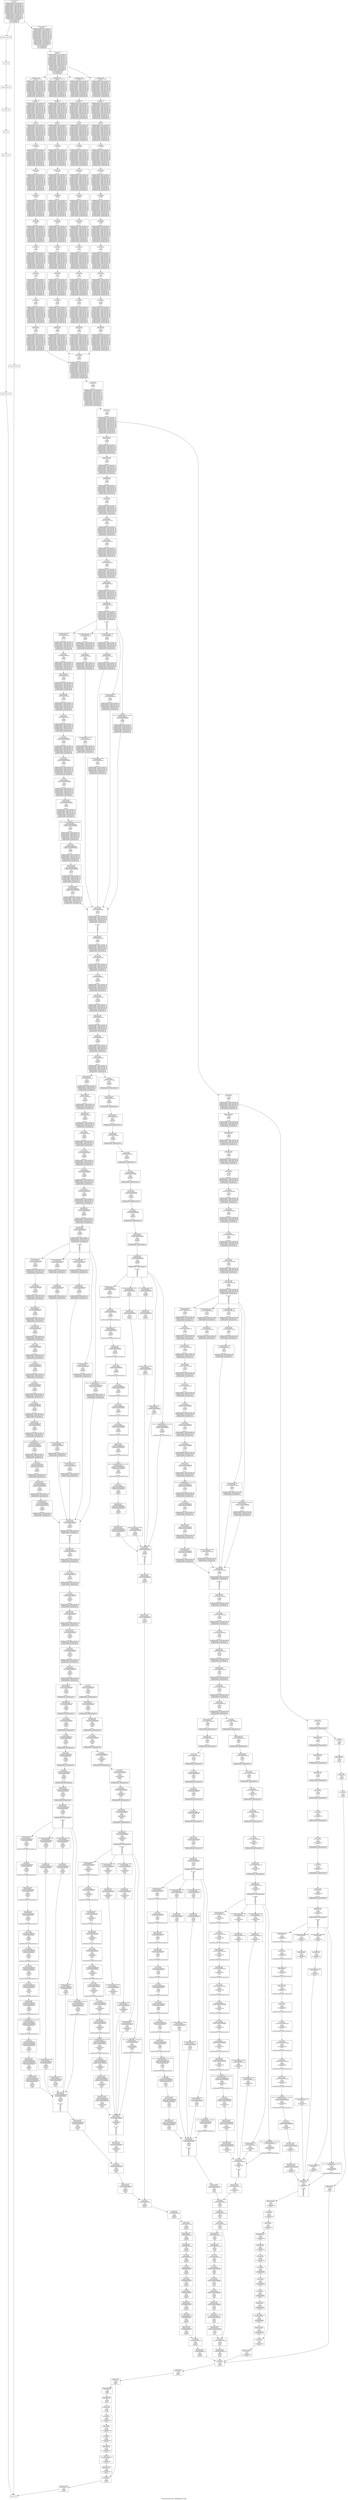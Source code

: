 digraph{
  graph [ label="CFG generated from 'HandleRequest.bpel'" ]; 
  node [ fontsize=10 shape=box fontname=Helvetica ]; 
  edge [ fontsize=10 ]; 

  // Process_begin_1
  "Process_begin_1" [ label="Process_begin (1)\nreceives: \n HandleRequestWSPL.checkProcessability,135\nHandleRequestWSPL.checkProcessability,250\nHandleRequestWSPL.classifyRequest,106\nHandleRequestWSPL.createExceptionTask,116\nHandleRequestWSPL.createExceptionTask,145\nHandleRequestWSPL.createExceptionTask,173\nHandleRequestWSPL.createExceptionTask,195\nHandleRequestWSPL.createExceptionTask,220\nHandleRequestWSPL.createExceptionTask,260\nHandleRequestWSPL.createExceptionTask,288\nHandleRequestWSPL.createExceptionTask,310\nHandleRequestWSPL.createExceptionTask,350\nHandleRequestWSPL.createManualTask,210\nHandleRequestWSPL.processRequest,163\nHandleRequestWSPL.processRequest,278\nHandleRequestWSPL.rejectRequestWS,185\nHandleRequestWSPL.rejectRequestWS,300\nHandleRequestWSPL.rejectRequestWS,340\nclient.handleComplexRequest,53\nclient.handleRequest,39\nclient.reinjectRequest,81\nclient.rejectRequest,67\n" ]; 
  // all outgoing edges
  "Process_begin_1" -> "FaultHandler_begin_426";
  "Process_begin_1" -> "implicitEventHandler_36";
  "Process_begin_1" -> "Sequence_begin_37";

  // FaultHandler_begin_426
  "FaultHandler_begin_426" [ label="FaultHandler_begin (426)" ]; 
  // all outgoing edges
  "FaultHandler_begin_426" -> "CatchAll_425";

  // CatchAll_425
  "CatchAll_425" [ label="CatchAll (425)" ]; 
  // all outgoing edges
  "CatchAll_425" -> "Sequence_begin_424";

  // Sequence_begin_424
  "Sequence_begin_424" [ label="Sequence_begin (424)" ]; 
  // all outgoing edges
  "Sequence_begin_424" -> "Compensate_423";

  // Compensate_423
  "Compensate_423" [ label="Compensate (423)" ]; 
  // all outgoing edges
  "Compensate_423" -> "Rhrow_422";

  // Rhrow_422
  "Rhrow_422" [ label="Rhrow (422)" ]; 
  // all outgoing edges
  "Rhrow_422" -> "Sequence_end_424";

  // Sequence_end_424
  "Sequence_end_424" [ label="Sequence_end (424)" ]; 
  // all outgoing edges
  "Sequence_end_424" -> "FaultHandler_end_426";

  // FaultHandler_end_426
  "FaultHandler_end_426" [ label="FaultHandler_end (426)" ]; 
  // all outgoing edges
  "FaultHandler_end_426" -> "Process_end_1";

  // Process_end_1
  "Process_end_1" [ label="Process_end (1)" ]; 
  // all outgoing edges

  // implicitEventHandler_36
  "implicitEventHandler_36" [ label="implicitEventHandler (36)" ]; 
  // all outgoing edges
  "implicitEventHandler_36" -> "Process_end_1";

  // Sequence_begin_37
  "Sequence_begin_37" [ label="Sequence_begin (37)\nreceives: \n HandleRequestWSPL.checkProcessability,135\nHandleRequestWSPL.checkProcessability,250\nHandleRequestWSPL.classifyRequest,106\nHandleRequestWSPL.createExceptionTask,116\nHandleRequestWSPL.createExceptionTask,145\nHandleRequestWSPL.createExceptionTask,173\nHandleRequestWSPL.createExceptionTask,195\nHandleRequestWSPL.createExceptionTask,220\nHandleRequestWSPL.createExceptionTask,260\nHandleRequestWSPL.createExceptionTask,288\nHandleRequestWSPL.createExceptionTask,310\nHandleRequestWSPL.createExceptionTask,350\nHandleRequestWSPL.createManualTask,210\nHandleRequestWSPL.processRequest,163\nHandleRequestWSPL.processRequest,278\nHandleRequestWSPL.rejectRequestWS,185\nHandleRequestWSPL.rejectRequestWS,300\nHandleRequestWSPL.rejectRequestWS,340\nclient.handleComplexRequest,53\nclient.handleRequest,39\nclient.reinjectRequest,81\nclient.rejectRequest,67\n" ]; 
  // all outgoing edges
  "Sequence_begin_37" -> "Pick_begin_38";

  // Pick_begin_38
  "Pick_begin_38" [ label="Pick_begin (38)\nreceives: \n HandleRequestWSPL.checkProcessability,135\nHandleRequestWSPL.checkProcessability,250\nHandleRequestWSPL.classifyRequest,106\nHandleRequestWSPL.createExceptionTask,116\nHandleRequestWSPL.createExceptionTask,145\nHandleRequestWSPL.createExceptionTask,173\nHandleRequestWSPL.createExceptionTask,195\nHandleRequestWSPL.createExceptionTask,220\nHandleRequestWSPL.createExceptionTask,260\nHandleRequestWSPL.createExceptionTask,288\nHandleRequestWSPL.createExceptionTask,310\nHandleRequestWSPL.createExceptionTask,350\nHandleRequestWSPL.createManualTask,210\nHandleRequestWSPL.processRequest,163\nHandleRequestWSPL.processRequest,278\nHandleRequestWSPL.rejectRequestWS,185\nHandleRequestWSPL.rejectRequestWS,300\nHandleRequestWSPL.rejectRequestWS,340\nclient.handleComplexRequest,53\nclient.handleRequest,39\nclient.reinjectRequest,81\nclient.rejectRequest,67\n" ]; 
  // all outgoing edges
  "Pick_begin_38" -> "OnMessage_1_39";
  "Pick_begin_38" -> "OnMessage_2_53";
  "Pick_begin_38" -> "OnMessage_3_67";
  "Pick_begin_38" -> "OnMessage_4_81";

  // OnMessage_1_39
  "OnMessage_1_39" [ label="OnMessage_1 (39)\nchannel: client.handleRequest\nreceives: \n HandleRequestWSPL.checkProcessability,135\nHandleRequestWSPL.checkProcessability,250\nHandleRequestWSPL.classifyRequest,106\nHandleRequestWSPL.createExceptionTask,116\nHandleRequestWSPL.createExceptionTask,145\nHandleRequestWSPL.createExceptionTask,173\nHandleRequestWSPL.createExceptionTask,195\nHandleRequestWSPL.createExceptionTask,220\nHandleRequestWSPL.createExceptionTask,260\nHandleRequestWSPL.createExceptionTask,288\nHandleRequestWSPL.createExceptionTask,310\nHandleRequestWSPL.createExceptionTask,350\nHandleRequestWSPL.createManualTask,210\nHandleRequestWSPL.processRequest,163\nHandleRequestWSPL.processRequest,278\nHandleRequestWSPL.rejectRequestWS,185\nHandleRequestWSPL.rejectRequestWS,300\nHandleRequestWSPL.rejectRequestWS,340\n" ]; 
  // all outgoing edges
  "OnMessage_1_39" -> "Assign_begin_40";

  // Assign_begin_40
  "Assign_begin_40" [ label="Assign_begin (40)\nreceives: \n HandleRequestWSPL.checkProcessability,135\nHandleRequestWSPL.checkProcessability,250\nHandleRequestWSPL.classifyRequest,106\nHandleRequestWSPL.createExceptionTask,116\nHandleRequestWSPL.createExceptionTask,145\nHandleRequestWSPL.createExceptionTask,173\nHandleRequestWSPL.createExceptionTask,195\nHandleRequestWSPL.createExceptionTask,220\nHandleRequestWSPL.createExceptionTask,260\nHandleRequestWSPL.createExceptionTask,288\nHandleRequestWSPL.createExceptionTask,310\nHandleRequestWSPL.createExceptionTask,350\nHandleRequestWSPL.createManualTask,210\nHandleRequestWSPL.processRequest,163\nHandleRequestWSPL.processRequest,278\nHandleRequestWSPL.rejectRequestWS,185\nHandleRequestWSPL.rejectRequestWS,300\nHandleRequestWSPL.rejectRequestWS,340\n" ]; 
  // all outgoing edges
  "Assign_begin_40" -> "From_1_42";

  // From_1_42
  "From_1_42" [ label="From_1 (42)\nreceives: \n HandleRequestWSPL.checkProcessability,135\nHandleRequestWSPL.checkProcessability,250\nHandleRequestWSPL.classifyRequest,106\nHandleRequestWSPL.createExceptionTask,116\nHandleRequestWSPL.createExceptionTask,145\nHandleRequestWSPL.createExceptionTask,173\nHandleRequestWSPL.createExceptionTask,195\nHandleRequestWSPL.createExceptionTask,220\nHandleRequestWSPL.createExceptionTask,260\nHandleRequestWSPL.createExceptionTask,288\nHandleRequestWSPL.createExceptionTask,310\nHandleRequestWSPL.createExceptionTask,350\nHandleRequestWSPL.createManualTask,210\nHandleRequestWSPL.processRequest,163\nHandleRequestWSPL.processRequest,278\nHandleRequestWSPL.rejectRequestWS,185\nHandleRequestWSPL.rejectRequestWS,300\nHandleRequestWSPL.rejectRequestWS,340\n" ]; 
  // all outgoing edges
  "From_1_42" -> "To_1_43";

  // To_1_43
  "To_1_43" [ label="To_1 (43)\ninitializedVariables: \n 1.reinject\n\nreceives: \n HandleRequestWSPL.checkProcessability,135\nHandleRequestWSPL.checkProcessability,250\nHandleRequestWSPL.classifyRequest,106\nHandleRequestWSPL.createExceptionTask,116\nHandleRequestWSPL.createExceptionTask,145\nHandleRequestWSPL.createExceptionTask,173\nHandleRequestWSPL.createExceptionTask,195\nHandleRequestWSPL.createExceptionTask,220\nHandleRequestWSPL.createExceptionTask,260\nHandleRequestWSPL.createExceptionTask,288\nHandleRequestWSPL.createExceptionTask,310\nHandleRequestWSPL.createExceptionTask,350\nHandleRequestWSPL.createManualTask,210\nHandleRequestWSPL.processRequest,163\nHandleRequestWSPL.processRequest,278\nHandleRequestWSPL.rejectRequestWS,185\nHandleRequestWSPL.rejectRequestWS,300\nHandleRequestWSPL.rejectRequestWS,340\n" ]; 
  // all outgoing edges
  "To_1_43" -> "From_2_45";

  // From_2_45
  "From_2_45" [ label="From_2 (45)\ninitializedVariables: \n 1.reinject\n\nreceives: \n HandleRequestWSPL.checkProcessability,135\nHandleRequestWSPL.checkProcessability,250\nHandleRequestWSPL.classifyRequest,106\nHandleRequestWSPL.createExceptionTask,116\nHandleRequestWSPL.createExceptionTask,145\nHandleRequestWSPL.createExceptionTask,173\nHandleRequestWSPL.createExceptionTask,195\nHandleRequestWSPL.createExceptionTask,220\nHandleRequestWSPL.createExceptionTask,260\nHandleRequestWSPL.createExceptionTask,288\nHandleRequestWSPL.createExceptionTask,310\nHandleRequestWSPL.createExceptionTask,350\nHandleRequestWSPL.createManualTask,210\nHandleRequestWSPL.processRequest,163\nHandleRequestWSPL.processRequest,278\nHandleRequestWSPL.rejectRequestWS,185\nHandleRequestWSPL.rejectRequestWS,300\nHandleRequestWSPL.rejectRequestWS,340\n" ]; 
  // all outgoing edges
  "From_2_45" -> "To_2_46";

  // To_2_46
  "To_2_46" [ label="To_2 (46)\ninitializedVariables: \n 1.reinject\n1.service_\n\nreceives: \n HandleRequestWSPL.checkProcessability,135\nHandleRequestWSPL.checkProcessability,250\nHandleRequestWSPL.classifyRequest,106\nHandleRequestWSPL.createExceptionTask,116\nHandleRequestWSPL.createExceptionTask,145\nHandleRequestWSPL.createExceptionTask,173\nHandleRequestWSPL.createExceptionTask,195\nHandleRequestWSPL.createExceptionTask,220\nHandleRequestWSPL.createExceptionTask,260\nHandleRequestWSPL.createExceptionTask,288\nHandleRequestWSPL.createExceptionTask,310\nHandleRequestWSPL.createExceptionTask,350\nHandleRequestWSPL.createManualTask,210\nHandleRequestWSPL.processRequest,163\nHandleRequestWSPL.processRequest,278\nHandleRequestWSPL.rejectRequestWS,185\nHandleRequestWSPL.rejectRequestWS,300\nHandleRequestWSPL.rejectRequestWS,340\n" ]; 
  // all outgoing edges
  "To_2_46" -> "From_3_48";

  // From_3_48
  "From_3_48" [ label="From_3 (48)\ninitializedVariables: \n 1.reinject\n1.service_\n\nreceives: \n HandleRequestWSPL.checkProcessability,135\nHandleRequestWSPL.checkProcessability,250\nHandleRequestWSPL.classifyRequest,106\nHandleRequestWSPL.createExceptionTask,116\nHandleRequestWSPL.createExceptionTask,145\nHandleRequestWSPL.createExceptionTask,173\nHandleRequestWSPL.createExceptionTask,195\nHandleRequestWSPL.createExceptionTask,220\nHandleRequestWSPL.createExceptionTask,260\nHandleRequestWSPL.createExceptionTask,288\nHandleRequestWSPL.createExceptionTask,310\nHandleRequestWSPL.createExceptionTask,350\nHandleRequestWSPL.createManualTask,210\nHandleRequestWSPL.processRequest,163\nHandleRequestWSPL.processRequest,278\nHandleRequestWSPL.rejectRequestWS,185\nHandleRequestWSPL.rejectRequestWS,300\nHandleRequestWSPL.rejectRequestWS,340\n" ]; 
  // all outgoing edges
  "From_3_48" -> "To_3_49";

  // To_3_49
  "To_3_49" [ label="To_3 (49)\ninitializedVariables: \n 1.ok\n1.reinject\n1.service_\n\nreceives: \n HandleRequestWSPL.checkProcessability,135\nHandleRequestWSPL.checkProcessability,250\nHandleRequestWSPL.classifyRequest,106\nHandleRequestWSPL.createExceptionTask,116\nHandleRequestWSPL.createExceptionTask,145\nHandleRequestWSPL.createExceptionTask,173\nHandleRequestWSPL.createExceptionTask,195\nHandleRequestWSPL.createExceptionTask,220\nHandleRequestWSPL.createExceptionTask,260\nHandleRequestWSPL.createExceptionTask,288\nHandleRequestWSPL.createExceptionTask,310\nHandleRequestWSPL.createExceptionTask,350\nHandleRequestWSPL.createManualTask,210\nHandleRequestWSPL.processRequest,163\nHandleRequestWSPL.processRequest,278\nHandleRequestWSPL.rejectRequestWS,185\nHandleRequestWSPL.rejectRequestWS,300\nHandleRequestWSPL.rejectRequestWS,340\n" ]; 
  // all outgoing edges
  "To_3_49" -> "From_4_51";

  // From_4_51
  "From_4_51" [ label="From_4 (51)\ninitializedVariables: \n 1.ok\n1.reinject\n1.service_\n\nreceives: \n HandleRequestWSPL.checkProcessability,135\nHandleRequestWSPL.checkProcessability,250\nHandleRequestWSPL.classifyRequest,106\nHandleRequestWSPL.createExceptionTask,116\nHandleRequestWSPL.createExceptionTask,145\nHandleRequestWSPL.createExceptionTask,173\nHandleRequestWSPL.createExceptionTask,195\nHandleRequestWSPL.createExceptionTask,220\nHandleRequestWSPL.createExceptionTask,260\nHandleRequestWSPL.createExceptionTask,288\nHandleRequestWSPL.createExceptionTask,310\nHandleRequestWSPL.createExceptionTask,350\nHandleRequestWSPL.createManualTask,210\nHandleRequestWSPL.processRequest,163\nHandleRequestWSPL.processRequest,278\nHandleRequestWSPL.rejectRequestWS,185\nHandleRequestWSPL.rejectRequestWS,300\nHandleRequestWSPL.rejectRequestWS,340\n" ]; 
  // all outgoing edges
  "From_4_51" -> "To_4_52";

  // To_4_52
  "To_4_52" [ label="To_4 (52)\ninitializedVariables: \n 1.ok\n1.payload\n1.reinject\n1.service_\n\nreceives: \n HandleRequestWSPL.checkProcessability,135\nHandleRequestWSPL.checkProcessability,250\nHandleRequestWSPL.classifyRequest,106\nHandleRequestWSPL.createExceptionTask,116\nHandleRequestWSPL.createExceptionTask,145\nHandleRequestWSPL.createExceptionTask,173\nHandleRequestWSPL.createExceptionTask,195\nHandleRequestWSPL.createExceptionTask,220\nHandleRequestWSPL.createExceptionTask,260\nHandleRequestWSPL.createExceptionTask,288\nHandleRequestWSPL.createExceptionTask,310\nHandleRequestWSPL.createExceptionTask,350\nHandleRequestWSPL.createManualTask,210\nHandleRequestWSPL.processRequest,163\nHandleRequestWSPL.processRequest,278\nHandleRequestWSPL.rejectRequestWS,185\nHandleRequestWSPL.rejectRequestWS,300\nHandleRequestWSPL.rejectRequestWS,340\n" ]; 
  // all outgoing edges
  "To_4_52" -> "Assign_end_40";

  // Assign_end_40
  "Assign_end_40" [ label="Assign_end (40)\ninitializedVariables: \n 1.ok\n1.payload\n1.reinject\n1.service_\n\nreceives: \n HandleRequestWSPL.checkProcessability,135\nHandleRequestWSPL.checkProcessability,250\nHandleRequestWSPL.classifyRequest,106\nHandleRequestWSPL.createExceptionTask,116\nHandleRequestWSPL.createExceptionTask,145\nHandleRequestWSPL.createExceptionTask,173\nHandleRequestWSPL.createExceptionTask,195\nHandleRequestWSPL.createExceptionTask,220\nHandleRequestWSPL.createExceptionTask,260\nHandleRequestWSPL.createExceptionTask,288\nHandleRequestWSPL.createExceptionTask,310\nHandleRequestWSPL.createExceptionTask,350\nHandleRequestWSPL.createManualTask,210\nHandleRequestWSPL.processRequest,163\nHandleRequestWSPL.processRequest,278\nHandleRequestWSPL.rejectRequestWS,185\nHandleRequestWSPL.rejectRequestWS,300\nHandleRequestWSPL.rejectRequestWS,340\n" ]; 
  // all outgoing edges
  "Assign_end_40" -> "Pick_end_38";

  // Pick_end_38
  "Pick_end_38" [ label="Pick_end (38)\ninitializedVariables: \n 1.ok\n1.payload\n1.reinject\n1.service_\n\nreceives: \n HandleRequestWSPL.checkProcessability,135\nHandleRequestWSPL.checkProcessability,250\nHandleRequestWSPL.classifyRequest,106\nHandleRequestWSPL.createExceptionTask,116\nHandleRequestWSPL.createExceptionTask,145\nHandleRequestWSPL.createExceptionTask,173\nHandleRequestWSPL.createExceptionTask,195\nHandleRequestWSPL.createExceptionTask,220\nHandleRequestWSPL.createExceptionTask,260\nHandleRequestWSPL.createExceptionTask,288\nHandleRequestWSPL.createExceptionTask,310\nHandleRequestWSPL.createExceptionTask,350\nHandleRequestWSPL.createManualTask,210\nHandleRequestWSPL.processRequest,163\nHandleRequestWSPL.processRequest,278\nHandleRequestWSPL.rejectRequestWS,185\nHandleRequestWSPL.rejectRequestWS,300\nHandleRequestWSPL.rejectRequestWS,340\n" ]; 
  // all outgoing edges
  "Pick_end_38" -> "If_begin_95";

  // If_begin_95
  "If_begin_95" [ label="If_begin (95)\ninitializedVariables: \n 1.ok\n1.payload\n1.reinject\n1.service_\n\nreceives: \n HandleRequestWSPL.checkProcessability,135\nHandleRequestWSPL.checkProcessability,250\nHandleRequestWSPL.classifyRequest,106\nHandleRequestWSPL.createExceptionTask,116\nHandleRequestWSPL.createExceptionTask,145\nHandleRequestWSPL.createExceptionTask,173\nHandleRequestWSPL.createExceptionTask,195\nHandleRequestWSPL.createExceptionTask,220\nHandleRequestWSPL.createExceptionTask,260\nHandleRequestWSPL.createExceptionTask,288\nHandleRequestWSPL.createExceptionTask,310\nHandleRequestWSPL.createExceptionTask,350\nHandleRequestWSPL.createManualTask,210\nHandleRequestWSPL.processRequest,163\nHandleRequestWSPL.processRequest,278\nHandleRequestWSPL.rejectRequestWS,185\nHandleRequestWSPL.rejectRequestWS,300\nHandleRequestWSPL.rejectRequestWS,340\n" ]; 
  // all outgoing edges
  "If_begin_95" -> "ElseIf_1_95";

  // ElseIf_1_95
  "ElseIf_1_95" [ label="ElseIf_1 (95)\ninitializedVariables: \n 1.ok\n1.payload\n1.reinject\n1.service_\n\nreceives: \n HandleRequestWSPL.checkProcessability,135\nHandleRequestWSPL.checkProcessability,250\nHandleRequestWSPL.classifyRequest,106\nHandleRequestWSPL.createExceptionTask,116\nHandleRequestWSPL.createExceptionTask,145\nHandleRequestWSPL.createExceptionTask,173\nHandleRequestWSPL.createExceptionTask,195\nHandleRequestWSPL.createExceptionTask,220\nHandleRequestWSPL.createExceptionTask,260\nHandleRequestWSPL.createExceptionTask,288\nHandleRequestWSPL.createExceptionTask,310\nHandleRequestWSPL.createExceptionTask,350\nHandleRequestWSPL.createManualTask,210\nHandleRequestWSPL.processRequest,163\nHandleRequestWSPL.processRequest,278\nHandleRequestWSPL.rejectRequestWS,185\nHandleRequestWSPL.rejectRequestWS,300\nHandleRequestWSPL.rejectRequestWS,340\n" ]; 
  // all outgoing edges
  "ElseIf_1_95" -> "Sequence_begin_97";
  "ElseIf_1_95" -> "ElseIf_2_95";

  // Sequence_begin_97
  "Sequence_begin_97" [ label="Sequence_begin (97)\ninitializedVariables: \n 1.ok\n1.payload\n1.reinject\n1.service_\n\nreceives: \n HandleRequestWSPL.checkProcessability,135\nHandleRequestWSPL.classifyRequest,106\nHandleRequestWSPL.createExceptionTask,116\nHandleRequestWSPL.createExceptionTask,145\nHandleRequestWSPL.createExceptionTask,173\nHandleRequestWSPL.createExceptionTask,195\nHandleRequestWSPL.createExceptionTask,220\nHandleRequestWSPL.createManualTask,210\nHandleRequestWSPL.processRequest,163\nHandleRequestWSPL.rejectRequestWS,185\n" ]; 
  // all outgoing edges
  "Sequence_begin_97" -> "Sequence_begin_98";

  // Sequence_begin_98
  "Sequence_begin_98" [ label="Sequence_begin (98)\ninitializedVariables: \n 1.ok\n1.payload\n1.reinject\n1.service_\n\nreceives: \n HandleRequestWSPL.checkProcessability,135\nHandleRequestWSPL.classifyRequest,106\nHandleRequestWSPL.createExceptionTask,116\nHandleRequestWSPL.createExceptionTask,145\nHandleRequestWSPL.createExceptionTask,173\nHandleRequestWSPL.createExceptionTask,195\nHandleRequestWSPL.createExceptionTask,220\nHandleRequestWSPL.createManualTask,210\nHandleRequestWSPL.processRequest,163\nHandleRequestWSPL.rejectRequestWS,185\n" ]; 
  // all outgoing edges
  "Sequence_begin_98" -> "Assign_begin_99";

  // Assign_begin_99
  "Assign_begin_99" [ label="Assign_begin (99)\ninitializedVariables: \n 1.ok\n1.payload\n1.reinject\n1.service_\n\nreceives: \n HandleRequestWSPL.checkProcessability,135\nHandleRequestWSPL.classifyRequest,106\nHandleRequestWSPL.createExceptionTask,116\nHandleRequestWSPL.createExceptionTask,145\nHandleRequestWSPL.createExceptionTask,173\nHandleRequestWSPL.createExceptionTask,195\nHandleRequestWSPL.createExceptionTask,220\nHandleRequestWSPL.createManualTask,210\nHandleRequestWSPL.processRequest,163\nHandleRequestWSPL.rejectRequestWS,185\n" ]; 
  // all outgoing edges
  "Assign_begin_99" -> "From_1_101";

  // From_1_101
  "From_1_101" [ label="From_1 (101)\ninitializedVariables: \n 1.ok\n1.payload\n1.reinject\n1.service_\n\nreceives: \n HandleRequestWSPL.checkProcessability,135\nHandleRequestWSPL.classifyRequest,106\nHandleRequestWSPL.createExceptionTask,116\nHandleRequestWSPL.createExceptionTask,145\nHandleRequestWSPL.createExceptionTask,173\nHandleRequestWSPL.createExceptionTask,195\nHandleRequestWSPL.createExceptionTask,220\nHandleRequestWSPL.createManualTask,210\nHandleRequestWSPL.processRequest,163\nHandleRequestWSPL.rejectRequestWS,185\n" ]; 
  // all outgoing edges
  "From_1_101" -> "To_1_102";

  // To_1_102
  "To_1_102" [ label="To_1 (102)\ninitializedVariables: \n 1.classifyRequestWSRequest\n1.ok\n1.payload\n1.reinject\n1.service_\n\nreceives: \n HandleRequestWSPL.checkProcessability,135\nHandleRequestWSPL.classifyRequest,106\nHandleRequestWSPL.createExceptionTask,116\nHandleRequestWSPL.createExceptionTask,145\nHandleRequestWSPL.createExceptionTask,173\nHandleRequestWSPL.createExceptionTask,195\nHandleRequestWSPL.createExceptionTask,220\nHandleRequestWSPL.createManualTask,210\nHandleRequestWSPL.processRequest,163\nHandleRequestWSPL.rejectRequestWS,185\n" ]; 
  // all outgoing edges
  "To_1_102" -> "From_2_104";

  // From_2_104
  "From_2_104" [ label="From_2 (104)\ninitializedVariables: \n 1.classifyRequestWSRequest\n1.ok\n1.payload\n1.reinject\n1.service_\n\nreceives: \n HandleRequestWSPL.checkProcessability,135\nHandleRequestWSPL.classifyRequest,106\nHandleRequestWSPL.createExceptionTask,116\nHandleRequestWSPL.createExceptionTask,145\nHandleRequestWSPL.createExceptionTask,173\nHandleRequestWSPL.createExceptionTask,195\nHandleRequestWSPL.createExceptionTask,220\nHandleRequestWSPL.createManualTask,210\nHandleRequestWSPL.processRequest,163\nHandleRequestWSPL.rejectRequestWS,185\n" ]; 
  // all outgoing edges
  "From_2_104" -> "To_2_105";

  // To_2_105
  "To_2_105" [ label="To_2 (105)\ninitializedVariables: \n 1.classifyRequestWSRequest\n1.ok\n1.payload\n1.reinject\n1.service_\n\nreceives: \n HandleRequestWSPL.checkProcessability,135\nHandleRequestWSPL.classifyRequest,106\nHandleRequestWSPL.createExceptionTask,116\nHandleRequestWSPL.createExceptionTask,145\nHandleRequestWSPL.createExceptionTask,173\nHandleRequestWSPL.createExceptionTask,195\nHandleRequestWSPL.createExceptionTask,220\nHandleRequestWSPL.createManualTask,210\nHandleRequestWSPL.processRequest,163\nHandleRequestWSPL.rejectRequestWS,185\n" ]; 
  // all outgoing edges
  "To_2_105" -> "Assign_end_99";

  // Assign_end_99
  "Assign_end_99" [ label="Assign_end (99)\ninitializedVariables: \n 1.classifyRequestWSRequest\n1.ok\n1.payload\n1.reinject\n1.service_\n\nreceives: \n HandleRequestWSPL.checkProcessability,135\nHandleRequestWSPL.classifyRequest,106\nHandleRequestWSPL.createExceptionTask,116\nHandleRequestWSPL.createExceptionTask,145\nHandleRequestWSPL.createExceptionTask,173\nHandleRequestWSPL.createExceptionTask,195\nHandleRequestWSPL.createExceptionTask,220\nHandleRequestWSPL.createManualTask,210\nHandleRequestWSPL.processRequest,163\nHandleRequestWSPL.rejectRequestWS,185\n" ]; 
  // all outgoing edges
  "Assign_end_99" -> "Scope_begin_389";

  // Scope_begin_389
  "Scope_begin_389" [ label="Scope_begin (389)\ninitializedVariables: \n 1.classifyRequestWSRequest\n1.ok\n1.payload\n1.reinject\n1.service_\n\nreceives: \n HandleRequestWSPL.checkProcessability,135\nHandleRequestWSPL.classifyRequest,106\nHandleRequestWSPL.createExceptionTask,116\nHandleRequestWSPL.createExceptionTask,145\nHandleRequestWSPL.createExceptionTask,173\nHandleRequestWSPL.createExceptionTask,195\nHandleRequestWSPL.createExceptionTask,220\nHandleRequestWSPL.createManualTask,210\nHandleRequestWSPL.processRequest,163\nHandleRequestWSPL.rejectRequestWS,185\n\npeer scopes: \n 393\n397\n401\n405\n409\n413\n417\n421\n" ]; 
  // all outgoing edges
  "Scope_begin_389" -> "FaultHandler_begin_388";
  "Scope_begin_389" -> "CompensationHandler_begin_428";
  "Scope_begin_389" -> "TerminationHandler_begin_430";
  "Scope_begin_389" -> "implicitEventHandler_386";
  "Scope_begin_389" -> "Invoke_106";

  // FaultHandler_begin_388
  "FaultHandler_begin_388" [ label="FaultHandler_begin (388)\ninitializedVariables: \n 1.classifyRequestWSRequest\n1.ok\n1.payload\n1.reinject\n1.service_\n\nreceives: \n HandleRequestWSPL.checkProcessability,135\nHandleRequestWSPL.createExceptionTask,116\nHandleRequestWSPL.createExceptionTask,145\nHandleRequestWSPL.createExceptionTask,173\nHandleRequestWSPL.createExceptionTask,195\nHandleRequestWSPL.createExceptionTask,220\nHandleRequestWSPL.createManualTask,210\nHandleRequestWSPL.processRequest,163\nHandleRequestWSPL.rejectRequestWS,185\n" ]; 
  // all outgoing edges
  "FaultHandler_begin_388" -> "Catch_107";

  // Catch_107
  "Catch_107" [ label="Catch (107)\ninitializedVariables: \n 1.classifyRequestWSRequest\n1.ok\n1.payload\n1.reinject\n1.service_\n\nreceives: \n HandleRequestWSPL.checkProcessability,135\nHandleRequestWSPL.createExceptionTask,116\nHandleRequestWSPL.createExceptionTask,145\nHandleRequestWSPL.createExceptionTask,173\nHandleRequestWSPL.createExceptionTask,195\nHandleRequestWSPL.createExceptionTask,220\nHandleRequestWSPL.createManualTask,210\nHandleRequestWSPL.processRequest,163\nHandleRequestWSPL.rejectRequestWS,185\n" ]; 
  // all outgoing edges
  "Catch_107" -> "Sequence_begin_108";

  // Sequence_begin_108
  "Sequence_begin_108" [ label="Sequence_begin (108)\ninitializedVariables: \n 1.classifyRequestWSRequest\n1.ok\n1.payload\n1.reinject\n1.service_\n\nreceives: \n HandleRequestWSPL.checkProcessability,135\nHandleRequestWSPL.createExceptionTask,116\nHandleRequestWSPL.createExceptionTask,145\nHandleRequestWSPL.createExceptionTask,173\nHandleRequestWSPL.createExceptionTask,195\nHandleRequestWSPL.createExceptionTask,220\nHandleRequestWSPL.createManualTask,210\nHandleRequestWSPL.processRequest,163\nHandleRequestWSPL.rejectRequestWS,185\n" ]; 
  // all outgoing edges
  "Sequence_begin_108" -> "Assign_begin_109";

  // Assign_begin_109
  "Assign_begin_109" [ label="Assign_begin (109)\ninitializedVariables: \n 1.classifyRequestWSRequest\n1.ok\n1.payload\n1.reinject\n1.service_\n\nreceives: \n HandleRequestWSPL.checkProcessability,135\nHandleRequestWSPL.createExceptionTask,116\nHandleRequestWSPL.createExceptionTask,145\nHandleRequestWSPL.createExceptionTask,173\nHandleRequestWSPL.createExceptionTask,195\nHandleRequestWSPL.createExceptionTask,220\nHandleRequestWSPL.createManualTask,210\nHandleRequestWSPL.processRequest,163\nHandleRequestWSPL.rejectRequestWS,185\n" ]; 
  // all outgoing edges
  "Assign_begin_109" -> "From_1_111";

  // From_1_111
  "From_1_111" [ label="From_1 (111)\ninitializedVariables: \n 1.classifyRequestWSRequest\n1.ok\n1.payload\n1.reinject\n1.service_\n\nreceives: \n HandleRequestWSPL.checkProcessability,135\nHandleRequestWSPL.createExceptionTask,116\nHandleRequestWSPL.createExceptionTask,145\nHandleRequestWSPL.createExceptionTask,173\nHandleRequestWSPL.createExceptionTask,195\nHandleRequestWSPL.createExceptionTask,220\nHandleRequestWSPL.createManualTask,210\nHandleRequestWSPL.processRequest,163\nHandleRequestWSPL.rejectRequestWS,185\n" ]; 
  // all outgoing edges
  "From_1_111" -> "To_1_112";

  // To_1_112
  "To_1_112" [ label="To_1 (112)\ninitializedVariables: \n 1.classifyRequestWSRequest\n1.createExceptionTaskWSRequest\n1.ok\n1.payload\n1.reinject\n1.service_\n\nreceives: \n HandleRequestWSPL.checkProcessability,135\nHandleRequestWSPL.createExceptionTask,116\nHandleRequestWSPL.createExceptionTask,145\nHandleRequestWSPL.createExceptionTask,173\nHandleRequestWSPL.createExceptionTask,195\nHandleRequestWSPL.createExceptionTask,220\nHandleRequestWSPL.createManualTask,210\nHandleRequestWSPL.processRequest,163\nHandleRequestWSPL.rejectRequestWS,185\n" ]; 
  // all outgoing edges
  "To_1_112" -> "From_2_114";

  // From_2_114
  "From_2_114" [ label="From_2 (114)\ninitializedVariables: \n 1.classifyRequestWSRequest\n1.createExceptionTaskWSRequest\n1.ok\n1.payload\n1.reinject\n1.service_\n\nreceives: \n HandleRequestWSPL.checkProcessability,135\nHandleRequestWSPL.createExceptionTask,116\nHandleRequestWSPL.createExceptionTask,145\nHandleRequestWSPL.createExceptionTask,173\nHandleRequestWSPL.createExceptionTask,195\nHandleRequestWSPL.createExceptionTask,220\nHandleRequestWSPL.createManualTask,210\nHandleRequestWSPL.processRequest,163\nHandleRequestWSPL.rejectRequestWS,185\n" ]; 
  // all outgoing edges
  "From_2_114" -> "To_2_115";

  // To_2_115
  "To_2_115" [ label="To_2 (115)\ninitializedVariables: \n 1.classifyRequestWSRequest\n1.createExceptionTaskWSRequest\n1.ok\n1.payload\n1.reinject\n1.service_\n\nreceives: \n HandleRequestWSPL.checkProcessability,135\nHandleRequestWSPL.createExceptionTask,116\nHandleRequestWSPL.createExceptionTask,145\nHandleRequestWSPL.createExceptionTask,173\nHandleRequestWSPL.createExceptionTask,195\nHandleRequestWSPL.createExceptionTask,220\nHandleRequestWSPL.createManualTask,210\nHandleRequestWSPL.processRequest,163\nHandleRequestWSPL.rejectRequestWS,185\n" ]; 
  // all outgoing edges
  "To_2_115" -> "Assign_end_109";

  // Assign_end_109
  "Assign_end_109" [ label="Assign_end (109)\ninitializedVariables: \n 1.classifyRequestWSRequest\n1.createExceptionTaskWSRequest\n1.ok\n1.payload\n1.reinject\n1.service_\n\nreceives: \n HandleRequestWSPL.checkProcessability,135\nHandleRequestWSPL.createExceptionTask,116\nHandleRequestWSPL.createExceptionTask,145\nHandleRequestWSPL.createExceptionTask,173\nHandleRequestWSPL.createExceptionTask,195\nHandleRequestWSPL.createExceptionTask,220\nHandleRequestWSPL.createManualTask,210\nHandleRequestWSPL.processRequest,163\nHandleRequestWSPL.rejectRequestWS,185\n" ]; 
  // all outgoing edges
  "Assign_end_109" -> "Invoke_116";

  // Invoke_116
  "Invoke_116" [ label="Invoke (116)\nchannel: HandleRequestWSPL.createExceptionTask\ninitializedVariables: \n 1.classifyRequestWSRequest\n1.createExceptionTaskWSRequest\n1.createExceptionTaskWSResponse\n1.ok\n1.payload\n1.reinject\n1.service_\n\nreceives: \n HandleRequestWSPL.checkProcessability,135\nHandleRequestWSPL.createExceptionTask,116\nHandleRequestWSPL.createExceptionTask,145\nHandleRequestWSPL.createExceptionTask,173\nHandleRequestWSPL.createExceptionTask,195\nHandleRequestWSPL.createExceptionTask,220\nHandleRequestWSPL.createManualTask,210\nHandleRequestWSPL.processRequest,163\nHandleRequestWSPL.rejectRequestWS,185\n" ]; 
  // all outgoing edges
  "Invoke_116" -> "Throw_118";

  // Throw_118
  "Throw_118" [ label="Throw (118)\ninitializedVariables: \n 1.classifyRequestWSRequest\n1.createExceptionTaskWSRequest\n1.createExceptionTaskWSResponse\n1.ok\n1.payload\n1.reinject\n1.service_\n\nreceives: \n HandleRequestWSPL.checkProcessability,135\nHandleRequestWSPL.createExceptionTask,145\nHandleRequestWSPL.createExceptionTask,173\nHandleRequestWSPL.createExceptionTask,195\nHandleRequestWSPL.createExceptionTask,220\nHandleRequestWSPL.createManualTask,210\nHandleRequestWSPL.processRequest,163\nHandleRequestWSPL.rejectRequestWS,185\n" ]; 
  // all outgoing edges
  "Throw_118" -> "Sequence_end_108";

  // Sequence_end_108
  "Sequence_end_108" [ label="Sequence_end (108)\ninitializedVariables: \n 1.classifyRequestWSRequest\n1.createExceptionTaskWSRequest\n1.createExceptionTaskWSResponse\n1.ok\n1.payload\n1.reinject\n1.service_\n\nreceives: \n HandleRequestWSPL.checkProcessability,135\nHandleRequestWSPL.createExceptionTask,145\nHandleRequestWSPL.createExceptionTask,173\nHandleRequestWSPL.createExceptionTask,195\nHandleRequestWSPL.createExceptionTask,220\nHandleRequestWSPL.createManualTask,210\nHandleRequestWSPL.processRequest,163\nHandleRequestWSPL.rejectRequestWS,185\n" ]; 
  // all outgoing edges
  "Sequence_end_108" -> "FaultHandler_end_388";

  // FaultHandler_end_388
  "FaultHandler_end_388" [ label="FaultHandler_end (388)\ninitializedVariables: \n 1.classifyRequestWSRequest\n1.createExceptionTaskWSRequest\n1.createExceptionTaskWSResponse\n1.ok\n1.payload\n1.reinject\n1.service_\n\nreceives: \n HandleRequestWSPL.checkProcessability,135\nHandleRequestWSPL.createExceptionTask,145\nHandleRequestWSPL.createExceptionTask,173\nHandleRequestWSPL.createExceptionTask,195\nHandleRequestWSPL.createExceptionTask,220\nHandleRequestWSPL.createManualTask,210\nHandleRequestWSPL.processRequest,163\nHandleRequestWSPL.rejectRequestWS,185\n" ]; 
  // all outgoing edges
  "FaultHandler_end_388" -> "Scope_end_389";

  // Scope_end_389
  "Scope_end_389" [ label="Scope_end (389)\ninitializedVariables: \n 1.classifyRequestWSRequest\n1.ok\n1.payload\n1.reinject\n1.service_\n\nreceives: \n HandleRequestWSPL.checkProcessability,135\nHandleRequestWSPL.createExceptionTask,145\nHandleRequestWSPL.createExceptionTask,173\nHandleRequestWSPL.createExceptionTask,195\nHandleRequestWSPL.createExceptionTask,220\nHandleRequestWSPL.createManualTask,210\nHandleRequestWSPL.processRequest,163\nHandleRequestWSPL.rejectRequestWS,185\n\npeer scopes: \n 393\n397\n401\n405\n409\n413\n417\n421\n" ]; 
  // all outgoing edges
  "Scope_end_389" -> "Assign_begin_120";

  // Assign_begin_120
  "Assign_begin_120" [ label="Assign_begin (120)\ninitializedVariables: \n 1.classifyRequestWSRequest\n1.ok\n1.payload\n1.reinject\n1.service_\n\nreceives: \n HandleRequestWSPL.checkProcessability,135\nHandleRequestWSPL.createExceptionTask,145\nHandleRequestWSPL.createExceptionTask,173\nHandleRequestWSPL.createExceptionTask,195\nHandleRequestWSPL.createExceptionTask,220\nHandleRequestWSPL.createManualTask,210\nHandleRequestWSPL.processRequest,163\nHandleRequestWSPL.rejectRequestWS,185\n" ]; 
  // all outgoing edges
  "Assign_begin_120" -> "From_1_122";

  // From_1_122
  "From_1_122" [ label="From_1 (122)\ninitializedVariables: \n 1.classifyRequestWSRequest\n1.ok\n1.payload\n1.reinject\n1.service_\n\nreceives: \n HandleRequestWSPL.checkProcessability,135\nHandleRequestWSPL.createExceptionTask,145\nHandleRequestWSPL.createExceptionTask,173\nHandleRequestWSPL.createExceptionTask,195\nHandleRequestWSPL.createExceptionTask,220\nHandleRequestWSPL.createManualTask,210\nHandleRequestWSPL.processRequest,163\nHandleRequestWSPL.rejectRequestWS,185\n" ]; 
  // all outgoing edges
  "From_1_122" -> "To_1_123";

  // To_1_123
  "To_1_123" [ label="To_1 (123)\ninitializedVariables: \n 1.classifyRequestWSRequest\n1.ok\n1.payload\n1.reinject\n1.requestType\n1.service_\n\nreceives: \n HandleRequestWSPL.checkProcessability,135\nHandleRequestWSPL.createExceptionTask,145\nHandleRequestWSPL.createExceptionTask,173\nHandleRequestWSPL.createExceptionTask,195\nHandleRequestWSPL.createExceptionTask,220\nHandleRequestWSPL.createManualTask,210\nHandleRequestWSPL.processRequest,163\nHandleRequestWSPL.rejectRequestWS,185\n" ]; 
  // all outgoing edges
  "To_1_123" -> "Assign_end_120";

  // Assign_end_120
  "Assign_end_120" [ label="Assign_end (120)\ninitializedVariables: \n 1.classifyRequestWSRequest\n1.ok\n1.payload\n1.reinject\n1.requestType\n1.service_\n\nreceives: \n HandleRequestWSPL.checkProcessability,135\nHandleRequestWSPL.createExceptionTask,145\nHandleRequestWSPL.createExceptionTask,173\nHandleRequestWSPL.createExceptionTask,195\nHandleRequestWSPL.createExceptionTask,220\nHandleRequestWSPL.createManualTask,210\nHandleRequestWSPL.processRequest,163\nHandleRequestWSPL.rejectRequestWS,185\n" ]; 
  // all outgoing edges
  "Assign_end_120" -> "Sequence_end_98";

  // Sequence_end_98
  "Sequence_end_98" [ label="Sequence_end (98)\ninitializedVariables: \n 1.classifyRequestWSRequest\n1.ok\n1.payload\n1.reinject\n1.requestType\n1.service_\n\nreceives: \n HandleRequestWSPL.checkProcessability,135\nHandleRequestWSPL.createExceptionTask,145\nHandleRequestWSPL.createExceptionTask,173\nHandleRequestWSPL.createExceptionTask,195\nHandleRequestWSPL.createExceptionTask,220\nHandleRequestWSPL.createManualTask,210\nHandleRequestWSPL.processRequest,163\nHandleRequestWSPL.rejectRequestWS,185\n" ]; 
  // all outgoing edges
  "Sequence_end_98" -> "If_begin_124";

  // If_begin_124
  "If_begin_124" [ label="If_begin (124)\ninitializedVariables: \n 1.classifyRequestWSRequest\n1.ok\n1.payload\n1.reinject\n1.requestType\n1.service_\n\nreceives: \n HandleRequestWSPL.checkProcessability,135\nHandleRequestWSPL.createExceptionTask,145\nHandleRequestWSPL.createExceptionTask,173\nHandleRequestWSPL.createExceptionTask,195\nHandleRequestWSPL.createExceptionTask,220\nHandleRequestWSPL.createManualTask,210\nHandleRequestWSPL.processRequest,163\nHandleRequestWSPL.rejectRequestWS,185\n" ]; 
  // all outgoing edges
  "If_begin_124" -> "ElseIf_1_124";

  // ElseIf_1_124
  "ElseIf_1_124" [ label="ElseIf_1 (124)\ninitializedVariables: \n 1.classifyRequestWSRequest\n1.ok\n1.payload\n1.reinject\n1.requestType\n1.service_\n\nreceives: \n HandleRequestWSPL.checkProcessability,135\nHandleRequestWSPL.createExceptionTask,145\nHandleRequestWSPL.createExceptionTask,173\nHandleRequestWSPL.createExceptionTask,195\nHandleRequestWSPL.createExceptionTask,220\nHandleRequestWSPL.createManualTask,210\nHandleRequestWSPL.processRequest,163\nHandleRequestWSPL.rejectRequestWS,185\n" ]; 
  // all outgoing edges
  "ElseIf_1_124" -> "Sequence_begin_126";
  "ElseIf_1_124" -> "Else_124";

  // Sequence_begin_126
  "Sequence_begin_126" [ label="Sequence_begin (126)\ninitializedVariables: \n 1.classifyRequestWSRequest\n1.ok\n1.payload\n1.reinject\n1.requestType\n1.service_\n\nreceives: \n HandleRequestWSPL.checkProcessability,135\nHandleRequestWSPL.createExceptionTask,145\nHandleRequestWSPL.createExceptionTask,173\nHandleRequestWSPL.createExceptionTask,195\nHandleRequestWSPL.processRequest,163\nHandleRequestWSPL.rejectRequestWS,185\n" ]; 
  // all outgoing edges
  "Sequence_begin_126" -> "Sequence_begin_127";

  // Sequence_begin_127
  "Sequence_begin_127" [ label="Sequence_begin (127)\ninitializedVariables: \n 1.classifyRequestWSRequest\n1.ok\n1.payload\n1.reinject\n1.requestType\n1.service_\n\nreceives: \n HandleRequestWSPL.checkProcessability,135\nHandleRequestWSPL.createExceptionTask,145\nHandleRequestWSPL.createExceptionTask,173\nHandleRequestWSPL.createExceptionTask,195\nHandleRequestWSPL.processRequest,163\nHandleRequestWSPL.rejectRequestWS,185\n" ]; 
  // all outgoing edges
  "Sequence_begin_127" -> "Assign_begin_128";

  // Assign_begin_128
  "Assign_begin_128" [ label="Assign_begin (128)\ninitializedVariables: \n 1.classifyRequestWSRequest\n1.ok\n1.payload\n1.reinject\n1.requestType\n1.service_\n\nreceives: \n HandleRequestWSPL.checkProcessability,135\nHandleRequestWSPL.createExceptionTask,145\nHandleRequestWSPL.createExceptionTask,173\nHandleRequestWSPL.createExceptionTask,195\nHandleRequestWSPL.processRequest,163\nHandleRequestWSPL.rejectRequestWS,185\n" ]; 
  // all outgoing edges
  "Assign_begin_128" -> "From_1_130";

  // From_1_130
  "From_1_130" [ label="From_1 (130)\ninitializedVariables: \n 1.classifyRequestWSRequest\n1.ok\n1.payload\n1.reinject\n1.requestType\n1.service_\n\nreceives: \n HandleRequestWSPL.checkProcessability,135\nHandleRequestWSPL.createExceptionTask,145\nHandleRequestWSPL.createExceptionTask,173\nHandleRequestWSPL.createExceptionTask,195\nHandleRequestWSPL.processRequest,163\nHandleRequestWSPL.rejectRequestWS,185\n" ]; 
  // all outgoing edges
  "From_1_130" -> "To_1_131";

  // To_1_131
  "To_1_131" [ label="To_1 (131)\ninitializedVariables: \n 1.checkProcessabilityWSRequest\n1.classifyRequestWSRequest\n1.ok\n1.payload\n1.reinject\n1.requestType\n1.service_\n\nreceives: \n HandleRequestWSPL.checkProcessability,135\nHandleRequestWSPL.createExceptionTask,145\nHandleRequestWSPL.createExceptionTask,173\nHandleRequestWSPL.createExceptionTask,195\nHandleRequestWSPL.processRequest,163\nHandleRequestWSPL.rejectRequestWS,185\n" ]; 
  // all outgoing edges
  "To_1_131" -> "From_2_133";

  // From_2_133
  "From_2_133" [ label="From_2 (133)\ninitializedVariables: \n 1.checkProcessabilityWSRequest\n1.classifyRequestWSRequest\n1.ok\n1.payload\n1.reinject\n1.requestType\n1.service_\n\nreceives: \n HandleRequestWSPL.checkProcessability,135\nHandleRequestWSPL.createExceptionTask,145\nHandleRequestWSPL.createExceptionTask,173\nHandleRequestWSPL.createExceptionTask,195\nHandleRequestWSPL.processRequest,163\nHandleRequestWSPL.rejectRequestWS,185\n" ]; 
  // all outgoing edges
  "From_2_133" -> "To_2_134";

  // To_2_134
  "To_2_134" [ label="To_2 (134)\ninitializedVariables: \n 1.checkProcessabilityWSRequest\n1.classifyRequestWSRequest\n1.ok\n1.payload\n1.reinject\n1.requestType\n1.service_\n\nreceives: \n HandleRequestWSPL.checkProcessability,135\nHandleRequestWSPL.createExceptionTask,145\nHandleRequestWSPL.createExceptionTask,173\nHandleRequestWSPL.createExceptionTask,195\nHandleRequestWSPL.processRequest,163\nHandleRequestWSPL.rejectRequestWS,185\n" ]; 
  // all outgoing edges
  "To_2_134" -> "Assign_end_128";

  // Assign_end_128
  "Assign_end_128" [ label="Assign_end (128)\ninitializedVariables: \n 1.checkProcessabilityWSRequest\n1.classifyRequestWSRequest\n1.ok\n1.payload\n1.reinject\n1.requestType\n1.service_\n\nreceives: \n HandleRequestWSPL.checkProcessability,135\nHandleRequestWSPL.createExceptionTask,145\nHandleRequestWSPL.createExceptionTask,173\nHandleRequestWSPL.createExceptionTask,195\nHandleRequestWSPL.processRequest,163\nHandleRequestWSPL.rejectRequestWS,185\n" ]; 
  // all outgoing edges
  "Assign_end_128" -> "Scope_begin_393";

  // Scope_begin_393
  "Scope_begin_393" [ label="Scope_begin (393)\ninitializedVariables: \n 1.checkProcessabilityWSRequest\n1.classifyRequestWSRequest\n1.ok\n1.payload\n1.reinject\n1.requestType\n1.service_\n\nreceives: \n HandleRequestWSPL.checkProcessability,135\nHandleRequestWSPL.createExceptionTask,145\nHandleRequestWSPL.createExceptionTask,173\nHandleRequestWSPL.createExceptionTask,195\nHandleRequestWSPL.processRequest,163\nHandleRequestWSPL.rejectRequestWS,185\n\npeer scopes: \n 389\n397\n401\n405\n409\n413\n417\n421\n" ]; 
  // all outgoing edges
  "Scope_begin_393" -> "FaultHandler_begin_392";
  "Scope_begin_393" -> "CompensationHandler_begin_432";
  "Scope_begin_393" -> "TerminationHandler_begin_434";
  "Scope_begin_393" -> "implicitEventHandler_390";
  "Scope_begin_393" -> "Invoke_135";

  // FaultHandler_begin_392
  "FaultHandler_begin_392" [ label="FaultHandler_begin (392)\ninitializedVariables: \n 1.checkProcessabilityWSRequest\n1.classifyRequestWSRequest\n1.ok\n1.payload\n1.reinject\n1.requestType\n1.service_\n\nreceives: \n HandleRequestWSPL.createExceptionTask,145\nHandleRequestWSPL.createExceptionTask,173\nHandleRequestWSPL.createExceptionTask,195\nHandleRequestWSPL.processRequest,163\nHandleRequestWSPL.rejectRequestWS,185\n" ]; 
  // all outgoing edges
  "FaultHandler_begin_392" -> "Catch_136";

  // Catch_136
  "Catch_136" [ label="Catch (136)\ninitializedVariables: \n 1.checkProcessabilityWSRequest\n1.classifyRequestWSRequest\n1.ok\n1.payload\n1.reinject\n1.requestType\n1.service_\n\nreceives: \n HandleRequestWSPL.createExceptionTask,145\nHandleRequestWSPL.createExceptionTask,173\nHandleRequestWSPL.createExceptionTask,195\nHandleRequestWSPL.processRequest,163\nHandleRequestWSPL.rejectRequestWS,185\n" ]; 
  // all outgoing edges
  "Catch_136" -> "Sequence_begin_137";

  // Sequence_begin_137
  "Sequence_begin_137" [ label="Sequence_begin (137)\ninitializedVariables: \n 1.checkProcessabilityWSRequest\n1.classifyRequestWSRequest\n1.ok\n1.payload\n1.reinject\n1.requestType\n1.service_\n\nreceives: \n HandleRequestWSPL.createExceptionTask,145\nHandleRequestWSPL.createExceptionTask,173\nHandleRequestWSPL.createExceptionTask,195\nHandleRequestWSPL.processRequest,163\nHandleRequestWSPL.rejectRequestWS,185\n" ]; 
  // all outgoing edges
  "Sequence_begin_137" -> "Assign_begin_138";

  // Assign_begin_138
  "Assign_begin_138" [ label="Assign_begin (138)\ninitializedVariables: \n 1.checkProcessabilityWSRequest\n1.classifyRequestWSRequest\n1.ok\n1.payload\n1.reinject\n1.requestType\n1.service_\n\nreceives: \n HandleRequestWSPL.createExceptionTask,145\nHandleRequestWSPL.createExceptionTask,173\nHandleRequestWSPL.createExceptionTask,195\nHandleRequestWSPL.processRequest,163\nHandleRequestWSPL.rejectRequestWS,185\n" ]; 
  // all outgoing edges
  "Assign_begin_138" -> "From_1_140";

  // From_1_140
  "From_1_140" [ label="From_1 (140)\ninitializedVariables: \n 1.checkProcessabilityWSRequest\n1.classifyRequestWSRequest\n1.ok\n1.payload\n1.reinject\n1.requestType\n1.service_\n\nreceives: \n HandleRequestWSPL.createExceptionTask,145\nHandleRequestWSPL.createExceptionTask,173\nHandleRequestWSPL.createExceptionTask,195\nHandleRequestWSPL.processRequest,163\nHandleRequestWSPL.rejectRequestWS,185\n" ]; 
  // all outgoing edges
  "From_1_140" -> "To_1_141";

  // To_1_141
  "To_1_141" [ label="To_1 (141)\ninitializedVariables: \n 1.checkProcessabilityWSRequest\n1.classifyRequestWSRequest\n1.createExceptionTaskWSRequest\n1.ok\n1.payload\n1.reinject\n1.requestType\n1.service_\n\nreceives: \n HandleRequestWSPL.createExceptionTask,145\nHandleRequestWSPL.createExceptionTask,173\nHandleRequestWSPL.createExceptionTask,195\nHandleRequestWSPL.processRequest,163\nHandleRequestWSPL.rejectRequestWS,185\n" ]; 
  // all outgoing edges
  "To_1_141" -> "From_2_143";

  // From_2_143
  "From_2_143" [ label="From_2 (143)\ninitializedVariables: \n 1.checkProcessabilityWSRequest\n1.classifyRequestWSRequest\n1.createExceptionTaskWSRequest\n1.ok\n1.payload\n1.reinject\n1.requestType\n1.service_\n\nreceives: \n HandleRequestWSPL.createExceptionTask,145\nHandleRequestWSPL.createExceptionTask,173\nHandleRequestWSPL.createExceptionTask,195\nHandleRequestWSPL.processRequest,163\nHandleRequestWSPL.rejectRequestWS,185\n" ]; 
  // all outgoing edges
  "From_2_143" -> "To_2_144";

  // To_2_144
  "To_2_144" [ label="To_2 (144)\ninitializedVariables: \n 1.checkProcessabilityWSRequest\n1.classifyRequestWSRequest\n1.createExceptionTaskWSRequest\n1.ok\n1.payload\n1.reinject\n1.requestType\n1.service_\n\nreceives: \n HandleRequestWSPL.createExceptionTask,145\nHandleRequestWSPL.createExceptionTask,173\nHandleRequestWSPL.createExceptionTask,195\nHandleRequestWSPL.processRequest,163\nHandleRequestWSPL.rejectRequestWS,185\n" ]; 
  // all outgoing edges
  "To_2_144" -> "Assign_end_138";

  // Assign_end_138
  "Assign_end_138" [ label="Assign_end (138)\ninitializedVariables: \n 1.checkProcessabilityWSRequest\n1.classifyRequestWSRequest\n1.createExceptionTaskWSRequest\n1.ok\n1.payload\n1.reinject\n1.requestType\n1.service_\n\nreceives: \n HandleRequestWSPL.createExceptionTask,145\nHandleRequestWSPL.createExceptionTask,173\nHandleRequestWSPL.createExceptionTask,195\nHandleRequestWSPL.processRequest,163\nHandleRequestWSPL.rejectRequestWS,185\n" ]; 
  // all outgoing edges
  "Assign_end_138" -> "Invoke_145";

  // Invoke_145
  "Invoke_145" [ label="Invoke (145)\nchannel: HandleRequestWSPL.createExceptionTask\ninitializedVariables: \n 1.checkProcessabilityWSRequest\n1.classifyRequestWSRequest\n1.createExceptionTaskWSRequest\n1.createExceptionTaskWSResponse\n1.ok\n1.payload\n1.reinject\n1.requestType\n1.service_\n\nreceives: \n HandleRequestWSPL.createExceptionTask,145\nHandleRequestWSPL.createExceptionTask,173\nHandleRequestWSPL.createExceptionTask,195\nHandleRequestWSPL.processRequest,163\nHandleRequestWSPL.rejectRequestWS,185\n" ]; 
  // all outgoing edges
  "Invoke_145" -> "Throw_147";

  // Throw_147
  "Throw_147" [ label="Throw (147)\ninitializedVariables: \n 1.checkProcessabilityWSRequest\n1.classifyRequestWSRequest\n1.createExceptionTaskWSRequest\n1.createExceptionTaskWSResponse\n1.ok\n1.payload\n1.reinject\n1.requestType\n1.service_\n\nreceives: \n HandleRequestWSPL.createExceptionTask,173\nHandleRequestWSPL.createExceptionTask,195\nHandleRequestWSPL.processRequest,163\nHandleRequestWSPL.rejectRequestWS,185\n" ]; 
  // all outgoing edges
  "Throw_147" -> "Sequence_end_137";

  // Sequence_end_137
  "Sequence_end_137" [ label="Sequence_end (137)\ninitializedVariables: \n 1.checkProcessabilityWSRequest\n1.classifyRequestWSRequest\n1.createExceptionTaskWSRequest\n1.createExceptionTaskWSResponse\n1.ok\n1.payload\n1.reinject\n1.requestType\n1.service_\n\nreceives: \n HandleRequestWSPL.createExceptionTask,173\nHandleRequestWSPL.createExceptionTask,195\nHandleRequestWSPL.processRequest,163\nHandleRequestWSPL.rejectRequestWS,185\n" ]; 
  // all outgoing edges
  "Sequence_end_137" -> "FaultHandler_end_392";

  // FaultHandler_end_392
  "FaultHandler_end_392" [ label="FaultHandler_end (392)\ninitializedVariables: \n 1.checkProcessabilityWSRequest\n1.classifyRequestWSRequest\n1.createExceptionTaskWSRequest\n1.createExceptionTaskWSResponse\n1.ok\n1.payload\n1.reinject\n1.requestType\n1.service_\n\nreceives: \n HandleRequestWSPL.createExceptionTask,173\nHandleRequestWSPL.createExceptionTask,195\nHandleRequestWSPL.processRequest,163\nHandleRequestWSPL.rejectRequestWS,185\n" ]; 
  // all outgoing edges
  "FaultHandler_end_392" -> "Scope_end_393";

  // Scope_end_393
  "Scope_end_393" [ label="Scope_end (393)\ninitializedVariables: \n 1.checkProcessabilityWSRequest\n1.classifyRequestWSRequest\n1.ok\n1.payload\n1.reinject\n1.requestType\n1.service_\n\nreceives: \n HandleRequestWSPL.createExceptionTask,173\nHandleRequestWSPL.createExceptionTask,195\nHandleRequestWSPL.processRequest,163\nHandleRequestWSPL.rejectRequestWS,185\n\npeer scopes: \n 389\n397\n401\n405\n409\n413\n417\n421\n" ]; 
  // all outgoing edges
  "Scope_end_393" -> "Assign_begin_149";

  // Assign_begin_149
  "Assign_begin_149" [ label="Assign_begin (149)\ninitializedVariables: \n 1.checkProcessabilityWSRequest\n1.classifyRequestWSRequest\n1.ok\n1.payload\n1.reinject\n1.requestType\n1.service_\n\nreceives: \n HandleRequestWSPL.createExceptionTask,173\nHandleRequestWSPL.createExceptionTask,195\nHandleRequestWSPL.processRequest,163\nHandleRequestWSPL.rejectRequestWS,185\n" ]; 
  // all outgoing edges
  "Assign_begin_149" -> "From_1_151";

  // From_1_151
  "From_1_151" [ label="From_1 (151)\ninitializedVariables: \n 1.checkProcessabilityWSRequest\n1.classifyRequestWSRequest\n1.ok\n1.payload\n1.reinject\n1.requestType\n1.service_\n\nreceives: \n HandleRequestWSPL.createExceptionTask,173\nHandleRequestWSPL.createExceptionTask,195\nHandleRequestWSPL.processRequest,163\nHandleRequestWSPL.rejectRequestWS,185\n" ]; 
  // all outgoing edges
  "From_1_151" -> "To_1_152";

  // To_1_152
  "To_1_152" [ label="To_1 (152)\ninitializedVariables: \n 1.checkProcessabilityWSRequest\n1.classifyRequestWSRequest\n1.ok\n1.payload\n1.reinject\n1.requestType\n1.service_\n1.valid\n\nreceives: \n HandleRequestWSPL.createExceptionTask,173\nHandleRequestWSPL.createExceptionTask,195\nHandleRequestWSPL.processRequest,163\nHandleRequestWSPL.rejectRequestWS,185\n" ]; 
  // all outgoing edges
  "To_1_152" -> "Assign_end_149";

  // Assign_end_149
  "Assign_end_149" [ label="Assign_end (149)\ninitializedVariables: \n 1.checkProcessabilityWSRequest\n1.classifyRequestWSRequest\n1.ok\n1.payload\n1.reinject\n1.requestType\n1.service_\n1.valid\n\nreceives: \n HandleRequestWSPL.createExceptionTask,173\nHandleRequestWSPL.createExceptionTask,195\nHandleRequestWSPL.processRequest,163\nHandleRequestWSPL.rejectRequestWS,185\n" ]; 
  // all outgoing edges
  "Assign_end_149" -> "Sequence_end_127";

  // Sequence_end_127
  "Sequence_end_127" [ label="Sequence_end (127)\ninitializedVariables: \n 1.checkProcessabilityWSRequest\n1.classifyRequestWSRequest\n1.ok\n1.payload\n1.reinject\n1.requestType\n1.service_\n1.valid\n\nreceives: \n HandleRequestWSPL.createExceptionTask,173\nHandleRequestWSPL.createExceptionTask,195\nHandleRequestWSPL.processRequest,163\nHandleRequestWSPL.rejectRequestWS,185\n" ]; 
  // all outgoing edges
  "Sequence_end_127" -> "If_begin_153";

  // If_begin_153
  "If_begin_153" [ label="If_begin (153)\ninitializedVariables: \n 1.checkProcessabilityWSRequest\n1.classifyRequestWSRequest\n1.ok\n1.payload\n1.reinject\n1.requestType\n1.service_\n1.valid\n\nreceives: \n HandleRequestWSPL.createExceptionTask,173\nHandleRequestWSPL.createExceptionTask,195\nHandleRequestWSPL.processRequest,163\nHandleRequestWSPL.rejectRequestWS,185\n" ]; 
  // all outgoing edges
  "If_begin_153" -> "ElseIf_1_153";

  // ElseIf_1_153
  "ElseIf_1_153" [ label="ElseIf_1 (153)\ninitializedVariables: \n 1.checkProcessabilityWSRequest\n1.classifyRequestWSRequest\n1.ok\n1.payload\n1.reinject\n1.requestType\n1.service_\n1.valid\n\nreceives: \n HandleRequestWSPL.createExceptionTask,173\nHandleRequestWSPL.createExceptionTask,195\nHandleRequestWSPL.processRequest,163\nHandleRequestWSPL.rejectRequestWS,185\n" ]; 
  // all outgoing edges
  "ElseIf_1_153" -> "Sequence_begin_155";
  "ElseIf_1_153" -> "Else_153";

  // Sequence_begin_155
  "Sequence_begin_155" [ label="Sequence_begin (155)\ninitializedVariables: \n 1.checkProcessabilityWSRequest\n1.classifyRequestWSRequest\n1.ok\n1.payload\n1.reinject\n1.requestType\n1.service_\n1.valid\n\nreceives: \n HandleRequestWSPL.createExceptionTask,173\nHandleRequestWSPL.processRequest,163\n" ]; 
  // all outgoing edges
  "Sequence_begin_155" -> "Assign_begin_156";

  // Assign_begin_156
  "Assign_begin_156" [ label="Assign_begin (156)\ninitializedVariables: \n 1.checkProcessabilityWSRequest\n1.classifyRequestWSRequest\n1.ok\n1.payload\n1.reinject\n1.requestType\n1.service_\n1.valid\n\nreceives: \n HandleRequestWSPL.createExceptionTask,173\nHandleRequestWSPL.processRequest,163\n" ]; 
  // all outgoing edges
  "Assign_begin_156" -> "From_1_158";

  // From_1_158
  "From_1_158" [ label="From_1 (158)\ninitializedVariables: \n 1.checkProcessabilityWSRequest\n1.classifyRequestWSRequest\n1.ok\n1.payload\n1.reinject\n1.requestType\n1.service_\n1.valid\n\nreceives: \n HandleRequestWSPL.createExceptionTask,173\nHandleRequestWSPL.processRequest,163\n" ]; 
  // all outgoing edges
  "From_1_158" -> "To_1_159";

  // To_1_159
  "To_1_159" [ label="To_1 (159)\ninitializedVariables: \n 1.checkProcessabilityWSRequest\n1.classifyRequestWSRequest\n1.handleRequestWSRequest\n1.ok\n1.payload\n1.reinject\n1.requestType\n1.service_\n1.valid\n\nreceives: \n HandleRequestWSPL.createExceptionTask,173\nHandleRequestWSPL.processRequest,163\n" ]; 
  // all outgoing edges
  "To_1_159" -> "From_2_161";

  // From_2_161
  "From_2_161" [ label="From_2 (161)\ninitializedVariables: \n 1.checkProcessabilityWSRequest\n1.classifyRequestWSRequest\n1.handleRequestWSRequest\n1.ok\n1.payload\n1.reinject\n1.requestType\n1.service_\n1.valid\n\nreceives: \n HandleRequestWSPL.createExceptionTask,173\nHandleRequestWSPL.processRequest,163\n" ]; 
  // all outgoing edges
  "From_2_161" -> "To_2_162";

  // To_2_162
  "To_2_162" [ label="To_2 (162)\ninitializedVariables: \n 1.checkProcessabilityWSRequest\n1.classifyRequestWSRequest\n1.handleRequestWSRequest\n1.ok\n1.payload\n1.reinject\n1.requestType\n1.service_\n1.valid\n\nreceives: \n HandleRequestWSPL.createExceptionTask,173\nHandleRequestWSPL.processRequest,163\n" ]; 
  // all outgoing edges
  "To_2_162" -> "Assign_end_156";

  // Assign_end_156
  "Assign_end_156" [ label="Assign_end (156)\ninitializedVariables: \n 1.checkProcessabilityWSRequest\n1.classifyRequestWSRequest\n1.handleRequestWSRequest\n1.ok\n1.payload\n1.reinject\n1.requestType\n1.service_\n1.valid\n\nreceives: \n HandleRequestWSPL.createExceptionTask,173\nHandleRequestWSPL.processRequest,163\n" ]; 
  // all outgoing edges
  "Assign_end_156" -> "Scope_begin_397";

  // Scope_begin_397
  "Scope_begin_397" [ label="Scope_begin (397)\ninitializedVariables: \n 1.checkProcessabilityWSRequest\n1.classifyRequestWSRequest\n1.handleRequestWSRequest\n1.ok\n1.payload\n1.reinject\n1.requestType\n1.service_\n1.valid\n\nreceives: \n HandleRequestWSPL.createExceptionTask,173\nHandleRequestWSPL.processRequest,163\n\npeer scopes: \n 389\n393\n401\n405\n409\n413\n417\n421\n" ]; 
  // all outgoing edges
  "Scope_begin_397" -> "FaultHandler_begin_396";
  "Scope_begin_397" -> "CompensationHandler_begin_436";
  "Scope_begin_397" -> "TerminationHandler_begin_438";
  "Scope_begin_397" -> "implicitEventHandler_394";
  "Scope_begin_397" -> "Invoke_163";

  // FaultHandler_begin_396
  "FaultHandler_begin_396" [ label="FaultHandler_begin (396)\ninitializedVariables: \n 1.checkProcessabilityWSRequest\n1.classifyRequestWSRequest\n1.handleRequestWSRequest\n1.ok\n1.payload\n1.reinject\n1.requestType\n1.service_\n1.valid\n\nreceives: \n HandleRequestWSPL.createExceptionTask,173\n" ]; 
  // all outgoing edges
  "FaultHandler_begin_396" -> "Catch_164";

  // Catch_164
  "Catch_164" [ label="Catch (164)\ninitializedVariables: \n 1.checkProcessabilityWSRequest\n1.classifyRequestWSRequest\n1.handleRequestWSRequest\n1.ok\n1.payload\n1.reinject\n1.requestType\n1.service_\n1.valid\n\nreceives: \n HandleRequestWSPL.createExceptionTask,173\n" ]; 
  // all outgoing edges
  "Catch_164" -> "Sequence_begin_165";

  // Sequence_begin_165
  "Sequence_begin_165" [ label="Sequence_begin (165)\ninitializedVariables: \n 1.checkProcessabilityWSRequest\n1.classifyRequestWSRequest\n1.handleRequestWSRequest\n1.ok\n1.payload\n1.reinject\n1.requestType\n1.service_\n1.valid\n\nreceives: \n HandleRequestWSPL.createExceptionTask,173\n" ]; 
  // all outgoing edges
  "Sequence_begin_165" -> "Assign_begin_166";

  // Assign_begin_166
  "Assign_begin_166" [ label="Assign_begin (166)\ninitializedVariables: \n 1.checkProcessabilityWSRequest\n1.classifyRequestWSRequest\n1.handleRequestWSRequest\n1.ok\n1.payload\n1.reinject\n1.requestType\n1.service_\n1.valid\n\nreceives: \n HandleRequestWSPL.createExceptionTask,173\n" ]; 
  // all outgoing edges
  "Assign_begin_166" -> "From_1_168";

  // From_1_168
  "From_1_168" [ label="From_1 (168)\ninitializedVariables: \n 1.checkProcessabilityWSRequest\n1.classifyRequestWSRequest\n1.handleRequestWSRequest\n1.ok\n1.payload\n1.reinject\n1.requestType\n1.service_\n1.valid\n\nreceives: \n HandleRequestWSPL.createExceptionTask,173\n" ]; 
  // all outgoing edges
  "From_1_168" -> "To_1_169";

  // To_1_169
  "To_1_169" [ label="To_1 (169)\ninitializedVariables: \n 1.checkProcessabilityWSRequest\n1.classifyRequestWSRequest\n1.createExceptionTaskWSRequest\n1.handleRequestWSRequest\n1.ok\n1.payload\n1.reinject\n1.requestType\n1.service_\n1.valid\n\nreceives: \n HandleRequestWSPL.createExceptionTask,173\n" ]; 
  // all outgoing edges
  "To_1_169" -> "From_2_171";

  // From_2_171
  "From_2_171" [ label="From_2 (171)\ninitializedVariables: \n 1.checkProcessabilityWSRequest\n1.classifyRequestWSRequest\n1.createExceptionTaskWSRequest\n1.handleRequestWSRequest\n1.ok\n1.payload\n1.reinject\n1.requestType\n1.service_\n1.valid\n\nreceives: \n HandleRequestWSPL.createExceptionTask,173\n" ]; 
  // all outgoing edges
  "From_2_171" -> "To_2_172";

  // To_2_172
  "To_2_172" [ label="To_2 (172)\ninitializedVariables: \n 1.checkProcessabilityWSRequest\n1.classifyRequestWSRequest\n1.createExceptionTaskWSRequest\n1.handleRequestWSRequest\n1.ok\n1.payload\n1.reinject\n1.requestType\n1.service_\n1.valid\n\nreceives: \n HandleRequestWSPL.createExceptionTask,173\n" ]; 
  // all outgoing edges
  "To_2_172" -> "Assign_end_166";

  // Assign_end_166
  "Assign_end_166" [ label="Assign_end (166)\ninitializedVariables: \n 1.checkProcessabilityWSRequest\n1.classifyRequestWSRequest\n1.createExceptionTaskWSRequest\n1.handleRequestWSRequest\n1.ok\n1.payload\n1.reinject\n1.requestType\n1.service_\n1.valid\n\nreceives: \n HandleRequestWSPL.createExceptionTask,173\n" ]; 
  // all outgoing edges
  "Assign_end_166" -> "Invoke_173";

  // Invoke_173
  "Invoke_173" [ label="Invoke (173)\nchannel: HandleRequestWSPL.createExceptionTask\ninitializedVariables: \n 1.checkProcessabilityWSRequest\n1.classifyRequestWSRequest\n1.createExceptionTaskWSRequest\n1.createExceptionTaskWSResponse\n1.handleRequestWSRequest\n1.ok\n1.payload\n1.reinject\n1.requestType\n1.service_\n1.valid\n\nreceives: \n HandleRequestWSPL.createExceptionTask,173\n" ]; 
  // all outgoing edges
  "Invoke_173" -> "Throw_175";

  // Throw_175
  "Throw_175" [ label="Throw (175)\ninitializedVariables: \n 1.checkProcessabilityWSRequest\n1.classifyRequestWSRequest\n1.createExceptionTaskWSRequest\n1.createExceptionTaskWSResponse\n1.handleRequestWSRequest\n1.ok\n1.payload\n1.reinject\n1.requestType\n1.service_\n1.valid\n" ]; 
  // all outgoing edges
  "Throw_175" -> "Sequence_end_165";

  // Sequence_end_165
  "Sequence_end_165" [ label="Sequence_end (165)\ninitializedVariables: \n 1.checkProcessabilityWSRequest\n1.classifyRequestWSRequest\n1.createExceptionTaskWSRequest\n1.createExceptionTaskWSResponse\n1.handleRequestWSRequest\n1.ok\n1.payload\n1.reinject\n1.requestType\n1.service_\n1.valid\n" ]; 
  // all outgoing edges
  "Sequence_end_165" -> "FaultHandler_end_396";

  // FaultHandler_end_396
  "FaultHandler_end_396" [ label="FaultHandler_end (396)\ninitializedVariables: \n 1.checkProcessabilityWSRequest\n1.classifyRequestWSRequest\n1.createExceptionTaskWSRequest\n1.createExceptionTaskWSResponse\n1.handleRequestWSRequest\n1.ok\n1.payload\n1.reinject\n1.requestType\n1.service_\n1.valid\n" ]; 
  // all outgoing edges
  "FaultHandler_end_396" -> "Scope_end_397";

  // Scope_end_397
  "Scope_end_397" [ label="Scope_end (397)\ninitializedVariables: \n 1.checkProcessabilityWSRequest\n1.classifyRequestWSRequest\n1.handleRequestWSRequest\n1.ok\n1.payload\n1.reinject\n1.requestType\n1.service_\n1.valid\n\npeer scopes: \n 389\n393\n401\n405\n409\n413\n417\n421\n" ]; 
  // all outgoing edges
  "Scope_end_397" -> "Sequence_end_155";

  // Sequence_end_155
  "Sequence_end_155" [ label="Sequence_end (155)\ninitializedVariables: \n 1.checkProcessabilityWSRequest\n1.classifyRequestWSRequest\n1.handleRequestWSRequest\n1.ok\n1.payload\n1.reinject\n1.requestType\n1.service_\n1.valid\n" ]; 
  // all outgoing edges
  "Sequence_end_155" -> "If_end_153";

  // If_end_153
  "If_end_153" [ label="If_end (153)\ninitializedVariables: \n 1.checkProcessabilityWSRequest\n1.classifyRequestWSRequest\n1.ok\n1.payload\n1.reinject\n1.requestType\n1.service_\n1.valid\n" ]; 
  // all outgoing edges
  "If_end_153" -> "Sequence_end_126";

  // Sequence_end_126
  "Sequence_end_126" [ label="Sequence_end (126)\ninitializedVariables: \n 1.checkProcessabilityWSRequest\n1.classifyRequestWSRequest\n1.ok\n1.payload\n1.reinject\n1.requestType\n1.service_\n1.valid\n" ]; 
  // all outgoing edges
  "Sequence_end_126" -> "If_end_124";

  // If_end_124
  "If_end_124" [ label="If_end (124)\ninitializedVariables: \n 1.classifyRequestWSRequest\n1.ok\n1.payload\n1.reinject\n1.requestType\n1.service_\n" ]; 
  // all outgoing edges
  "If_end_124" -> "If_begin_226";

  // If_begin_226
  "If_begin_226" [ label="If_begin (226)\ninitializedVariables: \n 1.classifyRequestWSRequest\n1.ok\n1.payload\n1.reinject\n1.requestType\n1.service_\n" ]; 
  // all outgoing edges
  "If_begin_226" -> "ElseIf_1_226";

  // ElseIf_1_226
  "ElseIf_1_226" [ label="ElseIf_1 (226)\ninitializedVariables: \n 1.classifyRequestWSRequest\n1.ok\n1.payload\n1.reinject\n1.requestType\n1.service_\n" ]; 
  // all outgoing edges
  "ElseIf_1_226" -> "Sequence_begin_228";
  "ElseIf_1_226" -> "If_end_226";

  // Sequence_begin_228
  "Sequence_begin_228" [ label="Sequence_begin (228)\ninitializedVariables: \n 1.classifyRequestWSRequest\n1.ok\n1.payload\n1.reinject\n1.requestType\n1.service_\n" ]; 
  // all outgoing edges
  "Sequence_begin_228" -> "Assign_begin_229";

  // Assign_begin_229
  "Assign_begin_229" [ label="Assign_begin (229)\ninitializedVariables: \n 1.classifyRequestWSRequest\n1.ok\n1.payload\n1.reinject\n1.requestType\n1.service_\n" ]; 
  // all outgoing edges
  "Assign_begin_229" -> "From_1_231";

  // From_1_231
  "From_1_231" [ label="From_1 (231)\ninitializedVariables: \n 1.classifyRequestWSRequest\n1.ok\n1.payload\n1.reinject\n1.requestType\n1.service_\n" ]; 
  // all outgoing edges
  "From_1_231" -> "To_1_232";

  // To_1_232
  "To_1_232" [ label="To_1 (232)\ninitializedVariables: \n 1.classifyRequestWSRequest\n1.handleRequestOutput\n1.ok\n1.payload\n1.reinject\n1.requestType\n1.service_\n" ]; 
  // all outgoing edges
  "To_1_232" -> "From_2_234";

  // From_2_234
  "From_2_234" [ label="From_2 (234)\ninitializedVariables: \n 1.classifyRequestWSRequest\n1.handleRequestOutput\n1.ok\n1.payload\n1.reinject\n1.requestType\n1.service_\n" ]; 
  // all outgoing edges
  "From_2_234" -> "To_2_235";

  // To_2_235
  "To_2_235" [ label="To_2 (235)\ninitializedVariables: \n 1.classifyRequestWSRequest\n1.handleRequestOutput\n1.ok\n1.payload\n1.reinject\n1.requestType\n1.service_\n" ]; 
  // all outgoing edges
  "To_2_235" -> "Assign_end_229";

  // Assign_end_229
  "Assign_end_229" [ label="Assign_end (229)\ninitializedVariables: \n 1.classifyRequestWSRequest\n1.handleRequestOutput\n1.ok\n1.payload\n1.reinject\n1.requestType\n1.service_\n" ]; 
  // all outgoing edges
  "Assign_end_229" -> "Reply_236";

  // Reply_236
  "Reply_236" [ label="Reply (236)\nchannel: client.handleRequest\ninitializedVariables: \n 1.classifyRequestWSRequest\n1.handleRequestOutput\n1.ok\n1.payload\n1.reinject\n1.requestType\n1.service_\n" ]; 
  // all outgoing edges
  "Reply_236" -> "Sequence_end_228";

  // Sequence_end_228
  "Sequence_end_228" [ label="Sequence_end (228)\ninitializedVariables: \n 1.classifyRequestWSRequest\n1.handleRequestOutput\n1.ok\n1.payload\n1.reinject\n1.requestType\n1.service_\n" ]; 
  // all outgoing edges
  "Sequence_end_228" -> "If_end_226";

  // If_end_226
  "If_end_226" [ label="If_end (226)\ninitializedVariables: \n 1.classifyRequestWSRequest\n1.ok\n1.payload\n1.reinject\n1.requestType\n1.service_\n" ]; 
  // all outgoing edges
  "If_end_226" -> "Sequence_end_97";

  // Sequence_end_97
  "Sequence_end_97" [ label="Sequence_end (97)\ninitializedVariables: \n 1.classifyRequestWSRequest\n1.ok\n1.payload\n1.reinject\n1.requestType\n1.service_\n" ]; 
  // all outgoing edges
  "Sequence_end_97" -> "If_end_95";

  // If_end_95
  "If_end_95" [ label="If_end (95)\ninitializedVariables: \n 1.ok\n1.payload\n1.reinject\n1.service_\n" ]; 
  // all outgoing edges
  "If_end_95" -> "If_begin_373";

  // If_begin_373
  "If_begin_373" [ label="If_begin (373)\ninitializedVariables: \n 1.ok\n1.payload\n1.reinject\n1.service_\n" ]; 
  // all outgoing edges
  "If_begin_373" -> "ElseIf_1_373";

  // ElseIf_1_373
  "ElseIf_1_373" [ label="ElseIf_1 (373)\ninitializedVariables: \n 1.ok\n1.payload\n1.reinject\n1.service_\n" ]; 
  // all outgoing edges
  "ElseIf_1_373" -> "Sequence_begin_375";
  "ElseIf_1_373" -> "If_end_373";

  // Sequence_begin_375
  "Sequence_begin_375" [ label="Sequence_begin (375)\ninitializedVariables: \n 1.ok\n1.payload\n1.reinject\n1.service_\n" ]; 
  // all outgoing edges
  "Sequence_begin_375" -> "Assign_begin_376";

  // Assign_begin_376
  "Assign_begin_376" [ label="Assign_begin (376)\ninitializedVariables: \n 1.ok\n1.payload\n1.reinject\n1.service_\n" ]; 
  // all outgoing edges
  "Assign_begin_376" -> "From_1_378";

  // From_1_378
  "From_1_378" [ label="From_1 (378)\ninitializedVariables: \n 1.ok\n1.payload\n1.reinject\n1.service_\n" ]; 
  // all outgoing edges
  "From_1_378" -> "To_1_379";

  // To_1_379
  "To_1_379" [ label="To_1 (379)\ninitializedVariables: \n 1.ok\n1.payload\n1.reinject\n1.reinjectRequestOutput\n1.service_\n" ]; 
  // all outgoing edges
  "To_1_379" -> "From_2_381";

  // From_2_381
  "From_2_381" [ label="From_2 (381)\ninitializedVariables: \n 1.ok\n1.payload\n1.reinject\n1.reinjectRequestOutput\n1.service_\n" ]; 
  // all outgoing edges
  "From_2_381" -> "To_2_382";

  // To_2_382
  "To_2_382" [ label="To_2 (382)\ninitializedVariables: \n 1.ok\n1.payload\n1.reinject\n1.reinjectRequestOutput\n1.service_\n" ]; 
  // all outgoing edges
  "To_2_382" -> "Assign_end_376";

  // Assign_end_376
  "Assign_end_376" [ label="Assign_end (376)\ninitializedVariables: \n 1.ok\n1.payload\n1.reinject\n1.reinjectRequestOutput\n1.service_\n" ]; 
  // all outgoing edges
  "Assign_end_376" -> "Reply_383";

  // Reply_383
  "Reply_383" [ label="Reply (383)\nchannel: client.reinjectRequest\ninitializedVariables: \n 1.ok\n1.payload\n1.reinject\n1.reinjectRequestOutput\n1.service_\n" ]; 
  // all outgoing edges
  "Reply_383" -> "Sequence_end_375";

  // Sequence_end_375
  "Sequence_end_375" [ label="Sequence_end (375)\ninitializedVariables: \n 1.ok\n1.payload\n1.reinject\n1.reinjectRequestOutput\n1.service_\n" ]; 
  // all outgoing edges
  "Sequence_end_375" -> "If_end_373";

  // If_end_373
  "If_end_373" [ label="If_end (373)\ninitializedVariables: \n 1.ok\n1.payload\n1.reinject\n1.service_\n" ]; 
  // all outgoing edges
  "If_end_373" -> "Sequence_end_37";

  // Sequence_end_37
  "Sequence_end_37" [ label="Sequence_end (37)\ninitializedVariables: \n 1.ok\n1.payload\n1.reinject\n1.service_\n" ]; 
  // all outgoing edges
  "Sequence_end_37" -> "Process_end_1";

  // CompensationHandler_begin_436
  "CompensationHandler_begin_436" [ label="CompensationHandler_begin (436)\ninitializedVariables: \n 1.checkProcessabilityWSRequest\n1.classifyRequestWSRequest\n1.handleRequestWSRequest\n1.ok\n1.payload\n1.reinject\n1.requestType\n1.service_\n1.valid\n" ]; 
  // all outgoing edges
  "CompensationHandler_begin_436" -> "Compensate_435";

  // Compensate_435
  "Compensate_435" [ label="Compensate (435)\ninitializedVariables: \n 1.checkProcessabilityWSRequest\n1.classifyRequestWSRequest\n1.handleRequestWSRequest\n1.ok\n1.payload\n1.reinject\n1.requestType\n1.service_\n1.valid\n" ]; 
  // all outgoing edges
  "Compensate_435" -> "CompensationHandler_end_436";

  // CompensationHandler_end_436
  "CompensationHandler_end_436" [ label="CompensationHandler_end (436)\ninitializedVariables: \n 1.checkProcessabilityWSRequest\n1.classifyRequestWSRequest\n1.handleRequestWSRequest\n1.ok\n1.payload\n1.reinject\n1.requestType\n1.service_\n1.valid\n" ]; 
  // all outgoing edges
  "CompensationHandler_end_436" -> "Scope_end_397";

  // TerminationHandler_begin_438
  "TerminationHandler_begin_438" [ label="TerminationHandler_begin (438)\ninitializedVariables: \n 1.checkProcessabilityWSRequest\n1.classifyRequestWSRequest\n1.handleRequestWSRequest\n1.ok\n1.payload\n1.reinject\n1.requestType\n1.service_\n1.valid\n" ]; 
  // all outgoing edges
  "TerminationHandler_begin_438" -> "Compensate_437";

  // Compensate_437
  "Compensate_437" [ label="Compensate (437)\ninitializedVariables: \n 1.checkProcessabilityWSRequest\n1.classifyRequestWSRequest\n1.handleRequestWSRequest\n1.ok\n1.payload\n1.reinject\n1.requestType\n1.service_\n1.valid\n" ]; 
  // all outgoing edges
  "Compensate_437" -> "TerminationHandler_end_438";

  // TerminationHandler_end_438
  "TerminationHandler_end_438" [ label="TerminationHandler_end (438)\ninitializedVariables: \n 1.checkProcessabilityWSRequest\n1.classifyRequestWSRequest\n1.handleRequestWSRequest\n1.ok\n1.payload\n1.reinject\n1.requestType\n1.service_\n1.valid\n" ]; 
  // all outgoing edges
  "TerminationHandler_end_438" -> "Scope_end_397";

  // implicitEventHandler_394
  "implicitEventHandler_394" [ label="implicitEventHandler (394)\ninitializedVariables: \n 1.checkProcessabilityWSRequest\n1.classifyRequestWSRequest\n1.handleRequestWSRequest\n1.ok\n1.payload\n1.reinject\n1.requestType\n1.service_\n1.valid\n" ]; 
  // all outgoing edges
  "implicitEventHandler_394" -> "Scope_end_397";

  // Invoke_163
  "Invoke_163" [ label="Invoke (163)\nchannel: HandleRequestWSPL.processRequest\ninitializedVariables: \n 1.checkProcessabilityWSRequest\n1.classifyRequestWSRequest\n1.handleRequestWSRequest\n1.handleRequestWSResponse\n1.ok\n1.payload\n1.reinject\n1.requestType\n1.service_\n1.valid\n\nreceives: \n HandleRequestWSPL.processRequest,163\n" ]; 
  // all outgoing edges
  "Invoke_163" -> "Scope_end_397";

  // Else_153
  "Else_153" [ label="Else (153)\ninitializedVariables: \n 1.checkProcessabilityWSRequest\n1.classifyRequestWSRequest\n1.ok\n1.payload\n1.reinject\n1.requestType\n1.service_\n1.valid\n\nreceives: \n HandleRequestWSPL.createExceptionTask,195\nHandleRequestWSPL.rejectRequestWS,185\n" ]; 
  // all outgoing edges
  "Else_153" -> "Sequence_begin_177";

  // Sequence_begin_177
  "Sequence_begin_177" [ label="Sequence_begin (177)\ninitializedVariables: \n 1.checkProcessabilityWSRequest\n1.classifyRequestWSRequest\n1.ok\n1.payload\n1.reinject\n1.requestType\n1.service_\n1.valid\n\nreceives: \n HandleRequestWSPL.createExceptionTask,195\nHandleRequestWSPL.rejectRequestWS,185\n" ]; 
  // all outgoing edges
  "Sequence_begin_177" -> "Assign_begin_178";

  // Assign_begin_178
  "Assign_begin_178" [ label="Assign_begin (178)\ninitializedVariables: \n 1.checkProcessabilityWSRequest\n1.classifyRequestWSRequest\n1.ok\n1.payload\n1.reinject\n1.requestType\n1.service_\n1.valid\n\nreceives: \n HandleRequestWSPL.createExceptionTask,195\nHandleRequestWSPL.rejectRequestWS,185\n" ]; 
  // all outgoing edges
  "Assign_begin_178" -> "From_1_180";

  // From_1_180
  "From_1_180" [ label="From_1 (180)\ninitializedVariables: \n 1.checkProcessabilityWSRequest\n1.classifyRequestWSRequest\n1.ok\n1.payload\n1.reinject\n1.requestType\n1.service_\n1.valid\n\nreceives: \n HandleRequestWSPL.createExceptionTask,195\nHandleRequestWSPL.rejectRequestWS,185\n" ]; 
  // all outgoing edges
  "From_1_180" -> "To_1_181";

  // To_1_181
  "To_1_181" [ label="To_1 (181)\ninitializedVariables: \n 1.checkProcessabilityWSRequest\n1.classifyRequestWSRequest\n1.ok\n1.payload\n1.reinject\n1.rejectRequestWSReq\n1.requestType\n1.service_\n1.valid\n\nreceives: \n HandleRequestWSPL.createExceptionTask,195\nHandleRequestWSPL.rejectRequestWS,185\n" ]; 
  // all outgoing edges
  "To_1_181" -> "From_2_183";

  // From_2_183
  "From_2_183" [ label="From_2 (183)\ninitializedVariables: \n 1.checkProcessabilityWSRequest\n1.classifyRequestWSRequest\n1.ok\n1.payload\n1.reinject\n1.rejectRequestWSReq\n1.requestType\n1.service_\n1.valid\n\nreceives: \n HandleRequestWSPL.createExceptionTask,195\nHandleRequestWSPL.rejectRequestWS,185\n" ]; 
  // all outgoing edges
  "From_2_183" -> "To_2_184";

  // To_2_184
  "To_2_184" [ label="To_2 (184)\ninitializedVariables: \n 1.checkProcessabilityWSRequest\n1.classifyRequestWSRequest\n1.ok\n1.payload\n1.reinject\n1.rejectRequestWSReq\n1.requestType\n1.service_\n1.valid\n\nreceives: \n HandleRequestWSPL.createExceptionTask,195\nHandleRequestWSPL.rejectRequestWS,185\n" ]; 
  // all outgoing edges
  "To_2_184" -> "Assign_end_178";

  // Assign_end_178
  "Assign_end_178" [ label="Assign_end (178)\ninitializedVariables: \n 1.checkProcessabilityWSRequest\n1.classifyRequestWSRequest\n1.ok\n1.payload\n1.reinject\n1.rejectRequestWSReq\n1.requestType\n1.service_\n1.valid\n\nreceives: \n HandleRequestWSPL.createExceptionTask,195\nHandleRequestWSPL.rejectRequestWS,185\n" ]; 
  // all outgoing edges
  "Assign_end_178" -> "Scope_begin_401";

  // Scope_begin_401
  "Scope_begin_401" [ label="Scope_begin (401)\ninitializedVariables: \n 1.checkProcessabilityWSRequest\n1.classifyRequestWSRequest\n1.ok\n1.payload\n1.reinject\n1.rejectRequestWSReq\n1.requestType\n1.service_\n1.valid\n\nreceives: \n HandleRequestWSPL.createExceptionTask,195\nHandleRequestWSPL.rejectRequestWS,185\n\npeer scopes: \n 389\n393\n397\n405\n409\n413\n417\n421\n" ]; 
  // all outgoing edges
  "Scope_begin_401" -> "FaultHandler_begin_400";
  "Scope_begin_401" -> "CompensationHandler_begin_440";
  "Scope_begin_401" -> "TerminationHandler_begin_442";
  "Scope_begin_401" -> "implicitEventHandler_398";
  "Scope_begin_401" -> "Invoke_185";

  // FaultHandler_begin_400
  "FaultHandler_begin_400" [ label="FaultHandler_begin (400)\ninitializedVariables: \n 1.checkProcessabilityWSRequest\n1.classifyRequestWSRequest\n1.ok\n1.payload\n1.reinject\n1.rejectRequestWSReq\n1.requestType\n1.service_\n1.valid\n\nreceives: \n HandleRequestWSPL.createExceptionTask,195\n" ]; 
  // all outgoing edges
  "FaultHandler_begin_400" -> "Catch_186";

  // Catch_186
  "Catch_186" [ label="Catch (186)\ninitializedVariables: \n 1.checkProcessabilityWSRequest\n1.classifyRequestWSRequest\n1.ok\n1.payload\n1.reinject\n1.rejectRequestWSReq\n1.requestType\n1.service_\n1.valid\n\nreceives: \n HandleRequestWSPL.createExceptionTask,195\n" ]; 
  // all outgoing edges
  "Catch_186" -> "Sequence_begin_187";

  // Sequence_begin_187
  "Sequence_begin_187" [ label="Sequence_begin (187)\ninitializedVariables: \n 1.checkProcessabilityWSRequest\n1.classifyRequestWSRequest\n1.ok\n1.payload\n1.reinject\n1.rejectRequestWSReq\n1.requestType\n1.service_\n1.valid\n\nreceives: \n HandleRequestWSPL.createExceptionTask,195\n" ]; 
  // all outgoing edges
  "Sequence_begin_187" -> "Assign_begin_188";

  // Assign_begin_188
  "Assign_begin_188" [ label="Assign_begin (188)\ninitializedVariables: \n 1.checkProcessabilityWSRequest\n1.classifyRequestWSRequest\n1.ok\n1.payload\n1.reinject\n1.rejectRequestWSReq\n1.requestType\n1.service_\n1.valid\n\nreceives: \n HandleRequestWSPL.createExceptionTask,195\n" ]; 
  // all outgoing edges
  "Assign_begin_188" -> "From_1_190";

  // From_1_190
  "From_1_190" [ label="From_1 (190)\ninitializedVariables: \n 1.checkProcessabilityWSRequest\n1.classifyRequestWSRequest\n1.ok\n1.payload\n1.reinject\n1.rejectRequestWSReq\n1.requestType\n1.service_\n1.valid\n\nreceives: \n HandleRequestWSPL.createExceptionTask,195\n" ]; 
  // all outgoing edges
  "From_1_190" -> "To_1_191";

  // To_1_191
  "To_1_191" [ label="To_1 (191)\ninitializedVariables: \n 1.checkProcessabilityWSRequest\n1.classifyRequestWSRequest\n1.createExceptionTaskWSRequest\n1.ok\n1.payload\n1.reinject\n1.rejectRequestWSReq\n1.requestType\n1.service_\n1.valid\n\nreceives: \n HandleRequestWSPL.createExceptionTask,195\n" ]; 
  // all outgoing edges
  "To_1_191" -> "From_2_193";

  // From_2_193
  "From_2_193" [ label="From_2 (193)\ninitializedVariables: \n 1.checkProcessabilityWSRequest\n1.classifyRequestWSRequest\n1.createExceptionTaskWSRequest\n1.ok\n1.payload\n1.reinject\n1.rejectRequestWSReq\n1.requestType\n1.service_\n1.valid\n\nreceives: \n HandleRequestWSPL.createExceptionTask,195\n" ]; 
  // all outgoing edges
  "From_2_193" -> "To_2_194";

  // To_2_194
  "To_2_194" [ label="To_2 (194)\ninitializedVariables: \n 1.checkProcessabilityWSRequest\n1.classifyRequestWSRequest\n1.createExceptionTaskWSRequest\n1.ok\n1.payload\n1.reinject\n1.rejectRequestWSReq\n1.requestType\n1.service_\n1.valid\n\nreceives: \n HandleRequestWSPL.createExceptionTask,195\n" ]; 
  // all outgoing edges
  "To_2_194" -> "Assign_end_188";

  // Assign_end_188
  "Assign_end_188" [ label="Assign_end (188)\ninitializedVariables: \n 1.checkProcessabilityWSRequest\n1.classifyRequestWSRequest\n1.createExceptionTaskWSRequest\n1.ok\n1.payload\n1.reinject\n1.rejectRequestWSReq\n1.requestType\n1.service_\n1.valid\n\nreceives: \n HandleRequestWSPL.createExceptionTask,195\n" ]; 
  // all outgoing edges
  "Assign_end_188" -> "Invoke_195";

  // Invoke_195
  "Invoke_195" [ label="Invoke (195)\nchannel: HandleRequestWSPL.createExceptionTask\ninitializedVariables: \n 1.checkProcessabilityWSRequest\n1.classifyRequestWSRequest\n1.createExceptionTaskWSRequest\n1.createExceptionTaskWSResponse\n1.ok\n1.payload\n1.reinject\n1.rejectRequestWSReq\n1.requestType\n1.service_\n1.valid\n\nreceives: \n HandleRequestWSPL.createExceptionTask,195\n" ]; 
  // all outgoing edges
  "Invoke_195" -> "Throw_197";

  // Throw_197
  "Throw_197" [ label="Throw (197)\ninitializedVariables: \n 1.checkProcessabilityWSRequest\n1.classifyRequestWSRequest\n1.createExceptionTaskWSRequest\n1.createExceptionTaskWSResponse\n1.ok\n1.payload\n1.reinject\n1.rejectRequestWSReq\n1.requestType\n1.service_\n1.valid\n" ]; 
  // all outgoing edges
  "Throw_197" -> "Sequence_end_187";

  // Sequence_end_187
  "Sequence_end_187" [ label="Sequence_end (187)\ninitializedVariables: \n 1.checkProcessabilityWSRequest\n1.classifyRequestWSRequest\n1.createExceptionTaskWSRequest\n1.createExceptionTaskWSResponse\n1.ok\n1.payload\n1.reinject\n1.rejectRequestWSReq\n1.requestType\n1.service_\n1.valid\n" ]; 
  // all outgoing edges
  "Sequence_end_187" -> "FaultHandler_end_400";

  // FaultHandler_end_400
  "FaultHandler_end_400" [ label="FaultHandler_end (400)\ninitializedVariables: \n 1.checkProcessabilityWSRequest\n1.classifyRequestWSRequest\n1.createExceptionTaskWSRequest\n1.createExceptionTaskWSResponse\n1.ok\n1.payload\n1.reinject\n1.rejectRequestWSReq\n1.requestType\n1.service_\n1.valid\n" ]; 
  // all outgoing edges
  "FaultHandler_end_400" -> "Scope_end_401";

  // Scope_end_401
  "Scope_end_401" [ label="Scope_end (401)\ninitializedVariables: \n 1.checkProcessabilityWSRequest\n1.classifyRequestWSRequest\n1.ok\n1.payload\n1.reinject\n1.rejectRequestWSReq\n1.requestType\n1.service_\n1.valid\n\npeer scopes: \n 389\n393\n397\n405\n409\n413\n417\n421\n" ]; 
  // all outgoing edges
  "Scope_end_401" -> "Sequence_end_177";

  // Sequence_end_177
  "Sequence_end_177" [ label="Sequence_end (177)\ninitializedVariables: \n 1.checkProcessabilityWSRequest\n1.classifyRequestWSRequest\n1.ok\n1.payload\n1.reinject\n1.rejectRequestWSReq\n1.requestType\n1.service_\n1.valid\n" ]; 
  // all outgoing edges
  "Sequence_end_177" -> "If_end_153";

  // CompensationHandler_begin_440
  "CompensationHandler_begin_440" [ label="CompensationHandler_begin (440)\ninitializedVariables: \n 1.checkProcessabilityWSRequest\n1.classifyRequestWSRequest\n1.ok\n1.payload\n1.reinject\n1.rejectRequestWSReq\n1.requestType\n1.service_\n1.valid\n" ]; 
  // all outgoing edges
  "CompensationHandler_begin_440" -> "Compensate_439";

  // Compensate_439
  "Compensate_439" [ label="Compensate (439)\ninitializedVariables: \n 1.checkProcessabilityWSRequest\n1.classifyRequestWSRequest\n1.ok\n1.payload\n1.reinject\n1.rejectRequestWSReq\n1.requestType\n1.service_\n1.valid\n" ]; 
  // all outgoing edges
  "Compensate_439" -> "CompensationHandler_end_440";

  // CompensationHandler_end_440
  "CompensationHandler_end_440" [ label="CompensationHandler_end (440)\ninitializedVariables: \n 1.checkProcessabilityWSRequest\n1.classifyRequestWSRequest\n1.ok\n1.payload\n1.reinject\n1.rejectRequestWSReq\n1.requestType\n1.service_\n1.valid\n" ]; 
  // all outgoing edges
  "CompensationHandler_end_440" -> "Scope_end_401";

  // TerminationHandler_begin_442
  "TerminationHandler_begin_442" [ label="TerminationHandler_begin (442)\ninitializedVariables: \n 1.checkProcessabilityWSRequest\n1.classifyRequestWSRequest\n1.ok\n1.payload\n1.reinject\n1.rejectRequestWSReq\n1.requestType\n1.service_\n1.valid\n" ]; 
  // all outgoing edges
  "TerminationHandler_begin_442" -> "Compensate_441";

  // Compensate_441
  "Compensate_441" [ label="Compensate (441)\ninitializedVariables: \n 1.checkProcessabilityWSRequest\n1.classifyRequestWSRequest\n1.ok\n1.payload\n1.reinject\n1.rejectRequestWSReq\n1.requestType\n1.service_\n1.valid\n" ]; 
  // all outgoing edges
  "Compensate_441" -> "TerminationHandler_end_442";

  // TerminationHandler_end_442
  "TerminationHandler_end_442" [ label="TerminationHandler_end (442)\ninitializedVariables: \n 1.checkProcessabilityWSRequest\n1.classifyRequestWSRequest\n1.ok\n1.payload\n1.reinject\n1.rejectRequestWSReq\n1.requestType\n1.service_\n1.valid\n" ]; 
  // all outgoing edges
  "TerminationHandler_end_442" -> "Scope_end_401";

  // implicitEventHandler_398
  "implicitEventHandler_398" [ label="implicitEventHandler (398)\ninitializedVariables: \n 1.checkProcessabilityWSRequest\n1.classifyRequestWSRequest\n1.ok\n1.payload\n1.reinject\n1.rejectRequestWSReq\n1.requestType\n1.service_\n1.valid\n" ]; 
  // all outgoing edges
  "implicitEventHandler_398" -> "Scope_end_401";

  // Invoke_185
  "Invoke_185" [ label="Invoke (185)\nchannel: HandleRequestWSPL.rejectRequestWS\ninitializedVariables: \n 1.checkProcessabilityWSRequest\n1.classifyRequestWSRequest\n1.ok\n1.payload\n1.reinject\n1.rejectRequestWSReq\n1.rejectRequestWSResp\n1.requestType\n1.service_\n1.valid\n\nreceives: \n HandleRequestWSPL.rejectRequestWS,185\n" ]; 
  // all outgoing edges
  "Invoke_185" -> "Scope_end_401";

  // CompensationHandler_begin_432
  "CompensationHandler_begin_432" [ label="CompensationHandler_begin (432)\ninitializedVariables: \n 1.checkProcessabilityWSRequest\n1.classifyRequestWSRequest\n1.ok\n1.payload\n1.reinject\n1.requestType\n1.service_\n\nreceives: \n HandleRequestWSPL.createExceptionTask,173\nHandleRequestWSPL.createExceptionTask,195\nHandleRequestWSPL.processRequest,163\nHandleRequestWSPL.rejectRequestWS,185\n" ]; 
  // all outgoing edges
  "CompensationHandler_begin_432" -> "Compensate_431";

  // Compensate_431
  "Compensate_431" [ label="Compensate (431)\ninitializedVariables: \n 1.checkProcessabilityWSRequest\n1.classifyRequestWSRequest\n1.ok\n1.payload\n1.reinject\n1.requestType\n1.service_\n\nreceives: \n HandleRequestWSPL.createExceptionTask,173\nHandleRequestWSPL.createExceptionTask,195\nHandleRequestWSPL.processRequest,163\nHandleRequestWSPL.rejectRequestWS,185\n" ]; 
  // all outgoing edges
  "Compensate_431" -> "CompensationHandler_end_432";

  // CompensationHandler_end_432
  "CompensationHandler_end_432" [ label="CompensationHandler_end (432)\ninitializedVariables: \n 1.checkProcessabilityWSRequest\n1.classifyRequestWSRequest\n1.ok\n1.payload\n1.reinject\n1.requestType\n1.service_\n\nreceives: \n HandleRequestWSPL.createExceptionTask,173\nHandleRequestWSPL.createExceptionTask,195\nHandleRequestWSPL.processRequest,163\nHandleRequestWSPL.rejectRequestWS,185\n" ]; 
  // all outgoing edges
  "CompensationHandler_end_432" -> "Scope_end_393";

  // TerminationHandler_begin_434
  "TerminationHandler_begin_434" [ label="TerminationHandler_begin (434)\ninitializedVariables: \n 1.checkProcessabilityWSRequest\n1.classifyRequestWSRequest\n1.ok\n1.payload\n1.reinject\n1.requestType\n1.service_\n\nreceives: \n HandleRequestWSPL.createExceptionTask,173\nHandleRequestWSPL.createExceptionTask,195\nHandleRequestWSPL.processRequest,163\nHandleRequestWSPL.rejectRequestWS,185\n" ]; 
  // all outgoing edges
  "TerminationHandler_begin_434" -> "Compensate_433";

  // Compensate_433
  "Compensate_433" [ label="Compensate (433)\ninitializedVariables: \n 1.checkProcessabilityWSRequest\n1.classifyRequestWSRequest\n1.ok\n1.payload\n1.reinject\n1.requestType\n1.service_\n\nreceives: \n HandleRequestWSPL.createExceptionTask,173\nHandleRequestWSPL.createExceptionTask,195\nHandleRequestWSPL.processRequest,163\nHandleRequestWSPL.rejectRequestWS,185\n" ]; 
  // all outgoing edges
  "Compensate_433" -> "TerminationHandler_end_434";

  // TerminationHandler_end_434
  "TerminationHandler_end_434" [ label="TerminationHandler_end (434)\ninitializedVariables: \n 1.checkProcessabilityWSRequest\n1.classifyRequestWSRequest\n1.ok\n1.payload\n1.reinject\n1.requestType\n1.service_\n\nreceives: \n HandleRequestWSPL.createExceptionTask,173\nHandleRequestWSPL.createExceptionTask,195\nHandleRequestWSPL.processRequest,163\nHandleRequestWSPL.rejectRequestWS,185\n" ]; 
  // all outgoing edges
  "TerminationHandler_end_434" -> "Scope_end_393";

  // implicitEventHandler_390
  "implicitEventHandler_390" [ label="implicitEventHandler (390)\ninitializedVariables: \n 1.checkProcessabilityWSRequest\n1.classifyRequestWSRequest\n1.ok\n1.payload\n1.reinject\n1.requestType\n1.service_\n\nreceives: \n HandleRequestWSPL.createExceptionTask,173\nHandleRequestWSPL.createExceptionTask,195\nHandleRequestWSPL.processRequest,163\nHandleRequestWSPL.rejectRequestWS,185\n" ]; 
  // all outgoing edges
  "implicitEventHandler_390" -> "Scope_end_393";

  // Invoke_135
  "Invoke_135" [ label="Invoke (135)\nchannel: HandleRequestWSPL.checkProcessability\ninitializedVariables: \n 1.checkProcessabilityWSRequest\n1.checkProcessabilityWSResponse\n1.classifyRequestWSRequest\n1.ok\n1.payload\n1.reinject\n1.requestType\n1.service_\n\nreceives: \n HandleRequestWSPL.checkProcessability,135\nHandleRequestWSPL.createExceptionTask,173\nHandleRequestWSPL.createExceptionTask,195\nHandleRequestWSPL.processRequest,163\nHandleRequestWSPL.rejectRequestWS,185\n" ]; 
  // all outgoing edges
  "Invoke_135" -> "Scope_end_393";

  // Else_124
  "Else_124" [ label="Else (124)\ninitializedVariables: \n 1.classifyRequestWSRequest\n1.ok\n1.payload\n1.reinject\n1.requestType\n1.service_\n\nreceives: \n HandleRequestWSPL.createExceptionTask,220\nHandleRequestWSPL.createManualTask,210\n" ]; 
  // all outgoing edges
  "Else_124" -> "Sequence_begin_201";

  // Sequence_begin_201
  "Sequence_begin_201" [ label="Sequence_begin (201)\ninitializedVariables: \n 1.classifyRequestWSRequest\n1.ok\n1.payload\n1.reinject\n1.requestType\n1.service_\n\nreceives: \n HandleRequestWSPL.createExceptionTask,220\nHandleRequestWSPL.createManualTask,210\n" ]; 
  // all outgoing edges
  "Sequence_begin_201" -> "Sequence_begin_202";

  // Sequence_begin_202
  "Sequence_begin_202" [ label="Sequence_begin (202)\ninitializedVariables: \n 1.classifyRequestWSRequest\n1.ok\n1.payload\n1.reinject\n1.requestType\n1.service_\n\nreceives: \n HandleRequestWSPL.createExceptionTask,220\nHandleRequestWSPL.createManualTask,210\n" ]; 
  // all outgoing edges
  "Sequence_begin_202" -> "Assign_begin_203";

  // Assign_begin_203
  "Assign_begin_203" [ label="Assign_begin (203)\ninitializedVariables: \n 1.classifyRequestWSRequest\n1.ok\n1.payload\n1.reinject\n1.requestType\n1.service_\n\nreceives: \n HandleRequestWSPL.createExceptionTask,220\nHandleRequestWSPL.createManualTask,210\n" ]; 
  // all outgoing edges
  "Assign_begin_203" -> "From_1_205";

  // From_1_205
  "From_1_205" [ label="From_1 (205)\ninitializedVariables: \n 1.classifyRequestWSRequest\n1.ok\n1.payload\n1.reinject\n1.requestType\n1.service_\n\nreceives: \n HandleRequestWSPL.createExceptionTask,220\nHandleRequestWSPL.createManualTask,210\n" ]; 
  // all outgoing edges
  "From_1_205" -> "To_1_206";

  // To_1_206
  "To_1_206" [ label="To_1 (206)\ninitializedVariables: \n 1.classifyRequestWSRequest\n1.createManualTaskWSRequest\n1.ok\n1.payload\n1.reinject\n1.requestType\n1.service_\n\nreceives: \n HandleRequestWSPL.createExceptionTask,220\nHandleRequestWSPL.createManualTask,210\n" ]; 
  // all outgoing edges
  "To_1_206" -> "From_2_208";

  // From_2_208
  "From_2_208" [ label="From_2 (208)\ninitializedVariables: \n 1.classifyRequestWSRequest\n1.createManualTaskWSRequest\n1.ok\n1.payload\n1.reinject\n1.requestType\n1.service_\n\nreceives: \n HandleRequestWSPL.createExceptionTask,220\nHandleRequestWSPL.createManualTask,210\n" ]; 
  // all outgoing edges
  "From_2_208" -> "To_2_209";

  // To_2_209
  "To_2_209" [ label="To_2 (209)\ninitializedVariables: \n 1.classifyRequestWSRequest\n1.createManualTaskWSRequest\n1.ok\n1.payload\n1.reinject\n1.requestType\n1.service_\n\nreceives: \n HandleRequestWSPL.createExceptionTask,220\nHandleRequestWSPL.createManualTask,210\n" ]; 
  // all outgoing edges
  "To_2_209" -> "Assign_end_203";

  // Assign_end_203
  "Assign_end_203" [ label="Assign_end (203)\ninitializedVariables: \n 1.classifyRequestWSRequest\n1.createManualTaskWSRequest\n1.ok\n1.payload\n1.reinject\n1.requestType\n1.service_\n\nreceives: \n HandleRequestWSPL.createExceptionTask,220\nHandleRequestWSPL.createManualTask,210\n" ]; 
  // all outgoing edges
  "Assign_end_203" -> "Scope_begin_405";

  // Scope_begin_405
  "Scope_begin_405" [ label="Scope_begin (405)\ninitializedVariables: \n 1.classifyRequestWSRequest\n1.createManualTaskWSRequest\n1.ok\n1.payload\n1.reinject\n1.requestType\n1.service_\n\nreceives: \n HandleRequestWSPL.createExceptionTask,220\nHandleRequestWSPL.createManualTask,210\n\npeer scopes: \n 389\n393\n397\n401\n409\n413\n417\n421\n" ]; 
  // all outgoing edges
  "Scope_begin_405" -> "FaultHandler_begin_404";
  "Scope_begin_405" -> "CompensationHandler_begin_444";
  "Scope_begin_405" -> "TerminationHandler_begin_446";
  "Scope_begin_405" -> "implicitEventHandler_402";
  "Scope_begin_405" -> "Invoke_210";

  // FaultHandler_begin_404
  "FaultHandler_begin_404" [ label="FaultHandler_begin (404)\ninitializedVariables: \n 1.classifyRequestWSRequest\n1.createManualTaskWSRequest\n1.ok\n1.payload\n1.reinject\n1.requestType\n1.service_\n\nreceives: \n HandleRequestWSPL.createExceptionTask,220\n" ]; 
  // all outgoing edges
  "FaultHandler_begin_404" -> "Catch_211";

  // Catch_211
  "Catch_211" [ label="Catch (211)\ninitializedVariables: \n 1.classifyRequestWSRequest\n1.createManualTaskWSRequest\n1.ok\n1.payload\n1.reinject\n1.requestType\n1.service_\n\nreceives: \n HandleRequestWSPL.createExceptionTask,220\n" ]; 
  // all outgoing edges
  "Catch_211" -> "Sequence_begin_212";

  // Sequence_begin_212
  "Sequence_begin_212" [ label="Sequence_begin (212)\ninitializedVariables: \n 1.classifyRequestWSRequest\n1.createManualTaskWSRequest\n1.ok\n1.payload\n1.reinject\n1.requestType\n1.service_\n\nreceives: \n HandleRequestWSPL.createExceptionTask,220\n" ]; 
  // all outgoing edges
  "Sequence_begin_212" -> "Assign_begin_213";

  // Assign_begin_213
  "Assign_begin_213" [ label="Assign_begin (213)\ninitializedVariables: \n 1.classifyRequestWSRequest\n1.createManualTaskWSRequest\n1.ok\n1.payload\n1.reinject\n1.requestType\n1.service_\n\nreceives: \n HandleRequestWSPL.createExceptionTask,220\n" ]; 
  // all outgoing edges
  "Assign_begin_213" -> "From_1_215";

  // From_1_215
  "From_1_215" [ label="From_1 (215)\ninitializedVariables: \n 1.classifyRequestWSRequest\n1.createManualTaskWSRequest\n1.ok\n1.payload\n1.reinject\n1.requestType\n1.service_\n\nreceives: \n HandleRequestWSPL.createExceptionTask,220\n" ]; 
  // all outgoing edges
  "From_1_215" -> "To_1_216";

  // To_1_216
  "To_1_216" [ label="To_1 (216)\ninitializedVariables: \n 1.classifyRequestWSRequest\n1.createExceptionTaskWSRequest\n1.createManualTaskWSRequest\n1.ok\n1.payload\n1.reinject\n1.requestType\n1.service_\n\nreceives: \n HandleRequestWSPL.createExceptionTask,220\n" ]; 
  // all outgoing edges
  "To_1_216" -> "From_2_218";

  // From_2_218
  "From_2_218" [ label="From_2 (218)\ninitializedVariables: \n 1.classifyRequestWSRequest\n1.createExceptionTaskWSRequest\n1.createManualTaskWSRequest\n1.ok\n1.payload\n1.reinject\n1.requestType\n1.service_\n\nreceives: \n HandleRequestWSPL.createExceptionTask,220\n" ]; 
  // all outgoing edges
  "From_2_218" -> "To_2_219";

  // To_2_219
  "To_2_219" [ label="To_2 (219)\ninitializedVariables: \n 1.classifyRequestWSRequest\n1.createExceptionTaskWSRequest\n1.createManualTaskWSRequest\n1.ok\n1.payload\n1.reinject\n1.requestType\n1.service_\n\nreceives: \n HandleRequestWSPL.createExceptionTask,220\n" ]; 
  // all outgoing edges
  "To_2_219" -> "Assign_end_213";

  // Assign_end_213
  "Assign_end_213" [ label="Assign_end (213)\ninitializedVariables: \n 1.classifyRequestWSRequest\n1.createExceptionTaskWSRequest\n1.createManualTaskWSRequest\n1.ok\n1.payload\n1.reinject\n1.requestType\n1.service_\n\nreceives: \n HandleRequestWSPL.createExceptionTask,220\n" ]; 
  // all outgoing edges
  "Assign_end_213" -> "Invoke_220";

  // Invoke_220
  "Invoke_220" [ label="Invoke (220)\nchannel: HandleRequestWSPL.createExceptionTask\ninitializedVariables: \n 1.classifyRequestWSRequest\n1.createExceptionTaskWSRequest\n1.createExceptionTaskWSResponse\n1.createManualTaskWSRequest\n1.ok\n1.payload\n1.reinject\n1.requestType\n1.service_\n\nreceives: \n HandleRequestWSPL.createExceptionTask,220\n" ]; 
  // all outgoing edges
  "Invoke_220" -> "Throw_222";

  // Throw_222
  "Throw_222" [ label="Throw (222)\ninitializedVariables: \n 1.classifyRequestWSRequest\n1.createExceptionTaskWSRequest\n1.createExceptionTaskWSResponse\n1.createManualTaskWSRequest\n1.ok\n1.payload\n1.reinject\n1.requestType\n1.service_\n" ]; 
  // all outgoing edges
  "Throw_222" -> "Sequence_end_212";

  // Sequence_end_212
  "Sequence_end_212" [ label="Sequence_end (212)\ninitializedVariables: \n 1.classifyRequestWSRequest\n1.createExceptionTaskWSRequest\n1.createExceptionTaskWSResponse\n1.createManualTaskWSRequest\n1.ok\n1.payload\n1.reinject\n1.requestType\n1.service_\n" ]; 
  // all outgoing edges
  "Sequence_end_212" -> "FaultHandler_end_404";

  // FaultHandler_end_404
  "FaultHandler_end_404" [ label="FaultHandler_end (404)\ninitializedVariables: \n 1.classifyRequestWSRequest\n1.createExceptionTaskWSRequest\n1.createExceptionTaskWSResponse\n1.createManualTaskWSRequest\n1.ok\n1.payload\n1.reinject\n1.requestType\n1.service_\n" ]; 
  // all outgoing edges
  "FaultHandler_end_404" -> "Scope_end_405";

  // Scope_end_405
  "Scope_end_405" [ label="Scope_end (405)\ninitializedVariables: \n 1.classifyRequestWSRequest\n1.createManualTaskWSRequest\n1.ok\n1.payload\n1.reinject\n1.requestType\n1.service_\n\npeer scopes: \n 389\n393\n397\n401\n409\n413\n417\n421\n" ]; 
  // all outgoing edges
  "Scope_end_405" -> "Sequence_end_202";

  // Sequence_end_202
  "Sequence_end_202" [ label="Sequence_end (202)\ninitializedVariables: \n 1.classifyRequestWSRequest\n1.createManualTaskWSRequest\n1.ok\n1.payload\n1.reinject\n1.requestType\n1.service_\n" ]; 
  // all outgoing edges
  "Sequence_end_202" -> "Sequence_end_201";

  // Sequence_end_201
  "Sequence_end_201" [ label="Sequence_end (201)\ninitializedVariables: \n 1.classifyRequestWSRequest\n1.createManualTaskWSRequest\n1.ok\n1.payload\n1.reinject\n1.requestType\n1.service_\n" ]; 
  // all outgoing edges
  "Sequence_end_201" -> "If_end_124";

  // CompensationHandler_begin_444
  "CompensationHandler_begin_444" [ label="CompensationHandler_begin (444)\ninitializedVariables: \n 1.classifyRequestWSRequest\n1.createManualTaskWSRequest\n1.ok\n1.payload\n1.reinject\n1.requestType\n1.service_\n" ]; 
  // all outgoing edges
  "CompensationHandler_begin_444" -> "Compensate_443";

  // Compensate_443
  "Compensate_443" [ label="Compensate (443)\ninitializedVariables: \n 1.classifyRequestWSRequest\n1.createManualTaskWSRequest\n1.ok\n1.payload\n1.reinject\n1.requestType\n1.service_\n" ]; 
  // all outgoing edges
  "Compensate_443" -> "CompensationHandler_end_444";

  // CompensationHandler_end_444
  "CompensationHandler_end_444" [ label="CompensationHandler_end (444)\ninitializedVariables: \n 1.classifyRequestWSRequest\n1.createManualTaskWSRequest\n1.ok\n1.payload\n1.reinject\n1.requestType\n1.service_\n" ]; 
  // all outgoing edges
  "CompensationHandler_end_444" -> "Scope_end_405";

  // TerminationHandler_begin_446
  "TerminationHandler_begin_446" [ label="TerminationHandler_begin (446)\ninitializedVariables: \n 1.classifyRequestWSRequest\n1.createManualTaskWSRequest\n1.ok\n1.payload\n1.reinject\n1.requestType\n1.service_\n" ]; 
  // all outgoing edges
  "TerminationHandler_begin_446" -> "Compensate_445";

  // Compensate_445
  "Compensate_445" [ label="Compensate (445)\ninitializedVariables: \n 1.classifyRequestWSRequest\n1.createManualTaskWSRequest\n1.ok\n1.payload\n1.reinject\n1.requestType\n1.service_\n" ]; 
  // all outgoing edges
  "Compensate_445" -> "TerminationHandler_end_446";

  // TerminationHandler_end_446
  "TerminationHandler_end_446" [ label="TerminationHandler_end (446)\ninitializedVariables: \n 1.classifyRequestWSRequest\n1.createManualTaskWSRequest\n1.ok\n1.payload\n1.reinject\n1.requestType\n1.service_\n" ]; 
  // all outgoing edges
  "TerminationHandler_end_446" -> "Scope_end_405";

  // implicitEventHandler_402
  "implicitEventHandler_402" [ label="implicitEventHandler (402)\ninitializedVariables: \n 1.classifyRequestWSRequest\n1.createManualTaskWSRequest\n1.ok\n1.payload\n1.reinject\n1.requestType\n1.service_\n" ]; 
  // all outgoing edges
  "implicitEventHandler_402" -> "Scope_end_405";

  // Invoke_210
  "Invoke_210" [ label="Invoke (210)\nchannel: HandleRequestWSPL.createManualTask\ninitializedVariables: \n 1.classifyRequestWSRequest\n1.createManualTaskWSRequest\n1.createManualTaskWSResponse\n1.ok\n1.payload\n1.reinject\n1.requestType\n1.service_\n\nreceives: \n HandleRequestWSPL.createManualTask,210\n" ]; 
  // all outgoing edges
  "Invoke_210" -> "Scope_end_405";

  // CompensationHandler_begin_428
  "CompensationHandler_begin_428" [ label="CompensationHandler_begin (428)\ninitializedVariables: \n 1.classifyRequestWSRequest\n1.ok\n1.payload\n1.reinject\n1.service_\n\nreceives: \n HandleRequestWSPL.checkProcessability,135\nHandleRequestWSPL.createExceptionTask,145\nHandleRequestWSPL.createExceptionTask,173\nHandleRequestWSPL.createExceptionTask,195\nHandleRequestWSPL.createExceptionTask,220\nHandleRequestWSPL.createManualTask,210\nHandleRequestWSPL.processRequest,163\nHandleRequestWSPL.rejectRequestWS,185\n" ]; 
  // all outgoing edges
  "CompensationHandler_begin_428" -> "Compensate_427";

  // Compensate_427
  "Compensate_427" [ label="Compensate (427)\ninitializedVariables: \n 1.classifyRequestWSRequest\n1.ok\n1.payload\n1.reinject\n1.service_\n\nreceives: \n HandleRequestWSPL.checkProcessability,135\nHandleRequestWSPL.createExceptionTask,145\nHandleRequestWSPL.createExceptionTask,173\nHandleRequestWSPL.createExceptionTask,195\nHandleRequestWSPL.createExceptionTask,220\nHandleRequestWSPL.createManualTask,210\nHandleRequestWSPL.processRequest,163\nHandleRequestWSPL.rejectRequestWS,185\n" ]; 
  // all outgoing edges
  "Compensate_427" -> "CompensationHandler_end_428";

  // CompensationHandler_end_428
  "CompensationHandler_end_428" [ label="CompensationHandler_end (428)\ninitializedVariables: \n 1.classifyRequestWSRequest\n1.ok\n1.payload\n1.reinject\n1.service_\n\nreceives: \n HandleRequestWSPL.checkProcessability,135\nHandleRequestWSPL.createExceptionTask,145\nHandleRequestWSPL.createExceptionTask,173\nHandleRequestWSPL.createExceptionTask,195\nHandleRequestWSPL.createExceptionTask,220\nHandleRequestWSPL.createManualTask,210\nHandleRequestWSPL.processRequest,163\nHandleRequestWSPL.rejectRequestWS,185\n" ]; 
  // all outgoing edges
  "CompensationHandler_end_428" -> "Scope_end_389";

  // TerminationHandler_begin_430
  "TerminationHandler_begin_430" [ label="TerminationHandler_begin (430)\ninitializedVariables: \n 1.classifyRequestWSRequest\n1.ok\n1.payload\n1.reinject\n1.service_\n\nreceives: \n HandleRequestWSPL.checkProcessability,135\nHandleRequestWSPL.createExceptionTask,145\nHandleRequestWSPL.createExceptionTask,173\nHandleRequestWSPL.createExceptionTask,195\nHandleRequestWSPL.createExceptionTask,220\nHandleRequestWSPL.createManualTask,210\nHandleRequestWSPL.processRequest,163\nHandleRequestWSPL.rejectRequestWS,185\n" ]; 
  // all outgoing edges
  "TerminationHandler_begin_430" -> "Compensate_429";

  // Compensate_429
  "Compensate_429" [ label="Compensate (429)\ninitializedVariables: \n 1.classifyRequestWSRequest\n1.ok\n1.payload\n1.reinject\n1.service_\n\nreceives: \n HandleRequestWSPL.checkProcessability,135\nHandleRequestWSPL.createExceptionTask,145\nHandleRequestWSPL.createExceptionTask,173\nHandleRequestWSPL.createExceptionTask,195\nHandleRequestWSPL.createExceptionTask,220\nHandleRequestWSPL.createManualTask,210\nHandleRequestWSPL.processRequest,163\nHandleRequestWSPL.rejectRequestWS,185\n" ]; 
  // all outgoing edges
  "Compensate_429" -> "TerminationHandler_end_430";

  // TerminationHandler_end_430
  "TerminationHandler_end_430" [ label="TerminationHandler_end (430)\ninitializedVariables: \n 1.classifyRequestWSRequest\n1.ok\n1.payload\n1.reinject\n1.service_\n\nreceives: \n HandleRequestWSPL.checkProcessability,135\nHandleRequestWSPL.createExceptionTask,145\nHandleRequestWSPL.createExceptionTask,173\nHandleRequestWSPL.createExceptionTask,195\nHandleRequestWSPL.createExceptionTask,220\nHandleRequestWSPL.createManualTask,210\nHandleRequestWSPL.processRequest,163\nHandleRequestWSPL.rejectRequestWS,185\n" ]; 
  // all outgoing edges
  "TerminationHandler_end_430" -> "Scope_end_389";

  // implicitEventHandler_386
  "implicitEventHandler_386" [ label="implicitEventHandler (386)\ninitializedVariables: \n 1.classifyRequestWSRequest\n1.ok\n1.payload\n1.reinject\n1.service_\n\nreceives: \n HandleRequestWSPL.checkProcessability,135\nHandleRequestWSPL.createExceptionTask,145\nHandleRequestWSPL.createExceptionTask,173\nHandleRequestWSPL.createExceptionTask,195\nHandleRequestWSPL.createExceptionTask,220\nHandleRequestWSPL.createManualTask,210\nHandleRequestWSPL.processRequest,163\nHandleRequestWSPL.rejectRequestWS,185\n" ]; 
  // all outgoing edges
  "implicitEventHandler_386" -> "Scope_end_389";

  // Invoke_106
  "Invoke_106" [ label="Invoke (106)\nchannel: HandleRequestWSPL.classifyRequest\ninitializedVariables: \n 1.classifyRequestWSRequest\n1.classifyRequestWSResponse\n1.ok\n1.payload\n1.reinject\n1.service_\n\nreceives: \n HandleRequestWSPL.checkProcessability,135\nHandleRequestWSPL.classifyRequest,106\nHandleRequestWSPL.createExceptionTask,145\nHandleRequestWSPL.createExceptionTask,173\nHandleRequestWSPL.createExceptionTask,195\nHandleRequestWSPL.createExceptionTask,220\nHandleRequestWSPL.createManualTask,210\nHandleRequestWSPL.processRequest,163\nHandleRequestWSPL.rejectRequestWS,185\n" ]; 
  // all outgoing edges
  "Invoke_106" -> "Scope_end_389";

  // ElseIf_2_95
  "ElseIf_2_95" [ label="ElseIf_2 (95)\ninitializedVariables: \n 1.ok\n1.payload\n1.reinject\n1.service_\n\nreceives: \n HandleRequestWSPL.checkProcessability,250\nHandleRequestWSPL.createExceptionTask,260\nHandleRequestWSPL.createExceptionTask,288\nHandleRequestWSPL.createExceptionTask,310\nHandleRequestWSPL.createExceptionTask,350\nHandleRequestWSPL.processRequest,278\nHandleRequestWSPL.rejectRequestWS,300\nHandleRequestWSPL.rejectRequestWS,340\n" ]; 
  // all outgoing edges
  "ElseIf_2_95" -> "Sequence_begin_241";
  "ElseIf_2_95" -> "ElseIf_3_95";

  // Sequence_begin_241
  "Sequence_begin_241" [ label="Sequence_begin (241)\ninitializedVariables: \n 1.ok\n1.payload\n1.reinject\n1.service_\n\nreceives: \n HandleRequestWSPL.checkProcessability,250\nHandleRequestWSPL.createExceptionTask,260\nHandleRequestWSPL.createExceptionTask,288\nHandleRequestWSPL.createExceptionTask,310\nHandleRequestWSPL.processRequest,278\nHandleRequestWSPL.rejectRequestWS,300\n" ]; 
  // all outgoing edges
  "Sequence_begin_241" -> "Sequence_begin_242";

  // Sequence_begin_242
  "Sequence_begin_242" [ label="Sequence_begin (242)\ninitializedVariables: \n 1.ok\n1.payload\n1.reinject\n1.service_\n\nreceives: \n HandleRequestWSPL.checkProcessability,250\nHandleRequestWSPL.createExceptionTask,260\nHandleRequestWSPL.createExceptionTask,288\nHandleRequestWSPL.createExceptionTask,310\nHandleRequestWSPL.processRequest,278\nHandleRequestWSPL.rejectRequestWS,300\n" ]; 
  // all outgoing edges
  "Sequence_begin_242" -> "Assign_begin_243";

  // Assign_begin_243
  "Assign_begin_243" [ label="Assign_begin (243)\ninitializedVariables: \n 1.ok\n1.payload\n1.reinject\n1.service_\n\nreceives: \n HandleRequestWSPL.checkProcessability,250\nHandleRequestWSPL.createExceptionTask,260\nHandleRequestWSPL.createExceptionTask,288\nHandleRequestWSPL.createExceptionTask,310\nHandleRequestWSPL.processRequest,278\nHandleRequestWSPL.rejectRequestWS,300\n" ]; 
  // all outgoing edges
  "Assign_begin_243" -> "From_1_245";

  // From_1_245
  "From_1_245" [ label="From_1 (245)\ninitializedVariables: \n 1.ok\n1.payload\n1.reinject\n1.service_\n\nreceives: \n HandleRequestWSPL.checkProcessability,250\nHandleRequestWSPL.createExceptionTask,260\nHandleRequestWSPL.createExceptionTask,288\nHandleRequestWSPL.createExceptionTask,310\nHandleRequestWSPL.processRequest,278\nHandleRequestWSPL.rejectRequestWS,300\n" ]; 
  // all outgoing edges
  "From_1_245" -> "To_1_246";

  // To_1_246
  "To_1_246" [ label="To_1 (246)\ninitializedVariables: \n 1.checkProcessabilityWSRequest\n1.ok\n1.payload\n1.reinject\n1.service_\n\nreceives: \n HandleRequestWSPL.checkProcessability,250\nHandleRequestWSPL.createExceptionTask,260\nHandleRequestWSPL.createExceptionTask,288\nHandleRequestWSPL.createExceptionTask,310\nHandleRequestWSPL.processRequest,278\nHandleRequestWSPL.rejectRequestWS,300\n" ]; 
  // all outgoing edges
  "To_1_246" -> "From_2_248";

  // From_2_248
  "From_2_248" [ label="From_2 (248)\ninitializedVariables: \n 1.checkProcessabilityWSRequest\n1.ok\n1.payload\n1.reinject\n1.service_\n\nreceives: \n HandleRequestWSPL.checkProcessability,250\nHandleRequestWSPL.createExceptionTask,260\nHandleRequestWSPL.createExceptionTask,288\nHandleRequestWSPL.createExceptionTask,310\nHandleRequestWSPL.processRequest,278\nHandleRequestWSPL.rejectRequestWS,300\n" ]; 
  // all outgoing edges
  "From_2_248" -> "To_2_249";

  // To_2_249
  "To_2_249" [ label="To_2 (249)\ninitializedVariables: \n 1.checkProcessabilityWSRequest\n1.ok\n1.payload\n1.reinject\n1.service_\n\nreceives: \n HandleRequestWSPL.checkProcessability,250\nHandleRequestWSPL.createExceptionTask,260\nHandleRequestWSPL.createExceptionTask,288\nHandleRequestWSPL.createExceptionTask,310\nHandleRequestWSPL.processRequest,278\nHandleRequestWSPL.rejectRequestWS,300\n" ]; 
  // all outgoing edges
  "To_2_249" -> "Assign_end_243";

  // Assign_end_243
  "Assign_end_243" [ label="Assign_end (243)\ninitializedVariables: \n 1.checkProcessabilityWSRequest\n1.ok\n1.payload\n1.reinject\n1.service_\n\nreceives: \n HandleRequestWSPL.checkProcessability,250\nHandleRequestWSPL.createExceptionTask,260\nHandleRequestWSPL.createExceptionTask,288\nHandleRequestWSPL.createExceptionTask,310\nHandleRequestWSPL.processRequest,278\nHandleRequestWSPL.rejectRequestWS,300\n" ]; 
  // all outgoing edges
  "Assign_end_243" -> "Scope_begin_409";

  // Scope_begin_409
  "Scope_begin_409" [ label="Scope_begin (409)\ninitializedVariables: \n 1.checkProcessabilityWSRequest\n1.ok\n1.payload\n1.reinject\n1.service_\n\nreceives: \n HandleRequestWSPL.checkProcessability,250\nHandleRequestWSPL.createExceptionTask,260\nHandleRequestWSPL.createExceptionTask,288\nHandleRequestWSPL.createExceptionTask,310\nHandleRequestWSPL.processRequest,278\nHandleRequestWSPL.rejectRequestWS,300\n\npeer scopes: \n 389\n393\n397\n401\n405\n413\n417\n421\n" ]; 
  // all outgoing edges
  "Scope_begin_409" -> "FaultHandler_begin_408";
  "Scope_begin_409" -> "CompensationHandler_begin_448";
  "Scope_begin_409" -> "TerminationHandler_begin_450";
  "Scope_begin_409" -> "implicitEventHandler_406";
  "Scope_begin_409" -> "Invoke_250";

  // FaultHandler_begin_408
  "FaultHandler_begin_408" [ label="FaultHandler_begin (408)\ninitializedVariables: \n 1.checkProcessabilityWSRequest\n1.ok\n1.payload\n1.reinject\n1.service_\n\nreceives: \n HandleRequestWSPL.createExceptionTask,260\nHandleRequestWSPL.createExceptionTask,288\nHandleRequestWSPL.createExceptionTask,310\nHandleRequestWSPL.processRequest,278\nHandleRequestWSPL.rejectRequestWS,300\n" ]; 
  // all outgoing edges
  "FaultHandler_begin_408" -> "Catch_251";

  // Catch_251
  "Catch_251" [ label="Catch (251)\ninitializedVariables: \n 1.checkProcessabilityWSRequest\n1.ok\n1.payload\n1.reinject\n1.service_\n\nreceives: \n HandleRequestWSPL.createExceptionTask,260\nHandleRequestWSPL.createExceptionTask,288\nHandleRequestWSPL.createExceptionTask,310\nHandleRequestWSPL.processRequest,278\nHandleRequestWSPL.rejectRequestWS,300\n" ]; 
  // all outgoing edges
  "Catch_251" -> "Sequence_begin_252";

  // Sequence_begin_252
  "Sequence_begin_252" [ label="Sequence_begin (252)\ninitializedVariables: \n 1.checkProcessabilityWSRequest\n1.ok\n1.payload\n1.reinject\n1.service_\n\nreceives: \n HandleRequestWSPL.createExceptionTask,260\nHandleRequestWSPL.createExceptionTask,288\nHandleRequestWSPL.createExceptionTask,310\nHandleRequestWSPL.processRequest,278\nHandleRequestWSPL.rejectRequestWS,300\n" ]; 
  // all outgoing edges
  "Sequence_begin_252" -> "Assign_begin_253";

  // Assign_begin_253
  "Assign_begin_253" [ label="Assign_begin (253)\ninitializedVariables: \n 1.checkProcessabilityWSRequest\n1.ok\n1.payload\n1.reinject\n1.service_\n\nreceives: \n HandleRequestWSPL.createExceptionTask,260\nHandleRequestWSPL.createExceptionTask,288\nHandleRequestWSPL.createExceptionTask,310\nHandleRequestWSPL.processRequest,278\nHandleRequestWSPL.rejectRequestWS,300\n" ]; 
  // all outgoing edges
  "Assign_begin_253" -> "From_1_255";

  // From_1_255
  "From_1_255" [ label="From_1 (255)\ninitializedVariables: \n 1.checkProcessabilityWSRequest\n1.ok\n1.payload\n1.reinject\n1.service_\n\nreceives: \n HandleRequestWSPL.createExceptionTask,260\nHandleRequestWSPL.createExceptionTask,288\nHandleRequestWSPL.createExceptionTask,310\nHandleRequestWSPL.processRequest,278\nHandleRequestWSPL.rejectRequestWS,300\n" ]; 
  // all outgoing edges
  "From_1_255" -> "To_1_256";

  // To_1_256
  "To_1_256" [ label="To_1 (256)\ninitializedVariables: \n 1.checkProcessabilityWSRequest\n1.createExceptionTaskWSRequest\n1.ok\n1.payload\n1.reinject\n1.service_\n\nreceives: \n HandleRequestWSPL.createExceptionTask,260\nHandleRequestWSPL.createExceptionTask,288\nHandleRequestWSPL.createExceptionTask,310\nHandleRequestWSPL.processRequest,278\nHandleRequestWSPL.rejectRequestWS,300\n" ]; 
  // all outgoing edges
  "To_1_256" -> "From_2_258";

  // From_2_258
  "From_2_258" [ label="From_2 (258)\ninitializedVariables: \n 1.checkProcessabilityWSRequest\n1.createExceptionTaskWSRequest\n1.ok\n1.payload\n1.reinject\n1.service_\n\nreceives: \n HandleRequestWSPL.createExceptionTask,260\nHandleRequestWSPL.createExceptionTask,288\nHandleRequestWSPL.createExceptionTask,310\nHandleRequestWSPL.processRequest,278\nHandleRequestWSPL.rejectRequestWS,300\n" ]; 
  // all outgoing edges
  "From_2_258" -> "To_2_259";

  // To_2_259
  "To_2_259" [ label="To_2 (259)\ninitializedVariables: \n 1.checkProcessabilityWSRequest\n1.createExceptionTaskWSRequest\n1.ok\n1.payload\n1.reinject\n1.service_\n\nreceives: \n HandleRequestWSPL.createExceptionTask,260\nHandleRequestWSPL.createExceptionTask,288\nHandleRequestWSPL.createExceptionTask,310\nHandleRequestWSPL.processRequest,278\nHandleRequestWSPL.rejectRequestWS,300\n" ]; 
  // all outgoing edges
  "To_2_259" -> "Assign_end_253";

  // Assign_end_253
  "Assign_end_253" [ label="Assign_end (253)\ninitializedVariables: \n 1.checkProcessabilityWSRequest\n1.createExceptionTaskWSRequest\n1.ok\n1.payload\n1.reinject\n1.service_\n\nreceives: \n HandleRequestWSPL.createExceptionTask,260\nHandleRequestWSPL.createExceptionTask,288\nHandleRequestWSPL.createExceptionTask,310\nHandleRequestWSPL.processRequest,278\nHandleRequestWSPL.rejectRequestWS,300\n" ]; 
  // all outgoing edges
  "Assign_end_253" -> "Invoke_260";

  // Invoke_260
  "Invoke_260" [ label="Invoke (260)\nchannel: HandleRequestWSPL.createExceptionTask\ninitializedVariables: \n 1.checkProcessabilityWSRequest\n1.createExceptionTaskWSRequest\n1.createExceptionTaskWSResponse\n1.ok\n1.payload\n1.reinject\n1.service_\n\nreceives: \n HandleRequestWSPL.createExceptionTask,260\nHandleRequestWSPL.createExceptionTask,288\nHandleRequestWSPL.createExceptionTask,310\nHandleRequestWSPL.processRequest,278\nHandleRequestWSPL.rejectRequestWS,300\n" ]; 
  // all outgoing edges
  "Invoke_260" -> "Throw_262";

  // Throw_262
  "Throw_262" [ label="Throw (262)\ninitializedVariables: \n 1.checkProcessabilityWSRequest\n1.createExceptionTaskWSRequest\n1.createExceptionTaskWSResponse\n1.ok\n1.payload\n1.reinject\n1.service_\n\nreceives: \n HandleRequestWSPL.createExceptionTask,288\nHandleRequestWSPL.createExceptionTask,310\nHandleRequestWSPL.processRequest,278\nHandleRequestWSPL.rejectRequestWS,300\n" ]; 
  // all outgoing edges
  "Throw_262" -> "Sequence_end_252";

  // Sequence_end_252
  "Sequence_end_252" [ label="Sequence_end (252)\ninitializedVariables: \n 1.checkProcessabilityWSRequest\n1.createExceptionTaskWSRequest\n1.createExceptionTaskWSResponse\n1.ok\n1.payload\n1.reinject\n1.service_\n\nreceives: \n HandleRequestWSPL.createExceptionTask,288\nHandleRequestWSPL.createExceptionTask,310\nHandleRequestWSPL.processRequest,278\nHandleRequestWSPL.rejectRequestWS,300\n" ]; 
  // all outgoing edges
  "Sequence_end_252" -> "FaultHandler_end_408";

  // FaultHandler_end_408
  "FaultHandler_end_408" [ label="FaultHandler_end (408)\ninitializedVariables: \n 1.checkProcessabilityWSRequest\n1.createExceptionTaskWSRequest\n1.createExceptionTaskWSResponse\n1.ok\n1.payload\n1.reinject\n1.service_\n\nreceives: \n HandleRequestWSPL.createExceptionTask,288\nHandleRequestWSPL.createExceptionTask,310\nHandleRequestWSPL.processRequest,278\nHandleRequestWSPL.rejectRequestWS,300\n" ]; 
  // all outgoing edges
  "FaultHandler_end_408" -> "Scope_end_409";

  // Scope_end_409
  "Scope_end_409" [ label="Scope_end (409)\ninitializedVariables: \n 1.checkProcessabilityWSRequest\n1.ok\n1.payload\n1.reinject\n1.service_\n\nreceives: \n HandleRequestWSPL.createExceptionTask,288\nHandleRequestWSPL.createExceptionTask,310\nHandleRequestWSPL.processRequest,278\nHandleRequestWSPL.rejectRequestWS,300\n\npeer scopes: \n 389\n393\n397\n401\n405\n413\n417\n421\n" ]; 
  // all outgoing edges
  "Scope_end_409" -> "Assign_begin_264";

  // Assign_begin_264
  "Assign_begin_264" [ label="Assign_begin (264)\ninitializedVariables: \n 1.checkProcessabilityWSRequest\n1.ok\n1.payload\n1.reinject\n1.service_\n\nreceives: \n HandleRequestWSPL.createExceptionTask,288\nHandleRequestWSPL.createExceptionTask,310\nHandleRequestWSPL.processRequest,278\nHandleRequestWSPL.rejectRequestWS,300\n" ]; 
  // all outgoing edges
  "Assign_begin_264" -> "From_1_266";

  // From_1_266
  "From_1_266" [ label="From_1 (266)\ninitializedVariables: \n 1.checkProcessabilityWSRequest\n1.ok\n1.payload\n1.reinject\n1.service_\n\nreceives: \n HandleRequestWSPL.createExceptionTask,288\nHandleRequestWSPL.createExceptionTask,310\nHandleRequestWSPL.processRequest,278\nHandleRequestWSPL.rejectRequestWS,300\n" ]; 
  // all outgoing edges
  "From_1_266" -> "To_1_267";

  // To_1_267
  "To_1_267" [ label="To_1 (267)\ninitializedVariables: \n 1.checkProcessabilityWSRequest\n1.ok\n1.payload\n1.reinject\n1.service_\n1.valid\n\nreceives: \n HandleRequestWSPL.createExceptionTask,288\nHandleRequestWSPL.createExceptionTask,310\nHandleRequestWSPL.processRequest,278\nHandleRequestWSPL.rejectRequestWS,300\n" ]; 
  // all outgoing edges
  "To_1_267" -> "Assign_end_264";

  // Assign_end_264
  "Assign_end_264" [ label="Assign_end (264)\ninitializedVariables: \n 1.checkProcessabilityWSRequest\n1.ok\n1.payload\n1.reinject\n1.service_\n1.valid\n\nreceives: \n HandleRequestWSPL.createExceptionTask,288\nHandleRequestWSPL.createExceptionTask,310\nHandleRequestWSPL.processRequest,278\nHandleRequestWSPL.rejectRequestWS,300\n" ]; 
  // all outgoing edges
  "Assign_end_264" -> "Sequence_end_242";

  // Sequence_end_242
  "Sequence_end_242" [ label="Sequence_end (242)\ninitializedVariables: \n 1.checkProcessabilityWSRequest\n1.ok\n1.payload\n1.reinject\n1.service_\n1.valid\n\nreceives: \n HandleRequestWSPL.createExceptionTask,288\nHandleRequestWSPL.createExceptionTask,310\nHandleRequestWSPL.processRequest,278\nHandleRequestWSPL.rejectRequestWS,300\n" ]; 
  // all outgoing edges
  "Sequence_end_242" -> "If_begin_268";

  // If_begin_268
  "If_begin_268" [ label="If_begin (268)\ninitializedVariables: \n 1.checkProcessabilityWSRequest\n1.ok\n1.payload\n1.reinject\n1.service_\n1.valid\n\nreceives: \n HandleRequestWSPL.createExceptionTask,288\nHandleRequestWSPL.createExceptionTask,310\nHandleRequestWSPL.processRequest,278\nHandleRequestWSPL.rejectRequestWS,300\n" ]; 
  // all outgoing edges
  "If_begin_268" -> "ElseIf_1_268";

  // ElseIf_1_268
  "ElseIf_1_268" [ label="ElseIf_1 (268)\ninitializedVariables: \n 1.checkProcessabilityWSRequest\n1.ok\n1.payload\n1.reinject\n1.service_\n1.valid\n\nreceives: \n HandleRequestWSPL.createExceptionTask,288\nHandleRequestWSPL.createExceptionTask,310\nHandleRequestWSPL.processRequest,278\nHandleRequestWSPL.rejectRequestWS,300\n" ]; 
  // all outgoing edges
  "ElseIf_1_268" -> "Sequence_begin_270";
  "ElseIf_1_268" -> "Else_268";

  // Sequence_begin_270
  "Sequence_begin_270" [ label="Sequence_begin (270)\ninitializedVariables: \n 1.checkProcessabilityWSRequest\n1.ok\n1.payload\n1.reinject\n1.service_\n1.valid\n\nreceives: \n HandleRequestWSPL.createExceptionTask,288\nHandleRequestWSPL.processRequest,278\n" ]; 
  // all outgoing edges
  "Sequence_begin_270" -> "Assign_begin_271";

  // Assign_begin_271
  "Assign_begin_271" [ label="Assign_begin (271)\ninitializedVariables: \n 1.checkProcessabilityWSRequest\n1.ok\n1.payload\n1.reinject\n1.service_\n1.valid\n\nreceives: \n HandleRequestWSPL.createExceptionTask,288\nHandleRequestWSPL.processRequest,278\n" ]; 
  // all outgoing edges
  "Assign_begin_271" -> "From_1_273";

  // From_1_273
  "From_1_273" [ label="From_1 (273)\ninitializedVariables: \n 1.checkProcessabilityWSRequest\n1.ok\n1.payload\n1.reinject\n1.service_\n1.valid\n\nreceives: \n HandleRequestWSPL.createExceptionTask,288\nHandleRequestWSPL.processRequest,278\n" ]; 
  // all outgoing edges
  "From_1_273" -> "To_1_274";

  // To_1_274
  "To_1_274" [ label="To_1 (274)\ninitializedVariables: \n 1.checkProcessabilityWSRequest\n1.handleRequestWSRequest\n1.ok\n1.payload\n1.reinject\n1.service_\n1.valid\n\nreceives: \n HandleRequestWSPL.createExceptionTask,288\nHandleRequestWSPL.processRequest,278\n" ]; 
  // all outgoing edges
  "To_1_274" -> "From_2_276";

  // From_2_276
  "From_2_276" [ label="From_2 (276)\ninitializedVariables: \n 1.checkProcessabilityWSRequest\n1.handleRequestWSRequest\n1.ok\n1.payload\n1.reinject\n1.service_\n1.valid\n\nreceives: \n HandleRequestWSPL.createExceptionTask,288\nHandleRequestWSPL.processRequest,278\n" ]; 
  // all outgoing edges
  "From_2_276" -> "To_2_277";

  // To_2_277
  "To_2_277" [ label="To_2 (277)\ninitializedVariables: \n 1.checkProcessabilityWSRequest\n1.handleRequestWSRequest\n1.ok\n1.payload\n1.reinject\n1.service_\n1.valid\n\nreceives: \n HandleRequestWSPL.createExceptionTask,288\nHandleRequestWSPL.processRequest,278\n" ]; 
  // all outgoing edges
  "To_2_277" -> "Assign_end_271";

  // Assign_end_271
  "Assign_end_271" [ label="Assign_end (271)\ninitializedVariables: \n 1.checkProcessabilityWSRequest\n1.handleRequestWSRequest\n1.ok\n1.payload\n1.reinject\n1.service_\n1.valid\n\nreceives: \n HandleRequestWSPL.createExceptionTask,288\nHandleRequestWSPL.processRequest,278\n" ]; 
  // all outgoing edges
  "Assign_end_271" -> "Scope_begin_413";

  // Scope_begin_413
  "Scope_begin_413" [ label="Scope_begin (413)\ninitializedVariables: \n 1.checkProcessabilityWSRequest\n1.handleRequestWSRequest\n1.ok\n1.payload\n1.reinject\n1.service_\n1.valid\n\nreceives: \n HandleRequestWSPL.createExceptionTask,288\nHandleRequestWSPL.processRequest,278\n\npeer scopes: \n 389\n393\n397\n401\n405\n409\n417\n421\n" ]; 
  // all outgoing edges
  "Scope_begin_413" -> "FaultHandler_begin_412";
  "Scope_begin_413" -> "CompensationHandler_begin_452";
  "Scope_begin_413" -> "TerminationHandler_begin_454";
  "Scope_begin_413" -> "implicitEventHandler_410";
  "Scope_begin_413" -> "Invoke_278";

  // FaultHandler_begin_412
  "FaultHandler_begin_412" [ label="FaultHandler_begin (412)\ninitializedVariables: \n 1.checkProcessabilityWSRequest\n1.handleRequestWSRequest\n1.ok\n1.payload\n1.reinject\n1.service_\n1.valid\n\nreceives: \n HandleRequestWSPL.createExceptionTask,288\n" ]; 
  // all outgoing edges
  "FaultHandler_begin_412" -> "Catch_279";

  // Catch_279
  "Catch_279" [ label="Catch (279)\ninitializedVariables: \n 1.checkProcessabilityWSRequest\n1.handleRequestWSRequest\n1.ok\n1.payload\n1.reinject\n1.service_\n1.valid\n\nreceives: \n HandleRequestWSPL.createExceptionTask,288\n" ]; 
  // all outgoing edges
  "Catch_279" -> "Sequence_begin_280";

  // Sequence_begin_280
  "Sequence_begin_280" [ label="Sequence_begin (280)\ninitializedVariables: \n 1.checkProcessabilityWSRequest\n1.handleRequestWSRequest\n1.ok\n1.payload\n1.reinject\n1.service_\n1.valid\n\nreceives: \n HandleRequestWSPL.createExceptionTask,288\n" ]; 
  // all outgoing edges
  "Sequence_begin_280" -> "Assign_begin_281";

  // Assign_begin_281
  "Assign_begin_281" [ label="Assign_begin (281)\ninitializedVariables: \n 1.checkProcessabilityWSRequest\n1.handleRequestWSRequest\n1.ok\n1.payload\n1.reinject\n1.service_\n1.valid\n\nreceives: \n HandleRequestWSPL.createExceptionTask,288\n" ]; 
  // all outgoing edges
  "Assign_begin_281" -> "From_1_283";

  // From_1_283
  "From_1_283" [ label="From_1 (283)\ninitializedVariables: \n 1.checkProcessabilityWSRequest\n1.handleRequestWSRequest\n1.ok\n1.payload\n1.reinject\n1.service_\n1.valid\n\nreceives: \n HandleRequestWSPL.createExceptionTask,288\n" ]; 
  // all outgoing edges
  "From_1_283" -> "To_1_284";

  // To_1_284
  "To_1_284" [ label="To_1 (284)\ninitializedVariables: \n 1.checkProcessabilityWSRequest\n1.createExceptionTaskWSRequest\n1.handleRequestWSRequest\n1.ok\n1.payload\n1.reinject\n1.service_\n1.valid\n\nreceives: \n HandleRequestWSPL.createExceptionTask,288\n" ]; 
  // all outgoing edges
  "To_1_284" -> "From_2_286";

  // From_2_286
  "From_2_286" [ label="From_2 (286)\ninitializedVariables: \n 1.checkProcessabilityWSRequest\n1.createExceptionTaskWSRequest\n1.handleRequestWSRequest\n1.ok\n1.payload\n1.reinject\n1.service_\n1.valid\n\nreceives: \n HandleRequestWSPL.createExceptionTask,288\n" ]; 
  // all outgoing edges
  "From_2_286" -> "To_2_287";

  // To_2_287
  "To_2_287" [ label="To_2 (287)\ninitializedVariables: \n 1.checkProcessabilityWSRequest\n1.createExceptionTaskWSRequest\n1.handleRequestWSRequest\n1.ok\n1.payload\n1.reinject\n1.service_\n1.valid\n\nreceives: \n HandleRequestWSPL.createExceptionTask,288\n" ]; 
  // all outgoing edges
  "To_2_287" -> "Assign_end_281";

  // Assign_end_281
  "Assign_end_281" [ label="Assign_end (281)\ninitializedVariables: \n 1.checkProcessabilityWSRequest\n1.createExceptionTaskWSRequest\n1.handleRequestWSRequest\n1.ok\n1.payload\n1.reinject\n1.service_\n1.valid\n\nreceives: \n HandleRequestWSPL.createExceptionTask,288\n" ]; 
  // all outgoing edges
  "Assign_end_281" -> "Invoke_288";

  // Invoke_288
  "Invoke_288" [ label="Invoke (288)\nchannel: HandleRequestWSPL.createExceptionTask\ninitializedVariables: \n 1.checkProcessabilityWSRequest\n1.createExceptionTaskWSRequest\n1.createExceptionTaskWSResponse\n1.handleRequestWSRequest\n1.ok\n1.payload\n1.reinject\n1.service_\n1.valid\n\nreceives: \n HandleRequestWSPL.createExceptionTask,288\n" ]; 
  // all outgoing edges
  "Invoke_288" -> "Throw_290";

  // Throw_290
  "Throw_290" [ label="Throw (290)\ninitializedVariables: \n 1.checkProcessabilityWSRequest\n1.createExceptionTaskWSRequest\n1.createExceptionTaskWSResponse\n1.handleRequestWSRequest\n1.ok\n1.payload\n1.reinject\n1.service_\n1.valid\n" ]; 
  // all outgoing edges
  "Throw_290" -> "Sequence_end_280";

  // Sequence_end_280
  "Sequence_end_280" [ label="Sequence_end (280)\ninitializedVariables: \n 1.checkProcessabilityWSRequest\n1.createExceptionTaskWSRequest\n1.createExceptionTaskWSResponse\n1.handleRequestWSRequest\n1.ok\n1.payload\n1.reinject\n1.service_\n1.valid\n" ]; 
  // all outgoing edges
  "Sequence_end_280" -> "FaultHandler_end_412";

  // FaultHandler_end_412
  "FaultHandler_end_412" [ label="FaultHandler_end (412)\ninitializedVariables: \n 1.checkProcessabilityWSRequest\n1.createExceptionTaskWSRequest\n1.createExceptionTaskWSResponse\n1.handleRequestWSRequest\n1.ok\n1.payload\n1.reinject\n1.service_\n1.valid\n" ]; 
  // all outgoing edges
  "FaultHandler_end_412" -> "Scope_end_413";

  // Scope_end_413
  "Scope_end_413" [ label="Scope_end (413)\ninitializedVariables: \n 1.checkProcessabilityWSRequest\n1.handleRequestWSRequest\n1.ok\n1.payload\n1.reinject\n1.service_\n1.valid\n\npeer scopes: \n 389\n393\n397\n401\n405\n409\n417\n421\n" ]; 
  // all outgoing edges
  "Scope_end_413" -> "Sequence_end_270";

  // Sequence_end_270
  "Sequence_end_270" [ label="Sequence_end (270)\ninitializedVariables: \n 1.checkProcessabilityWSRequest\n1.handleRequestWSRequest\n1.ok\n1.payload\n1.reinject\n1.service_\n1.valid\n" ]; 
  // all outgoing edges
  "Sequence_end_270" -> "If_end_268";

  // If_end_268
  "If_end_268" [ label="If_end (268)\ninitializedVariables: \n 1.checkProcessabilityWSRequest\n1.ok\n1.payload\n1.reinject\n1.service_\n1.valid\n" ]; 
  // all outgoing edges
  "If_end_268" -> "If_begin_316";

  // If_begin_316
  "If_begin_316" [ label="If_begin (316)\ninitializedVariables: \n 1.checkProcessabilityWSRequest\n1.ok\n1.payload\n1.reinject\n1.service_\n1.valid\n" ]; 
  // all outgoing edges
  "If_begin_316" -> "ElseIf_1_316";

  // ElseIf_1_316
  "ElseIf_1_316" [ label="ElseIf_1 (316)\ninitializedVariables: \n 1.checkProcessabilityWSRequest\n1.ok\n1.payload\n1.reinject\n1.service_\n1.valid\n" ]; 
  // all outgoing edges
  "ElseIf_1_316" -> "Sequence_begin_318";
  "ElseIf_1_316" -> "If_end_316";

  // Sequence_begin_318
  "Sequence_begin_318" [ label="Sequence_begin (318)\ninitializedVariables: \n 1.checkProcessabilityWSRequest\n1.ok\n1.payload\n1.reinject\n1.service_\n1.valid\n" ]; 
  // all outgoing edges
  "Sequence_begin_318" -> "Assign_begin_319";

  // Assign_begin_319
  "Assign_begin_319" [ label="Assign_begin (319)\ninitializedVariables: \n 1.checkProcessabilityWSRequest\n1.ok\n1.payload\n1.reinject\n1.service_\n1.valid\n" ]; 
  // all outgoing edges
  "Assign_begin_319" -> "From_1_321";

  // From_1_321
  "From_1_321" [ label="From_1 (321)\ninitializedVariables: \n 1.checkProcessabilityWSRequest\n1.ok\n1.payload\n1.reinject\n1.service_\n1.valid\n" ]; 
  // all outgoing edges
  "From_1_321" -> "To_1_322";

  // To_1_322
  "To_1_322" [ label="To_1 (322)\ninitializedVariables: \n 1.checkProcessabilityWSRequest\n1.handleComplexRequestOutput\n1.ok\n1.payload\n1.reinject\n1.service_\n1.valid\n" ]; 
  // all outgoing edges
  "To_1_322" -> "From_2_324";

  // From_2_324
  "From_2_324" [ label="From_2 (324)\ninitializedVariables: \n 1.checkProcessabilityWSRequest\n1.handleComplexRequestOutput\n1.ok\n1.payload\n1.reinject\n1.service_\n1.valid\n" ]; 
  // all outgoing edges
  "From_2_324" -> "To_2_325";

  // To_2_325
  "To_2_325" [ label="To_2 (325)\ninitializedVariables: \n 1.checkProcessabilityWSRequest\n1.handleComplexRequestOutput\n1.ok\n1.payload\n1.reinject\n1.service_\n1.valid\n" ]; 
  // all outgoing edges
  "To_2_325" -> "Assign_end_319";

  // Assign_end_319
  "Assign_end_319" [ label="Assign_end (319)\ninitializedVariables: \n 1.checkProcessabilityWSRequest\n1.handleComplexRequestOutput\n1.ok\n1.payload\n1.reinject\n1.service_\n1.valid\n" ]; 
  // all outgoing edges
  "Assign_end_319" -> "Reply_326";

  // Reply_326
  "Reply_326" [ label="Reply (326)\nchannel: client.handleComplexRequest\ninitializedVariables: \n 1.checkProcessabilityWSRequest\n1.handleComplexRequestOutput\n1.ok\n1.payload\n1.reinject\n1.service_\n1.valid\n" ]; 
  // all outgoing edges
  "Reply_326" -> "Sequence_end_318";

  // Sequence_end_318
  "Sequence_end_318" [ label="Sequence_end (318)\ninitializedVariables: \n 1.checkProcessabilityWSRequest\n1.handleComplexRequestOutput\n1.ok\n1.payload\n1.reinject\n1.service_\n1.valid\n" ]; 
  // all outgoing edges
  "Sequence_end_318" -> "If_end_316";

  // If_end_316
  "If_end_316" [ label="If_end (316)\ninitializedVariables: \n 1.checkProcessabilityWSRequest\n1.ok\n1.payload\n1.reinject\n1.service_\n1.valid\n" ]; 
  // all outgoing edges
  "If_end_316" -> "Sequence_end_241";

  // Sequence_end_241
  "Sequence_end_241" [ label="Sequence_end (241)\ninitializedVariables: \n 1.checkProcessabilityWSRequest\n1.ok\n1.payload\n1.reinject\n1.service_\n1.valid\n" ]; 
  // all outgoing edges
  "Sequence_end_241" -> "If_end_95";

  // CompensationHandler_begin_452
  "CompensationHandler_begin_452" [ label="CompensationHandler_begin (452)\ninitializedVariables: \n 1.checkProcessabilityWSRequest\n1.handleRequestWSRequest\n1.ok\n1.payload\n1.reinject\n1.service_\n1.valid\n" ]; 
  // all outgoing edges
  "CompensationHandler_begin_452" -> "Compensate_451";

  // Compensate_451
  "Compensate_451" [ label="Compensate (451)\ninitializedVariables: \n 1.checkProcessabilityWSRequest\n1.handleRequestWSRequest\n1.ok\n1.payload\n1.reinject\n1.service_\n1.valid\n" ]; 
  // all outgoing edges
  "Compensate_451" -> "CompensationHandler_end_452";

  // CompensationHandler_end_452
  "CompensationHandler_end_452" [ label="CompensationHandler_end (452)\ninitializedVariables: \n 1.checkProcessabilityWSRequest\n1.handleRequestWSRequest\n1.ok\n1.payload\n1.reinject\n1.service_\n1.valid\n" ]; 
  // all outgoing edges
  "CompensationHandler_end_452" -> "Scope_end_413";

  // TerminationHandler_begin_454
  "TerminationHandler_begin_454" [ label="TerminationHandler_begin (454)\ninitializedVariables: \n 1.checkProcessabilityWSRequest\n1.handleRequestWSRequest\n1.ok\n1.payload\n1.reinject\n1.service_\n1.valid\n" ]; 
  // all outgoing edges
  "TerminationHandler_begin_454" -> "Compensate_453";

  // Compensate_453
  "Compensate_453" [ label="Compensate (453)\ninitializedVariables: \n 1.checkProcessabilityWSRequest\n1.handleRequestWSRequest\n1.ok\n1.payload\n1.reinject\n1.service_\n1.valid\n" ]; 
  // all outgoing edges
  "Compensate_453" -> "TerminationHandler_end_454";

  // TerminationHandler_end_454
  "TerminationHandler_end_454" [ label="TerminationHandler_end (454)\ninitializedVariables: \n 1.checkProcessabilityWSRequest\n1.handleRequestWSRequest\n1.ok\n1.payload\n1.reinject\n1.service_\n1.valid\n" ]; 
  // all outgoing edges
  "TerminationHandler_end_454" -> "Scope_end_413";

  // implicitEventHandler_410
  "implicitEventHandler_410" [ label="implicitEventHandler (410)\ninitializedVariables: \n 1.checkProcessabilityWSRequest\n1.handleRequestWSRequest\n1.ok\n1.payload\n1.reinject\n1.service_\n1.valid\n" ]; 
  // all outgoing edges
  "implicitEventHandler_410" -> "Scope_end_413";

  // Invoke_278
  "Invoke_278" [ label="Invoke (278)\nchannel: HandleRequestWSPL.processRequest\ninitializedVariables: \n 1.checkProcessabilityWSRequest\n1.handleRequestWSRequest\n1.handleRequestWSResponse\n1.ok\n1.payload\n1.reinject\n1.service_\n1.valid\n\nreceives: \n HandleRequestWSPL.processRequest,278\n" ]; 
  // all outgoing edges
  "Invoke_278" -> "Scope_end_413";

  // Else_268
  "Else_268" [ label="Else (268)\ninitializedVariables: \n 1.checkProcessabilityWSRequest\n1.ok\n1.payload\n1.reinject\n1.service_\n1.valid\n\nreceives: \n HandleRequestWSPL.createExceptionTask,310\nHandleRequestWSPL.rejectRequestWS,300\n" ]; 
  // all outgoing edges
  "Else_268" -> "Sequence_begin_292";

  // Sequence_begin_292
  "Sequence_begin_292" [ label="Sequence_begin (292)\ninitializedVariables: \n 1.checkProcessabilityWSRequest\n1.ok\n1.payload\n1.reinject\n1.service_\n1.valid\n\nreceives: \n HandleRequestWSPL.createExceptionTask,310\nHandleRequestWSPL.rejectRequestWS,300\n" ]; 
  // all outgoing edges
  "Sequence_begin_292" -> "Assign_begin_293";

  // Assign_begin_293
  "Assign_begin_293" [ label="Assign_begin (293)\ninitializedVariables: \n 1.checkProcessabilityWSRequest\n1.ok\n1.payload\n1.reinject\n1.service_\n1.valid\n\nreceives: \n HandleRequestWSPL.createExceptionTask,310\nHandleRequestWSPL.rejectRequestWS,300\n" ]; 
  // all outgoing edges
  "Assign_begin_293" -> "From_1_295";

  // From_1_295
  "From_1_295" [ label="From_1 (295)\ninitializedVariables: \n 1.checkProcessabilityWSRequest\n1.ok\n1.payload\n1.reinject\n1.service_\n1.valid\n\nreceives: \n HandleRequestWSPL.createExceptionTask,310\nHandleRequestWSPL.rejectRequestWS,300\n" ]; 
  // all outgoing edges
  "From_1_295" -> "To_1_296";

  // To_1_296
  "To_1_296" [ label="To_1 (296)\ninitializedVariables: \n 1.checkProcessabilityWSRequest\n1.ok\n1.payload\n1.reinject\n1.rejectRequestWSReq\n1.service_\n1.valid\n\nreceives: \n HandleRequestWSPL.createExceptionTask,310\nHandleRequestWSPL.rejectRequestWS,300\n" ]; 
  // all outgoing edges
  "To_1_296" -> "From_2_298";

  // From_2_298
  "From_2_298" [ label="From_2 (298)\ninitializedVariables: \n 1.checkProcessabilityWSRequest\n1.ok\n1.payload\n1.reinject\n1.rejectRequestWSReq\n1.service_\n1.valid\n\nreceives: \n HandleRequestWSPL.createExceptionTask,310\nHandleRequestWSPL.rejectRequestWS,300\n" ]; 
  // all outgoing edges
  "From_2_298" -> "To_2_299";

  // To_2_299
  "To_2_299" [ label="To_2 (299)\ninitializedVariables: \n 1.checkProcessabilityWSRequest\n1.ok\n1.payload\n1.reinject\n1.rejectRequestWSReq\n1.service_\n1.valid\n\nreceives: \n HandleRequestWSPL.createExceptionTask,310\nHandleRequestWSPL.rejectRequestWS,300\n" ]; 
  // all outgoing edges
  "To_2_299" -> "Assign_end_293";

  // Assign_end_293
  "Assign_end_293" [ label="Assign_end (293)\ninitializedVariables: \n 1.checkProcessabilityWSRequest\n1.ok\n1.payload\n1.reinject\n1.rejectRequestWSReq\n1.service_\n1.valid\n\nreceives: \n HandleRequestWSPL.createExceptionTask,310\nHandleRequestWSPL.rejectRequestWS,300\n" ]; 
  // all outgoing edges
  "Assign_end_293" -> "Scope_begin_417";

  // Scope_begin_417
  "Scope_begin_417" [ label="Scope_begin (417)\ninitializedVariables: \n 1.checkProcessabilityWSRequest\n1.ok\n1.payload\n1.reinject\n1.rejectRequestWSReq\n1.service_\n1.valid\n\nreceives: \n HandleRequestWSPL.createExceptionTask,310\nHandleRequestWSPL.rejectRequestWS,300\n\npeer scopes: \n 389\n393\n397\n401\n405\n409\n413\n421\n" ]; 
  // all outgoing edges
  "Scope_begin_417" -> "FaultHandler_begin_416";
  "Scope_begin_417" -> "CompensationHandler_begin_456";
  "Scope_begin_417" -> "TerminationHandler_begin_458";
  "Scope_begin_417" -> "implicitEventHandler_414";
  "Scope_begin_417" -> "Invoke_300";

  // FaultHandler_begin_416
  "FaultHandler_begin_416" [ label="FaultHandler_begin (416)\ninitializedVariables: \n 1.checkProcessabilityWSRequest\n1.ok\n1.payload\n1.reinject\n1.rejectRequestWSReq\n1.service_\n1.valid\n\nreceives: \n HandleRequestWSPL.createExceptionTask,310\n" ]; 
  // all outgoing edges
  "FaultHandler_begin_416" -> "Catch_301";

  // Catch_301
  "Catch_301" [ label="Catch (301)\ninitializedVariables: \n 1.checkProcessabilityWSRequest\n1.ok\n1.payload\n1.reinject\n1.rejectRequestWSReq\n1.service_\n1.valid\n\nreceives: \n HandleRequestWSPL.createExceptionTask,310\n" ]; 
  // all outgoing edges
  "Catch_301" -> "Sequence_begin_302";

  // Sequence_begin_302
  "Sequence_begin_302" [ label="Sequence_begin (302)\ninitializedVariables: \n 1.checkProcessabilityWSRequest\n1.ok\n1.payload\n1.reinject\n1.rejectRequestWSReq\n1.service_\n1.valid\n\nreceives: \n HandleRequestWSPL.createExceptionTask,310\n" ]; 
  // all outgoing edges
  "Sequence_begin_302" -> "Assign_begin_303";

  // Assign_begin_303
  "Assign_begin_303" [ label="Assign_begin (303)\ninitializedVariables: \n 1.checkProcessabilityWSRequest\n1.ok\n1.payload\n1.reinject\n1.rejectRequestWSReq\n1.service_\n1.valid\n\nreceives: \n HandleRequestWSPL.createExceptionTask,310\n" ]; 
  // all outgoing edges
  "Assign_begin_303" -> "From_1_305";

  // From_1_305
  "From_1_305" [ label="From_1 (305)\ninitializedVariables: \n 1.checkProcessabilityWSRequest\n1.ok\n1.payload\n1.reinject\n1.rejectRequestWSReq\n1.service_\n1.valid\n\nreceives: \n HandleRequestWSPL.createExceptionTask,310\n" ]; 
  // all outgoing edges
  "From_1_305" -> "To_1_306";

  // To_1_306
  "To_1_306" [ label="To_1 (306)\ninitializedVariables: \n 1.checkProcessabilityWSRequest\n1.createExceptionTaskWSRequest\n1.ok\n1.payload\n1.reinject\n1.rejectRequestWSReq\n1.service_\n1.valid\n\nreceives: \n HandleRequestWSPL.createExceptionTask,310\n" ]; 
  // all outgoing edges
  "To_1_306" -> "From_2_308";

  // From_2_308
  "From_2_308" [ label="From_2 (308)\ninitializedVariables: \n 1.checkProcessabilityWSRequest\n1.createExceptionTaskWSRequest\n1.ok\n1.payload\n1.reinject\n1.rejectRequestWSReq\n1.service_\n1.valid\n\nreceives: \n HandleRequestWSPL.createExceptionTask,310\n" ]; 
  // all outgoing edges
  "From_2_308" -> "To_2_309";

  // To_2_309
  "To_2_309" [ label="To_2 (309)\ninitializedVariables: \n 1.checkProcessabilityWSRequest\n1.createExceptionTaskWSRequest\n1.ok\n1.payload\n1.reinject\n1.rejectRequestWSReq\n1.service_\n1.valid\n\nreceives: \n HandleRequestWSPL.createExceptionTask,310\n" ]; 
  // all outgoing edges
  "To_2_309" -> "Assign_end_303";

  // Assign_end_303
  "Assign_end_303" [ label="Assign_end (303)\ninitializedVariables: \n 1.checkProcessabilityWSRequest\n1.createExceptionTaskWSRequest\n1.ok\n1.payload\n1.reinject\n1.rejectRequestWSReq\n1.service_\n1.valid\n\nreceives: \n HandleRequestWSPL.createExceptionTask,310\n" ]; 
  // all outgoing edges
  "Assign_end_303" -> "Invoke_310";

  // Invoke_310
  "Invoke_310" [ label="Invoke (310)\nchannel: HandleRequestWSPL.createExceptionTask\ninitializedVariables: \n 1.checkProcessabilityWSRequest\n1.createExceptionTaskWSRequest\n1.createExceptionTaskWSResponse\n1.ok\n1.payload\n1.reinject\n1.rejectRequestWSReq\n1.service_\n1.valid\n\nreceives: \n HandleRequestWSPL.createExceptionTask,310\n" ]; 
  // all outgoing edges
  "Invoke_310" -> "Throw_312";

  // Throw_312
  "Throw_312" [ label="Throw (312)\ninitializedVariables: \n 1.checkProcessabilityWSRequest\n1.createExceptionTaskWSRequest\n1.createExceptionTaskWSResponse\n1.ok\n1.payload\n1.reinject\n1.rejectRequestWSReq\n1.service_\n1.valid\n" ]; 
  // all outgoing edges
  "Throw_312" -> "Sequence_end_302";

  // Sequence_end_302
  "Sequence_end_302" [ label="Sequence_end (302)\ninitializedVariables: \n 1.checkProcessabilityWSRequest\n1.createExceptionTaskWSRequest\n1.createExceptionTaskWSResponse\n1.ok\n1.payload\n1.reinject\n1.rejectRequestWSReq\n1.service_\n1.valid\n" ]; 
  // all outgoing edges
  "Sequence_end_302" -> "FaultHandler_end_416";

  // FaultHandler_end_416
  "FaultHandler_end_416" [ label="FaultHandler_end (416)\ninitializedVariables: \n 1.checkProcessabilityWSRequest\n1.createExceptionTaskWSRequest\n1.createExceptionTaskWSResponse\n1.ok\n1.payload\n1.reinject\n1.rejectRequestWSReq\n1.service_\n1.valid\n" ]; 
  // all outgoing edges
  "FaultHandler_end_416" -> "Scope_end_417";

  // Scope_end_417
  "Scope_end_417" [ label="Scope_end (417)\ninitializedVariables: \n 1.checkProcessabilityWSRequest\n1.ok\n1.payload\n1.reinject\n1.rejectRequestWSReq\n1.service_\n1.valid\n\npeer scopes: \n 389\n393\n397\n401\n405\n409\n413\n421\n" ]; 
  // all outgoing edges
  "Scope_end_417" -> "Sequence_end_292";

  // Sequence_end_292
  "Sequence_end_292" [ label="Sequence_end (292)\ninitializedVariables: \n 1.checkProcessabilityWSRequest\n1.ok\n1.payload\n1.reinject\n1.rejectRequestWSReq\n1.service_\n1.valid\n" ]; 
  // all outgoing edges
  "Sequence_end_292" -> "If_end_268";

  // CompensationHandler_begin_456
  "CompensationHandler_begin_456" [ label="CompensationHandler_begin (456)\ninitializedVariables: \n 1.checkProcessabilityWSRequest\n1.ok\n1.payload\n1.reinject\n1.rejectRequestWSReq\n1.service_\n1.valid\n" ]; 
  // all outgoing edges
  "CompensationHandler_begin_456" -> "Compensate_455";

  // Compensate_455
  "Compensate_455" [ label="Compensate (455)\ninitializedVariables: \n 1.checkProcessabilityWSRequest\n1.ok\n1.payload\n1.reinject\n1.rejectRequestWSReq\n1.service_\n1.valid\n" ]; 
  // all outgoing edges
  "Compensate_455" -> "CompensationHandler_end_456";

  // CompensationHandler_end_456
  "CompensationHandler_end_456" [ label="CompensationHandler_end (456)\ninitializedVariables: \n 1.checkProcessabilityWSRequest\n1.ok\n1.payload\n1.reinject\n1.rejectRequestWSReq\n1.service_\n1.valid\n" ]; 
  // all outgoing edges
  "CompensationHandler_end_456" -> "Scope_end_417";

  // TerminationHandler_begin_458
  "TerminationHandler_begin_458" [ label="TerminationHandler_begin (458)\ninitializedVariables: \n 1.checkProcessabilityWSRequest\n1.ok\n1.payload\n1.reinject\n1.rejectRequestWSReq\n1.service_\n1.valid\n" ]; 
  // all outgoing edges
  "TerminationHandler_begin_458" -> "Compensate_457";

  // Compensate_457
  "Compensate_457" [ label="Compensate (457)\ninitializedVariables: \n 1.checkProcessabilityWSRequest\n1.ok\n1.payload\n1.reinject\n1.rejectRequestWSReq\n1.service_\n1.valid\n" ]; 
  // all outgoing edges
  "Compensate_457" -> "TerminationHandler_end_458";

  // TerminationHandler_end_458
  "TerminationHandler_end_458" [ label="TerminationHandler_end (458)\ninitializedVariables: \n 1.checkProcessabilityWSRequest\n1.ok\n1.payload\n1.reinject\n1.rejectRequestWSReq\n1.service_\n1.valid\n" ]; 
  // all outgoing edges
  "TerminationHandler_end_458" -> "Scope_end_417";

  // implicitEventHandler_414
  "implicitEventHandler_414" [ label="implicitEventHandler (414)\ninitializedVariables: \n 1.checkProcessabilityWSRequest\n1.ok\n1.payload\n1.reinject\n1.rejectRequestWSReq\n1.service_\n1.valid\n" ]; 
  // all outgoing edges
  "implicitEventHandler_414" -> "Scope_end_417";

  // Invoke_300
  "Invoke_300" [ label="Invoke (300)\nchannel: HandleRequestWSPL.rejectRequestWS\ninitializedVariables: \n 1.checkProcessabilityWSRequest\n1.ok\n1.payload\n1.reinject\n1.rejectRequestWSReq\n1.rejectRequestWSResp\n1.service_\n1.valid\n\nreceives: \n HandleRequestWSPL.rejectRequestWS,300\n" ]; 
  // all outgoing edges
  "Invoke_300" -> "Scope_end_417";

  // CompensationHandler_begin_448
  "CompensationHandler_begin_448" [ label="CompensationHandler_begin (448)\ninitializedVariables: \n 1.checkProcessabilityWSRequest\n1.ok\n1.payload\n1.reinject\n1.service_\n\nreceives: \n HandleRequestWSPL.createExceptionTask,288\nHandleRequestWSPL.createExceptionTask,310\nHandleRequestWSPL.processRequest,278\nHandleRequestWSPL.rejectRequestWS,300\n" ]; 
  // all outgoing edges
  "CompensationHandler_begin_448" -> "Compensate_447";

  // Compensate_447
  "Compensate_447" [ label="Compensate (447)\ninitializedVariables: \n 1.checkProcessabilityWSRequest\n1.ok\n1.payload\n1.reinject\n1.service_\n\nreceives: \n HandleRequestWSPL.createExceptionTask,288\nHandleRequestWSPL.createExceptionTask,310\nHandleRequestWSPL.processRequest,278\nHandleRequestWSPL.rejectRequestWS,300\n" ]; 
  // all outgoing edges
  "Compensate_447" -> "CompensationHandler_end_448";

  // CompensationHandler_end_448
  "CompensationHandler_end_448" [ label="CompensationHandler_end (448)\ninitializedVariables: \n 1.checkProcessabilityWSRequest\n1.ok\n1.payload\n1.reinject\n1.service_\n\nreceives: \n HandleRequestWSPL.createExceptionTask,288\nHandleRequestWSPL.createExceptionTask,310\nHandleRequestWSPL.processRequest,278\nHandleRequestWSPL.rejectRequestWS,300\n" ]; 
  // all outgoing edges
  "CompensationHandler_end_448" -> "Scope_end_409";

  // TerminationHandler_begin_450
  "TerminationHandler_begin_450" [ label="TerminationHandler_begin (450)\ninitializedVariables: \n 1.checkProcessabilityWSRequest\n1.ok\n1.payload\n1.reinject\n1.service_\n\nreceives: \n HandleRequestWSPL.createExceptionTask,288\nHandleRequestWSPL.createExceptionTask,310\nHandleRequestWSPL.processRequest,278\nHandleRequestWSPL.rejectRequestWS,300\n" ]; 
  // all outgoing edges
  "TerminationHandler_begin_450" -> "Compensate_449";

  // Compensate_449
  "Compensate_449" [ label="Compensate (449)\ninitializedVariables: \n 1.checkProcessabilityWSRequest\n1.ok\n1.payload\n1.reinject\n1.service_\n\nreceives: \n HandleRequestWSPL.createExceptionTask,288\nHandleRequestWSPL.createExceptionTask,310\nHandleRequestWSPL.processRequest,278\nHandleRequestWSPL.rejectRequestWS,300\n" ]; 
  // all outgoing edges
  "Compensate_449" -> "TerminationHandler_end_450";

  // TerminationHandler_end_450
  "TerminationHandler_end_450" [ label="TerminationHandler_end (450)\ninitializedVariables: \n 1.checkProcessabilityWSRequest\n1.ok\n1.payload\n1.reinject\n1.service_\n\nreceives: \n HandleRequestWSPL.createExceptionTask,288\nHandleRequestWSPL.createExceptionTask,310\nHandleRequestWSPL.processRequest,278\nHandleRequestWSPL.rejectRequestWS,300\n" ]; 
  // all outgoing edges
  "TerminationHandler_end_450" -> "Scope_end_409";

  // implicitEventHandler_406
  "implicitEventHandler_406" [ label="implicitEventHandler (406)\ninitializedVariables: \n 1.checkProcessabilityWSRequest\n1.ok\n1.payload\n1.reinject\n1.service_\n\nreceives: \n HandleRequestWSPL.createExceptionTask,288\nHandleRequestWSPL.createExceptionTask,310\nHandleRequestWSPL.processRequest,278\nHandleRequestWSPL.rejectRequestWS,300\n" ]; 
  // all outgoing edges
  "implicitEventHandler_406" -> "Scope_end_409";

  // Invoke_250
  "Invoke_250" [ label="Invoke (250)\nchannel: HandleRequestWSPL.checkProcessability\ninitializedVariables: \n 1.checkProcessabilityWSRequest\n1.checkProcessabilityWSResponse\n1.ok\n1.payload\n1.reinject\n1.service_\n\nreceives: \n HandleRequestWSPL.checkProcessability,250\nHandleRequestWSPL.createExceptionTask,288\nHandleRequestWSPL.createExceptionTask,310\nHandleRequestWSPL.processRequest,278\nHandleRequestWSPL.rejectRequestWS,300\n" ]; 
  // all outgoing edges
  "Invoke_250" -> "Scope_end_409";

  // ElseIf_3_95
  "ElseIf_3_95" [ label="ElseIf_3 (95)\ninitializedVariables: \n 1.ok\n1.payload\n1.reinject\n1.service_\n\nreceives: \n HandleRequestWSPL.createExceptionTask,350\nHandleRequestWSPL.rejectRequestWS,340\n" ]; 
  // all outgoing edges
  "ElseIf_3_95" -> "Sequence_begin_331";
  "ElseIf_3_95" -> "Else_95";

  // Sequence_begin_331
  "Sequence_begin_331" [ label="Sequence_begin (331)\ninitializedVariables: \n 1.ok\n1.payload\n1.reinject\n1.service_\n\nreceives: \n HandleRequestWSPL.createExceptionTask,350\nHandleRequestWSPL.rejectRequestWS,340\n" ]; 
  // all outgoing edges
  "Sequence_begin_331" -> "Sequence_begin_332";

  // Sequence_begin_332
  "Sequence_begin_332" [ label="Sequence_begin (332)\ninitializedVariables: \n 1.ok\n1.payload\n1.reinject\n1.service_\n\nreceives: \n HandleRequestWSPL.createExceptionTask,350\nHandleRequestWSPL.rejectRequestWS,340\n" ]; 
  // all outgoing edges
  "Sequence_begin_332" -> "Assign_begin_333";

  // Assign_begin_333
  "Assign_begin_333" [ label="Assign_begin (333)\ninitializedVariables: \n 1.ok\n1.payload\n1.reinject\n1.service_\n\nreceives: \n HandleRequestWSPL.createExceptionTask,350\nHandleRequestWSPL.rejectRequestWS,340\n" ]; 
  // all outgoing edges
  "Assign_begin_333" -> "From_1_335";

  // From_1_335
  "From_1_335" [ label="From_1 (335)\ninitializedVariables: \n 1.ok\n1.payload\n1.reinject\n1.service_\n\nreceives: \n HandleRequestWSPL.createExceptionTask,350\nHandleRequestWSPL.rejectRequestWS,340\n" ]; 
  // all outgoing edges
  "From_1_335" -> "To_1_336";

  // To_1_336
  "To_1_336" [ label="To_1 (336)\ninitializedVariables: \n 1.ok\n1.payload\n1.reinject\n1.rejectRequestWSReq\n1.service_\n\nreceives: \n HandleRequestWSPL.createExceptionTask,350\nHandleRequestWSPL.rejectRequestWS,340\n" ]; 
  // all outgoing edges
  "To_1_336" -> "From_2_338";

  // From_2_338
  "From_2_338" [ label="From_2 (338)\ninitializedVariables: \n 1.ok\n1.payload\n1.reinject\n1.rejectRequestWSReq\n1.service_\n\nreceives: \n HandleRequestWSPL.createExceptionTask,350\nHandleRequestWSPL.rejectRequestWS,340\n" ]; 
  // all outgoing edges
  "From_2_338" -> "To_2_339";

  // To_2_339
  "To_2_339" [ label="To_2 (339)\ninitializedVariables: \n 1.ok\n1.payload\n1.reinject\n1.rejectRequestWSReq\n1.service_\n\nreceives: \n HandleRequestWSPL.createExceptionTask,350\nHandleRequestWSPL.rejectRequestWS,340\n" ]; 
  // all outgoing edges
  "To_2_339" -> "Assign_end_333";

  // Assign_end_333
  "Assign_end_333" [ label="Assign_end (333)\ninitializedVariables: \n 1.ok\n1.payload\n1.reinject\n1.rejectRequestWSReq\n1.service_\n\nreceives: \n HandleRequestWSPL.createExceptionTask,350\nHandleRequestWSPL.rejectRequestWS,340\n" ]; 
  // all outgoing edges
  "Assign_end_333" -> "Scope_begin_421";

  // Scope_begin_421
  "Scope_begin_421" [ label="Scope_begin (421)\ninitializedVariables: \n 1.ok\n1.payload\n1.reinject\n1.rejectRequestWSReq\n1.service_\n\nreceives: \n HandleRequestWSPL.createExceptionTask,350\nHandleRequestWSPL.rejectRequestWS,340\n\npeer scopes: \n 389\n393\n397\n401\n405\n409\n413\n417\n" ]; 
  // all outgoing edges
  "Scope_begin_421" -> "FaultHandler_begin_420";
  "Scope_begin_421" -> "CompensationHandler_begin_460";
  "Scope_begin_421" -> "TerminationHandler_begin_462";
  "Scope_begin_421" -> "implicitEventHandler_418";
  "Scope_begin_421" -> "Invoke_340";

  // FaultHandler_begin_420
  "FaultHandler_begin_420" [ label="FaultHandler_begin (420)\ninitializedVariables: \n 1.ok\n1.payload\n1.reinject\n1.rejectRequestWSReq\n1.service_\n\nreceives: \n HandleRequestWSPL.createExceptionTask,350\n" ]; 
  // all outgoing edges
  "FaultHandler_begin_420" -> "Catch_341";

  // Catch_341
  "Catch_341" [ label="Catch (341)\ninitializedVariables: \n 1.ok\n1.payload\n1.reinject\n1.rejectRequestWSReq\n1.service_\n\nreceives: \n HandleRequestWSPL.createExceptionTask,350\n" ]; 
  // all outgoing edges
  "Catch_341" -> "Sequence_begin_342";

  // Sequence_begin_342
  "Sequence_begin_342" [ label="Sequence_begin (342)\ninitializedVariables: \n 1.ok\n1.payload\n1.reinject\n1.rejectRequestWSReq\n1.service_\n\nreceives: \n HandleRequestWSPL.createExceptionTask,350\n" ]; 
  // all outgoing edges
  "Sequence_begin_342" -> "Assign_begin_343";

  // Assign_begin_343
  "Assign_begin_343" [ label="Assign_begin (343)\ninitializedVariables: \n 1.ok\n1.payload\n1.reinject\n1.rejectRequestWSReq\n1.service_\n\nreceives: \n HandleRequestWSPL.createExceptionTask,350\n" ]; 
  // all outgoing edges
  "Assign_begin_343" -> "From_1_345";

  // From_1_345
  "From_1_345" [ label="From_1 (345)\ninitializedVariables: \n 1.ok\n1.payload\n1.reinject\n1.rejectRequestWSReq\n1.service_\n\nreceives: \n HandleRequestWSPL.createExceptionTask,350\n" ]; 
  // all outgoing edges
  "From_1_345" -> "To_1_346";

  // To_1_346
  "To_1_346" [ label="To_1 (346)\ninitializedVariables: \n 1.createExceptionTaskWSRequest\n1.ok\n1.payload\n1.reinject\n1.rejectRequestWSReq\n1.service_\n\nreceives: \n HandleRequestWSPL.createExceptionTask,350\n" ]; 
  // all outgoing edges
  "To_1_346" -> "From_2_348";

  // From_2_348
  "From_2_348" [ label="From_2 (348)\ninitializedVariables: \n 1.createExceptionTaskWSRequest\n1.ok\n1.payload\n1.reinject\n1.rejectRequestWSReq\n1.service_\n\nreceives: \n HandleRequestWSPL.createExceptionTask,350\n" ]; 
  // all outgoing edges
  "From_2_348" -> "To_2_349";

  // To_2_349
  "To_2_349" [ label="To_2 (349)\ninitializedVariables: \n 1.createExceptionTaskWSRequest\n1.ok\n1.payload\n1.reinject\n1.rejectRequestWSReq\n1.service_\n\nreceives: \n HandleRequestWSPL.createExceptionTask,350\n" ]; 
  // all outgoing edges
  "To_2_349" -> "Assign_end_343";

  // Assign_end_343
  "Assign_end_343" [ label="Assign_end (343)\ninitializedVariables: \n 1.createExceptionTaskWSRequest\n1.ok\n1.payload\n1.reinject\n1.rejectRequestWSReq\n1.service_\n\nreceives: \n HandleRequestWSPL.createExceptionTask,350\n" ]; 
  // all outgoing edges
  "Assign_end_343" -> "Invoke_350";

  // Invoke_350
  "Invoke_350" [ label="Invoke (350)\nchannel: HandleRequestWSPL.createExceptionTask\ninitializedVariables: \n 1.createExceptionTaskWSRequest\n1.createExceptionTaskWSResponse\n1.ok\n1.payload\n1.reinject\n1.rejectRequestWSReq\n1.service_\n\nreceives: \n HandleRequestWSPL.createExceptionTask,350\n" ]; 
  // all outgoing edges
  "Invoke_350" -> "Throw_352";

  // Throw_352
  "Throw_352" [ label="Throw (352)\ninitializedVariables: \n 1.createExceptionTaskWSRequest\n1.createExceptionTaskWSResponse\n1.ok\n1.payload\n1.reinject\n1.rejectRequestWSReq\n1.service_\n" ]; 
  // all outgoing edges
  "Throw_352" -> "Sequence_end_342";

  // Sequence_end_342
  "Sequence_end_342" [ label="Sequence_end (342)\ninitializedVariables: \n 1.createExceptionTaskWSRequest\n1.createExceptionTaskWSResponse\n1.ok\n1.payload\n1.reinject\n1.rejectRequestWSReq\n1.service_\n" ]; 
  // all outgoing edges
  "Sequence_end_342" -> "FaultHandler_end_420";

  // FaultHandler_end_420
  "FaultHandler_end_420" [ label="FaultHandler_end (420)\ninitializedVariables: \n 1.createExceptionTaskWSRequest\n1.createExceptionTaskWSResponse\n1.ok\n1.payload\n1.reinject\n1.rejectRequestWSReq\n1.service_\n" ]; 
  // all outgoing edges
  "FaultHandler_end_420" -> "Scope_end_421";

  // Scope_end_421
  "Scope_end_421" [ label="Scope_end (421)\ninitializedVariables: \n 1.ok\n1.payload\n1.reinject\n1.rejectRequestWSReq\n1.service_\n\npeer scopes: \n 389\n393\n397\n401\n405\n409\n413\n417\n" ]; 
  // all outgoing edges
  "Scope_end_421" -> "Sequence_end_332";

  // Sequence_end_332
  "Sequence_end_332" [ label="Sequence_end (332)\ninitializedVariables: \n 1.ok\n1.payload\n1.reinject\n1.rejectRequestWSReq\n1.service_\n" ]; 
  // all outgoing edges
  "Sequence_end_332" -> "If_begin_354";

  // If_begin_354
  "If_begin_354" [ label="If_begin (354)\ninitializedVariables: \n 1.ok\n1.payload\n1.reinject\n1.rejectRequestWSReq\n1.service_\n" ]; 
  // all outgoing edges
  "If_begin_354" -> "ElseIf_1_354";

  // ElseIf_1_354
  "ElseIf_1_354" [ label="ElseIf_1 (354)\ninitializedVariables: \n 1.ok\n1.payload\n1.reinject\n1.rejectRequestWSReq\n1.service_\n" ]; 
  // all outgoing edges
  "ElseIf_1_354" -> "Sequence_begin_356";
  "ElseIf_1_354" -> "If_end_354";

  // Sequence_begin_356
  "Sequence_begin_356" [ label="Sequence_begin (356)\ninitializedVariables: \n 1.ok\n1.payload\n1.reinject\n1.rejectRequestWSReq\n1.service_\n" ]; 
  // all outgoing edges
  "Sequence_begin_356" -> "Assign_begin_357";

  // Assign_begin_357
  "Assign_begin_357" [ label="Assign_begin (357)\ninitializedVariables: \n 1.ok\n1.payload\n1.reinject\n1.rejectRequestWSReq\n1.service_\n" ]; 
  // all outgoing edges
  "Assign_begin_357" -> "From_1_359";

  // From_1_359
  "From_1_359" [ label="From_1 (359)\ninitializedVariables: \n 1.ok\n1.payload\n1.reinject\n1.rejectRequestWSReq\n1.service_\n" ]; 
  // all outgoing edges
  "From_1_359" -> "To_1_360";

  // To_1_360
  "To_1_360" [ label="To_1 (360)\ninitializedVariables: \n 1.ok\n1.payload\n1.reinject\n1.rejectRequestOutput\n1.rejectRequestWSReq\n1.service_\n" ]; 
  // all outgoing edges
  "To_1_360" -> "From_2_362";

  // From_2_362
  "From_2_362" [ label="From_2 (362)\ninitializedVariables: \n 1.ok\n1.payload\n1.reinject\n1.rejectRequestOutput\n1.rejectRequestWSReq\n1.service_\n" ]; 
  // all outgoing edges
  "From_2_362" -> "To_2_363";

  // To_2_363
  "To_2_363" [ label="To_2 (363)\ninitializedVariables: \n 1.ok\n1.payload\n1.reinject\n1.rejectRequestOutput\n1.rejectRequestWSReq\n1.service_\n" ]; 
  // all outgoing edges
  "To_2_363" -> "Assign_end_357";

  // Assign_end_357
  "Assign_end_357" [ label="Assign_end (357)\ninitializedVariables: \n 1.ok\n1.payload\n1.reinject\n1.rejectRequestOutput\n1.rejectRequestWSReq\n1.service_\n" ]; 
  // all outgoing edges
  "Assign_end_357" -> "Reply_364";

  // Reply_364
  "Reply_364" [ label="Reply (364)\nchannel: client.rejectRequest\ninitializedVariables: \n 1.ok\n1.payload\n1.reinject\n1.rejectRequestOutput\n1.rejectRequestWSReq\n1.service_\n" ]; 
  // all outgoing edges
  "Reply_364" -> "Sequence_end_356";

  // Sequence_end_356
  "Sequence_end_356" [ label="Sequence_end (356)\ninitializedVariables: \n 1.ok\n1.payload\n1.reinject\n1.rejectRequestOutput\n1.rejectRequestWSReq\n1.service_\n" ]; 
  // all outgoing edges
  "Sequence_end_356" -> "If_end_354";

  // If_end_354
  "If_end_354" [ label="If_end (354)\ninitializedVariables: \n 1.ok\n1.payload\n1.reinject\n1.rejectRequestWSReq\n1.service_\n" ]; 
  // all outgoing edges
  "If_end_354" -> "Sequence_end_331";

  // Sequence_end_331
  "Sequence_end_331" [ label="Sequence_end (331)\ninitializedVariables: \n 1.ok\n1.payload\n1.reinject\n1.rejectRequestWSReq\n1.service_\n" ]; 
  // all outgoing edges
  "Sequence_end_331" -> "If_end_95";

  // CompensationHandler_begin_460
  "CompensationHandler_begin_460" [ label="CompensationHandler_begin (460)\ninitializedVariables: \n 1.ok\n1.payload\n1.reinject\n1.rejectRequestWSReq\n1.service_\n" ]; 
  // all outgoing edges
  "CompensationHandler_begin_460" -> "Compensate_459";

  // Compensate_459
  "Compensate_459" [ label="Compensate (459)\ninitializedVariables: \n 1.ok\n1.payload\n1.reinject\n1.rejectRequestWSReq\n1.service_\n" ]; 
  // all outgoing edges
  "Compensate_459" -> "CompensationHandler_end_460";

  // CompensationHandler_end_460
  "CompensationHandler_end_460" [ label="CompensationHandler_end (460)\ninitializedVariables: \n 1.ok\n1.payload\n1.reinject\n1.rejectRequestWSReq\n1.service_\n" ]; 
  // all outgoing edges
  "CompensationHandler_end_460" -> "Scope_end_421";

  // TerminationHandler_begin_462
  "TerminationHandler_begin_462" [ label="TerminationHandler_begin (462)\ninitializedVariables: \n 1.ok\n1.payload\n1.reinject\n1.rejectRequestWSReq\n1.service_\n" ]; 
  // all outgoing edges
  "TerminationHandler_begin_462" -> "Compensate_461";

  // Compensate_461
  "Compensate_461" [ label="Compensate (461)\ninitializedVariables: \n 1.ok\n1.payload\n1.reinject\n1.rejectRequestWSReq\n1.service_\n" ]; 
  // all outgoing edges
  "Compensate_461" -> "TerminationHandler_end_462";

  // TerminationHandler_end_462
  "TerminationHandler_end_462" [ label="TerminationHandler_end (462)\ninitializedVariables: \n 1.ok\n1.payload\n1.reinject\n1.rejectRequestWSReq\n1.service_\n" ]; 
  // all outgoing edges
  "TerminationHandler_end_462" -> "Scope_end_421";

  // implicitEventHandler_418
  "implicitEventHandler_418" [ label="implicitEventHandler (418)\ninitializedVariables: \n 1.ok\n1.payload\n1.reinject\n1.rejectRequestWSReq\n1.service_\n" ]; 
  // all outgoing edges
  "implicitEventHandler_418" -> "Scope_end_421";

  // Invoke_340
  "Invoke_340" [ label="Invoke (340)\nchannel: HandleRequestWSPL.rejectRequestWS\ninitializedVariables: \n 1.ok\n1.payload\n1.reinject\n1.rejectRequestWSReq\n1.rejectRequestWSResp\n1.service_\n\nreceives: \n HandleRequestWSPL.rejectRequestWS,340\n" ]; 
  // all outgoing edges
  "Invoke_340" -> "Scope_end_421";

  // Else_95
  "Else_95" [ label="Else (95)\ninitializedVariables: \n 1.ok\n1.payload\n1.reinject\n1.service_\n" ]; 
  // all outgoing edges
  "Else_95" -> "Assign_begin_367";

  // Assign_begin_367
  "Assign_begin_367" [ label="Assign_begin (367)\ninitializedVariables: \n 1.ok\n1.payload\n1.reinject\n1.service_\n" ]; 
  // all outgoing edges
  "Assign_begin_367" -> "From_1_369";

  // From_1_369
  "From_1_369" [ label="From_1 (369)\ninitializedVariables: \n 1.ok\n1.payload\n1.reinject\n1.service_\n" ]; 
  // all outgoing edges
  "From_1_369" -> "To_1_370";

  // To_1_370
  "To_1_370" [ label="To_1 (370)\ninitializedVariables: \n 1.ok\n1.payload\n1.reinject\n1.service_\n" ]; 
  // all outgoing edges
  "To_1_370" -> "Assign_end_367";

  // Assign_end_367
  "Assign_end_367" [ label="Assign_end (367)\ninitializedVariables: \n 1.ok\n1.payload\n1.reinject\n1.service_\n" ]; 
  // all outgoing edges
  "Assign_end_367" -> "If_end_95";

  // OnMessage_2_53
  "OnMessage_2_53" [ label="OnMessage_2 (53)\nchannel: client.handleComplexRequest\nreceives: \n HandleRequestWSPL.checkProcessability,135\nHandleRequestWSPL.checkProcessability,250\nHandleRequestWSPL.classifyRequest,106\nHandleRequestWSPL.createExceptionTask,116\nHandleRequestWSPL.createExceptionTask,145\nHandleRequestWSPL.createExceptionTask,173\nHandleRequestWSPL.createExceptionTask,195\nHandleRequestWSPL.createExceptionTask,220\nHandleRequestWSPL.createExceptionTask,260\nHandleRequestWSPL.createExceptionTask,288\nHandleRequestWSPL.createExceptionTask,310\nHandleRequestWSPL.createExceptionTask,350\nHandleRequestWSPL.createManualTask,210\nHandleRequestWSPL.processRequest,163\nHandleRequestWSPL.processRequest,278\nHandleRequestWSPL.rejectRequestWS,185\nHandleRequestWSPL.rejectRequestWS,300\nHandleRequestWSPL.rejectRequestWS,340\n" ]; 
  // all outgoing edges
  "OnMessage_2_53" -> "Assign_begin_54";

  // Assign_begin_54
  "Assign_begin_54" [ label="Assign_begin (54)\nreceives: \n HandleRequestWSPL.checkProcessability,135\nHandleRequestWSPL.checkProcessability,250\nHandleRequestWSPL.classifyRequest,106\nHandleRequestWSPL.createExceptionTask,116\nHandleRequestWSPL.createExceptionTask,145\nHandleRequestWSPL.createExceptionTask,173\nHandleRequestWSPL.createExceptionTask,195\nHandleRequestWSPL.createExceptionTask,220\nHandleRequestWSPL.createExceptionTask,260\nHandleRequestWSPL.createExceptionTask,288\nHandleRequestWSPL.createExceptionTask,310\nHandleRequestWSPL.createExceptionTask,350\nHandleRequestWSPL.createManualTask,210\nHandleRequestWSPL.processRequest,163\nHandleRequestWSPL.processRequest,278\nHandleRequestWSPL.rejectRequestWS,185\nHandleRequestWSPL.rejectRequestWS,300\nHandleRequestWSPL.rejectRequestWS,340\n" ]; 
  // all outgoing edges
  "Assign_begin_54" -> "From_1_56";

  // From_1_56
  "From_1_56" [ label="From_1 (56)\nreceives: \n HandleRequestWSPL.checkProcessability,135\nHandleRequestWSPL.checkProcessability,250\nHandleRequestWSPL.classifyRequest,106\nHandleRequestWSPL.createExceptionTask,116\nHandleRequestWSPL.createExceptionTask,145\nHandleRequestWSPL.createExceptionTask,173\nHandleRequestWSPL.createExceptionTask,195\nHandleRequestWSPL.createExceptionTask,220\nHandleRequestWSPL.createExceptionTask,260\nHandleRequestWSPL.createExceptionTask,288\nHandleRequestWSPL.createExceptionTask,310\nHandleRequestWSPL.createExceptionTask,350\nHandleRequestWSPL.createManualTask,210\nHandleRequestWSPL.processRequest,163\nHandleRequestWSPL.processRequest,278\nHandleRequestWSPL.rejectRequestWS,185\nHandleRequestWSPL.rejectRequestWS,300\nHandleRequestWSPL.rejectRequestWS,340\n" ]; 
  // all outgoing edges
  "From_1_56" -> "To_1_57";

  // To_1_57
  "To_1_57" [ label="To_1 (57)\ninitializedVariables: \n 1.reinject\n\nreceives: \n HandleRequestWSPL.checkProcessability,135\nHandleRequestWSPL.checkProcessability,250\nHandleRequestWSPL.classifyRequest,106\nHandleRequestWSPL.createExceptionTask,116\nHandleRequestWSPL.createExceptionTask,145\nHandleRequestWSPL.createExceptionTask,173\nHandleRequestWSPL.createExceptionTask,195\nHandleRequestWSPL.createExceptionTask,220\nHandleRequestWSPL.createExceptionTask,260\nHandleRequestWSPL.createExceptionTask,288\nHandleRequestWSPL.createExceptionTask,310\nHandleRequestWSPL.createExceptionTask,350\nHandleRequestWSPL.createManualTask,210\nHandleRequestWSPL.processRequest,163\nHandleRequestWSPL.processRequest,278\nHandleRequestWSPL.rejectRequestWS,185\nHandleRequestWSPL.rejectRequestWS,300\nHandleRequestWSPL.rejectRequestWS,340\n" ]; 
  // all outgoing edges
  "To_1_57" -> "From_2_59";

  // From_2_59
  "From_2_59" [ label="From_2 (59)\ninitializedVariables: \n 1.reinject\n\nreceives: \n HandleRequestWSPL.checkProcessability,135\nHandleRequestWSPL.checkProcessability,250\nHandleRequestWSPL.classifyRequest,106\nHandleRequestWSPL.createExceptionTask,116\nHandleRequestWSPL.createExceptionTask,145\nHandleRequestWSPL.createExceptionTask,173\nHandleRequestWSPL.createExceptionTask,195\nHandleRequestWSPL.createExceptionTask,220\nHandleRequestWSPL.createExceptionTask,260\nHandleRequestWSPL.createExceptionTask,288\nHandleRequestWSPL.createExceptionTask,310\nHandleRequestWSPL.createExceptionTask,350\nHandleRequestWSPL.createManualTask,210\nHandleRequestWSPL.processRequest,163\nHandleRequestWSPL.processRequest,278\nHandleRequestWSPL.rejectRequestWS,185\nHandleRequestWSPL.rejectRequestWS,300\nHandleRequestWSPL.rejectRequestWS,340\n" ]; 
  // all outgoing edges
  "From_2_59" -> "To_2_60";

  // To_2_60
  "To_2_60" [ label="To_2 (60)\ninitializedVariables: \n 1.reinject\n1.service_\n\nreceives: \n HandleRequestWSPL.checkProcessability,135\nHandleRequestWSPL.checkProcessability,250\nHandleRequestWSPL.classifyRequest,106\nHandleRequestWSPL.createExceptionTask,116\nHandleRequestWSPL.createExceptionTask,145\nHandleRequestWSPL.createExceptionTask,173\nHandleRequestWSPL.createExceptionTask,195\nHandleRequestWSPL.createExceptionTask,220\nHandleRequestWSPL.createExceptionTask,260\nHandleRequestWSPL.createExceptionTask,288\nHandleRequestWSPL.createExceptionTask,310\nHandleRequestWSPL.createExceptionTask,350\nHandleRequestWSPL.createManualTask,210\nHandleRequestWSPL.processRequest,163\nHandleRequestWSPL.processRequest,278\nHandleRequestWSPL.rejectRequestWS,185\nHandleRequestWSPL.rejectRequestWS,300\nHandleRequestWSPL.rejectRequestWS,340\n" ]; 
  // all outgoing edges
  "To_2_60" -> "From_3_62";

  // From_3_62
  "From_3_62" [ label="From_3 (62)\ninitializedVariables: \n 1.reinject\n1.service_\n\nreceives: \n HandleRequestWSPL.checkProcessability,135\nHandleRequestWSPL.checkProcessability,250\nHandleRequestWSPL.classifyRequest,106\nHandleRequestWSPL.createExceptionTask,116\nHandleRequestWSPL.createExceptionTask,145\nHandleRequestWSPL.createExceptionTask,173\nHandleRequestWSPL.createExceptionTask,195\nHandleRequestWSPL.createExceptionTask,220\nHandleRequestWSPL.createExceptionTask,260\nHandleRequestWSPL.createExceptionTask,288\nHandleRequestWSPL.createExceptionTask,310\nHandleRequestWSPL.createExceptionTask,350\nHandleRequestWSPL.createManualTask,210\nHandleRequestWSPL.processRequest,163\nHandleRequestWSPL.processRequest,278\nHandleRequestWSPL.rejectRequestWS,185\nHandleRequestWSPL.rejectRequestWS,300\nHandleRequestWSPL.rejectRequestWS,340\n" ]; 
  // all outgoing edges
  "From_3_62" -> "To_3_63";

  // To_3_63
  "To_3_63" [ label="To_3 (63)\ninitializedVariables: \n 1.ok\n1.reinject\n1.service_\n\nreceives: \n HandleRequestWSPL.checkProcessability,135\nHandleRequestWSPL.checkProcessability,250\nHandleRequestWSPL.classifyRequest,106\nHandleRequestWSPL.createExceptionTask,116\nHandleRequestWSPL.createExceptionTask,145\nHandleRequestWSPL.createExceptionTask,173\nHandleRequestWSPL.createExceptionTask,195\nHandleRequestWSPL.createExceptionTask,220\nHandleRequestWSPL.createExceptionTask,260\nHandleRequestWSPL.createExceptionTask,288\nHandleRequestWSPL.createExceptionTask,310\nHandleRequestWSPL.createExceptionTask,350\nHandleRequestWSPL.createManualTask,210\nHandleRequestWSPL.processRequest,163\nHandleRequestWSPL.processRequest,278\nHandleRequestWSPL.rejectRequestWS,185\nHandleRequestWSPL.rejectRequestWS,300\nHandleRequestWSPL.rejectRequestWS,340\n" ]; 
  // all outgoing edges
  "To_3_63" -> "From_4_65";

  // From_4_65
  "From_4_65" [ label="From_4 (65)\ninitializedVariables: \n 1.ok\n1.reinject\n1.service_\n\nreceives: \n HandleRequestWSPL.checkProcessability,135\nHandleRequestWSPL.checkProcessability,250\nHandleRequestWSPL.classifyRequest,106\nHandleRequestWSPL.createExceptionTask,116\nHandleRequestWSPL.createExceptionTask,145\nHandleRequestWSPL.createExceptionTask,173\nHandleRequestWSPL.createExceptionTask,195\nHandleRequestWSPL.createExceptionTask,220\nHandleRequestWSPL.createExceptionTask,260\nHandleRequestWSPL.createExceptionTask,288\nHandleRequestWSPL.createExceptionTask,310\nHandleRequestWSPL.createExceptionTask,350\nHandleRequestWSPL.createManualTask,210\nHandleRequestWSPL.processRequest,163\nHandleRequestWSPL.processRequest,278\nHandleRequestWSPL.rejectRequestWS,185\nHandleRequestWSPL.rejectRequestWS,300\nHandleRequestWSPL.rejectRequestWS,340\n" ]; 
  // all outgoing edges
  "From_4_65" -> "To_4_66";

  // To_4_66
  "To_4_66" [ label="To_4 (66)\ninitializedVariables: \n 1.ok\n1.payload\n1.reinject\n1.service_\n\nreceives: \n HandleRequestWSPL.checkProcessability,135\nHandleRequestWSPL.checkProcessability,250\nHandleRequestWSPL.classifyRequest,106\nHandleRequestWSPL.createExceptionTask,116\nHandleRequestWSPL.createExceptionTask,145\nHandleRequestWSPL.createExceptionTask,173\nHandleRequestWSPL.createExceptionTask,195\nHandleRequestWSPL.createExceptionTask,220\nHandleRequestWSPL.createExceptionTask,260\nHandleRequestWSPL.createExceptionTask,288\nHandleRequestWSPL.createExceptionTask,310\nHandleRequestWSPL.createExceptionTask,350\nHandleRequestWSPL.createManualTask,210\nHandleRequestWSPL.processRequest,163\nHandleRequestWSPL.processRequest,278\nHandleRequestWSPL.rejectRequestWS,185\nHandleRequestWSPL.rejectRequestWS,300\nHandleRequestWSPL.rejectRequestWS,340\n" ]; 
  // all outgoing edges
  "To_4_66" -> "Assign_end_54";

  // Assign_end_54
  "Assign_end_54" [ label="Assign_end (54)\ninitializedVariables: \n 1.ok\n1.payload\n1.reinject\n1.service_\n\nreceives: \n HandleRequestWSPL.checkProcessability,135\nHandleRequestWSPL.checkProcessability,250\nHandleRequestWSPL.classifyRequest,106\nHandleRequestWSPL.createExceptionTask,116\nHandleRequestWSPL.createExceptionTask,145\nHandleRequestWSPL.createExceptionTask,173\nHandleRequestWSPL.createExceptionTask,195\nHandleRequestWSPL.createExceptionTask,220\nHandleRequestWSPL.createExceptionTask,260\nHandleRequestWSPL.createExceptionTask,288\nHandleRequestWSPL.createExceptionTask,310\nHandleRequestWSPL.createExceptionTask,350\nHandleRequestWSPL.createManualTask,210\nHandleRequestWSPL.processRequest,163\nHandleRequestWSPL.processRequest,278\nHandleRequestWSPL.rejectRequestWS,185\nHandleRequestWSPL.rejectRequestWS,300\nHandleRequestWSPL.rejectRequestWS,340\n" ]; 
  // all outgoing edges
  "Assign_end_54" -> "Pick_end_38";

  // OnMessage_3_67
  "OnMessage_3_67" [ label="OnMessage_3 (67)\nchannel: client.rejectRequest\nreceives: \n HandleRequestWSPL.checkProcessability,135\nHandleRequestWSPL.checkProcessability,250\nHandleRequestWSPL.classifyRequest,106\nHandleRequestWSPL.createExceptionTask,116\nHandleRequestWSPL.createExceptionTask,145\nHandleRequestWSPL.createExceptionTask,173\nHandleRequestWSPL.createExceptionTask,195\nHandleRequestWSPL.createExceptionTask,220\nHandleRequestWSPL.createExceptionTask,260\nHandleRequestWSPL.createExceptionTask,288\nHandleRequestWSPL.createExceptionTask,310\nHandleRequestWSPL.createExceptionTask,350\nHandleRequestWSPL.createManualTask,210\nHandleRequestWSPL.processRequest,163\nHandleRequestWSPL.processRequest,278\nHandleRequestWSPL.rejectRequestWS,185\nHandleRequestWSPL.rejectRequestWS,300\nHandleRequestWSPL.rejectRequestWS,340\n" ]; 
  // all outgoing edges
  "OnMessage_3_67" -> "Assign_begin_68";

  // Assign_begin_68
  "Assign_begin_68" [ label="Assign_begin (68)\nreceives: \n HandleRequestWSPL.checkProcessability,135\nHandleRequestWSPL.checkProcessability,250\nHandleRequestWSPL.classifyRequest,106\nHandleRequestWSPL.createExceptionTask,116\nHandleRequestWSPL.createExceptionTask,145\nHandleRequestWSPL.createExceptionTask,173\nHandleRequestWSPL.createExceptionTask,195\nHandleRequestWSPL.createExceptionTask,220\nHandleRequestWSPL.createExceptionTask,260\nHandleRequestWSPL.createExceptionTask,288\nHandleRequestWSPL.createExceptionTask,310\nHandleRequestWSPL.createExceptionTask,350\nHandleRequestWSPL.createManualTask,210\nHandleRequestWSPL.processRequest,163\nHandleRequestWSPL.processRequest,278\nHandleRequestWSPL.rejectRequestWS,185\nHandleRequestWSPL.rejectRequestWS,300\nHandleRequestWSPL.rejectRequestWS,340\n" ]; 
  // all outgoing edges
  "Assign_begin_68" -> "From_1_70";

  // From_1_70
  "From_1_70" [ label="From_1 (70)\nreceives: \n HandleRequestWSPL.checkProcessability,135\nHandleRequestWSPL.checkProcessability,250\nHandleRequestWSPL.classifyRequest,106\nHandleRequestWSPL.createExceptionTask,116\nHandleRequestWSPL.createExceptionTask,145\nHandleRequestWSPL.createExceptionTask,173\nHandleRequestWSPL.createExceptionTask,195\nHandleRequestWSPL.createExceptionTask,220\nHandleRequestWSPL.createExceptionTask,260\nHandleRequestWSPL.createExceptionTask,288\nHandleRequestWSPL.createExceptionTask,310\nHandleRequestWSPL.createExceptionTask,350\nHandleRequestWSPL.createManualTask,210\nHandleRequestWSPL.processRequest,163\nHandleRequestWSPL.processRequest,278\nHandleRequestWSPL.rejectRequestWS,185\nHandleRequestWSPL.rejectRequestWS,300\nHandleRequestWSPL.rejectRequestWS,340\n" ]; 
  // all outgoing edges
  "From_1_70" -> "To_1_71";

  // To_1_71
  "To_1_71" [ label="To_1 (71)\ninitializedVariables: \n 1.reinject\n\nreceives: \n HandleRequestWSPL.checkProcessability,135\nHandleRequestWSPL.checkProcessability,250\nHandleRequestWSPL.classifyRequest,106\nHandleRequestWSPL.createExceptionTask,116\nHandleRequestWSPL.createExceptionTask,145\nHandleRequestWSPL.createExceptionTask,173\nHandleRequestWSPL.createExceptionTask,195\nHandleRequestWSPL.createExceptionTask,220\nHandleRequestWSPL.createExceptionTask,260\nHandleRequestWSPL.createExceptionTask,288\nHandleRequestWSPL.createExceptionTask,310\nHandleRequestWSPL.createExceptionTask,350\nHandleRequestWSPL.createManualTask,210\nHandleRequestWSPL.processRequest,163\nHandleRequestWSPL.processRequest,278\nHandleRequestWSPL.rejectRequestWS,185\nHandleRequestWSPL.rejectRequestWS,300\nHandleRequestWSPL.rejectRequestWS,340\n" ]; 
  // all outgoing edges
  "To_1_71" -> "From_2_73";

  // From_2_73
  "From_2_73" [ label="From_2 (73)\ninitializedVariables: \n 1.reinject\n\nreceives: \n HandleRequestWSPL.checkProcessability,135\nHandleRequestWSPL.checkProcessability,250\nHandleRequestWSPL.classifyRequest,106\nHandleRequestWSPL.createExceptionTask,116\nHandleRequestWSPL.createExceptionTask,145\nHandleRequestWSPL.createExceptionTask,173\nHandleRequestWSPL.createExceptionTask,195\nHandleRequestWSPL.createExceptionTask,220\nHandleRequestWSPL.createExceptionTask,260\nHandleRequestWSPL.createExceptionTask,288\nHandleRequestWSPL.createExceptionTask,310\nHandleRequestWSPL.createExceptionTask,350\nHandleRequestWSPL.createManualTask,210\nHandleRequestWSPL.processRequest,163\nHandleRequestWSPL.processRequest,278\nHandleRequestWSPL.rejectRequestWS,185\nHandleRequestWSPL.rejectRequestWS,300\nHandleRequestWSPL.rejectRequestWS,340\n" ]; 
  // all outgoing edges
  "From_2_73" -> "To_2_74";

  // To_2_74
  "To_2_74" [ label="To_2 (74)\ninitializedVariables: \n 1.reinject\n1.service_\n\nreceives: \n HandleRequestWSPL.checkProcessability,135\nHandleRequestWSPL.checkProcessability,250\nHandleRequestWSPL.classifyRequest,106\nHandleRequestWSPL.createExceptionTask,116\nHandleRequestWSPL.createExceptionTask,145\nHandleRequestWSPL.createExceptionTask,173\nHandleRequestWSPL.createExceptionTask,195\nHandleRequestWSPL.createExceptionTask,220\nHandleRequestWSPL.createExceptionTask,260\nHandleRequestWSPL.createExceptionTask,288\nHandleRequestWSPL.createExceptionTask,310\nHandleRequestWSPL.createExceptionTask,350\nHandleRequestWSPL.createManualTask,210\nHandleRequestWSPL.processRequest,163\nHandleRequestWSPL.processRequest,278\nHandleRequestWSPL.rejectRequestWS,185\nHandleRequestWSPL.rejectRequestWS,300\nHandleRequestWSPL.rejectRequestWS,340\n" ]; 
  // all outgoing edges
  "To_2_74" -> "From_3_76";

  // From_3_76
  "From_3_76" [ label="From_3 (76)\ninitializedVariables: \n 1.reinject\n1.service_\n\nreceives: \n HandleRequestWSPL.checkProcessability,135\nHandleRequestWSPL.checkProcessability,250\nHandleRequestWSPL.classifyRequest,106\nHandleRequestWSPL.createExceptionTask,116\nHandleRequestWSPL.createExceptionTask,145\nHandleRequestWSPL.createExceptionTask,173\nHandleRequestWSPL.createExceptionTask,195\nHandleRequestWSPL.createExceptionTask,220\nHandleRequestWSPL.createExceptionTask,260\nHandleRequestWSPL.createExceptionTask,288\nHandleRequestWSPL.createExceptionTask,310\nHandleRequestWSPL.createExceptionTask,350\nHandleRequestWSPL.createManualTask,210\nHandleRequestWSPL.processRequest,163\nHandleRequestWSPL.processRequest,278\nHandleRequestWSPL.rejectRequestWS,185\nHandleRequestWSPL.rejectRequestWS,300\nHandleRequestWSPL.rejectRequestWS,340\n" ]; 
  // all outgoing edges
  "From_3_76" -> "To_3_77";

  // To_3_77
  "To_3_77" [ label="To_3 (77)\ninitializedVariables: \n 1.ok\n1.reinject\n1.service_\n\nreceives: \n HandleRequestWSPL.checkProcessability,135\nHandleRequestWSPL.checkProcessability,250\nHandleRequestWSPL.classifyRequest,106\nHandleRequestWSPL.createExceptionTask,116\nHandleRequestWSPL.createExceptionTask,145\nHandleRequestWSPL.createExceptionTask,173\nHandleRequestWSPL.createExceptionTask,195\nHandleRequestWSPL.createExceptionTask,220\nHandleRequestWSPL.createExceptionTask,260\nHandleRequestWSPL.createExceptionTask,288\nHandleRequestWSPL.createExceptionTask,310\nHandleRequestWSPL.createExceptionTask,350\nHandleRequestWSPL.createManualTask,210\nHandleRequestWSPL.processRequest,163\nHandleRequestWSPL.processRequest,278\nHandleRequestWSPL.rejectRequestWS,185\nHandleRequestWSPL.rejectRequestWS,300\nHandleRequestWSPL.rejectRequestWS,340\n" ]; 
  // all outgoing edges
  "To_3_77" -> "From_4_79";

  // From_4_79
  "From_4_79" [ label="From_4 (79)\ninitializedVariables: \n 1.ok\n1.reinject\n1.service_\n\nreceives: \n HandleRequestWSPL.checkProcessability,135\nHandleRequestWSPL.checkProcessability,250\nHandleRequestWSPL.classifyRequest,106\nHandleRequestWSPL.createExceptionTask,116\nHandleRequestWSPL.createExceptionTask,145\nHandleRequestWSPL.createExceptionTask,173\nHandleRequestWSPL.createExceptionTask,195\nHandleRequestWSPL.createExceptionTask,220\nHandleRequestWSPL.createExceptionTask,260\nHandleRequestWSPL.createExceptionTask,288\nHandleRequestWSPL.createExceptionTask,310\nHandleRequestWSPL.createExceptionTask,350\nHandleRequestWSPL.createManualTask,210\nHandleRequestWSPL.processRequest,163\nHandleRequestWSPL.processRequest,278\nHandleRequestWSPL.rejectRequestWS,185\nHandleRequestWSPL.rejectRequestWS,300\nHandleRequestWSPL.rejectRequestWS,340\n" ]; 
  // all outgoing edges
  "From_4_79" -> "To_4_80";

  // To_4_80
  "To_4_80" [ label="To_4 (80)\ninitializedVariables: \n 1.ok\n1.payload\n1.reinject\n1.service_\n\nreceives: \n HandleRequestWSPL.checkProcessability,135\nHandleRequestWSPL.checkProcessability,250\nHandleRequestWSPL.classifyRequest,106\nHandleRequestWSPL.createExceptionTask,116\nHandleRequestWSPL.createExceptionTask,145\nHandleRequestWSPL.createExceptionTask,173\nHandleRequestWSPL.createExceptionTask,195\nHandleRequestWSPL.createExceptionTask,220\nHandleRequestWSPL.createExceptionTask,260\nHandleRequestWSPL.createExceptionTask,288\nHandleRequestWSPL.createExceptionTask,310\nHandleRequestWSPL.createExceptionTask,350\nHandleRequestWSPL.createManualTask,210\nHandleRequestWSPL.processRequest,163\nHandleRequestWSPL.processRequest,278\nHandleRequestWSPL.rejectRequestWS,185\nHandleRequestWSPL.rejectRequestWS,300\nHandleRequestWSPL.rejectRequestWS,340\n" ]; 
  // all outgoing edges
  "To_4_80" -> "Assign_end_68";

  // Assign_end_68
  "Assign_end_68" [ label="Assign_end (68)\ninitializedVariables: \n 1.ok\n1.payload\n1.reinject\n1.service_\n\nreceives: \n HandleRequestWSPL.checkProcessability,135\nHandleRequestWSPL.checkProcessability,250\nHandleRequestWSPL.classifyRequest,106\nHandleRequestWSPL.createExceptionTask,116\nHandleRequestWSPL.createExceptionTask,145\nHandleRequestWSPL.createExceptionTask,173\nHandleRequestWSPL.createExceptionTask,195\nHandleRequestWSPL.createExceptionTask,220\nHandleRequestWSPL.createExceptionTask,260\nHandleRequestWSPL.createExceptionTask,288\nHandleRequestWSPL.createExceptionTask,310\nHandleRequestWSPL.createExceptionTask,350\nHandleRequestWSPL.createManualTask,210\nHandleRequestWSPL.processRequest,163\nHandleRequestWSPL.processRequest,278\nHandleRequestWSPL.rejectRequestWS,185\nHandleRequestWSPL.rejectRequestWS,300\nHandleRequestWSPL.rejectRequestWS,340\n" ]; 
  // all outgoing edges
  "Assign_end_68" -> "Pick_end_38";

  // OnMessage_4_81
  "OnMessage_4_81" [ label="OnMessage_4 (81)\nchannel: client.reinjectRequest\nreceives: \n HandleRequestWSPL.checkProcessability,135\nHandleRequestWSPL.checkProcessability,250\nHandleRequestWSPL.classifyRequest,106\nHandleRequestWSPL.createExceptionTask,116\nHandleRequestWSPL.createExceptionTask,145\nHandleRequestWSPL.createExceptionTask,173\nHandleRequestWSPL.createExceptionTask,195\nHandleRequestWSPL.createExceptionTask,220\nHandleRequestWSPL.createExceptionTask,260\nHandleRequestWSPL.createExceptionTask,288\nHandleRequestWSPL.createExceptionTask,310\nHandleRequestWSPL.createExceptionTask,350\nHandleRequestWSPL.createManualTask,210\nHandleRequestWSPL.processRequest,163\nHandleRequestWSPL.processRequest,278\nHandleRequestWSPL.rejectRequestWS,185\nHandleRequestWSPL.rejectRequestWS,300\nHandleRequestWSPL.rejectRequestWS,340\n" ]; 
  // all outgoing edges
  "OnMessage_4_81" -> "Assign_begin_82";

  // Assign_begin_82
  "Assign_begin_82" [ label="Assign_begin (82)\nreceives: \n HandleRequestWSPL.checkProcessability,135\nHandleRequestWSPL.checkProcessability,250\nHandleRequestWSPL.classifyRequest,106\nHandleRequestWSPL.createExceptionTask,116\nHandleRequestWSPL.createExceptionTask,145\nHandleRequestWSPL.createExceptionTask,173\nHandleRequestWSPL.createExceptionTask,195\nHandleRequestWSPL.createExceptionTask,220\nHandleRequestWSPL.createExceptionTask,260\nHandleRequestWSPL.createExceptionTask,288\nHandleRequestWSPL.createExceptionTask,310\nHandleRequestWSPL.createExceptionTask,350\nHandleRequestWSPL.createManualTask,210\nHandleRequestWSPL.processRequest,163\nHandleRequestWSPL.processRequest,278\nHandleRequestWSPL.rejectRequestWS,185\nHandleRequestWSPL.rejectRequestWS,300\nHandleRequestWSPL.rejectRequestWS,340\n" ]; 
  // all outgoing edges
  "Assign_begin_82" -> "From_1_84";

  // From_1_84
  "From_1_84" [ label="From_1 (84)\nreceives: \n HandleRequestWSPL.checkProcessability,135\nHandleRequestWSPL.checkProcessability,250\nHandleRequestWSPL.classifyRequest,106\nHandleRequestWSPL.createExceptionTask,116\nHandleRequestWSPL.createExceptionTask,145\nHandleRequestWSPL.createExceptionTask,173\nHandleRequestWSPL.createExceptionTask,195\nHandleRequestWSPL.createExceptionTask,220\nHandleRequestWSPL.createExceptionTask,260\nHandleRequestWSPL.createExceptionTask,288\nHandleRequestWSPL.createExceptionTask,310\nHandleRequestWSPL.createExceptionTask,350\nHandleRequestWSPL.createManualTask,210\nHandleRequestWSPL.processRequest,163\nHandleRequestWSPL.processRequest,278\nHandleRequestWSPL.rejectRequestWS,185\nHandleRequestWSPL.rejectRequestWS,300\nHandleRequestWSPL.rejectRequestWS,340\n" ]; 
  // all outgoing edges
  "From_1_84" -> "To_1_85";

  // To_1_85
  "To_1_85" [ label="To_1 (85)\ninitializedVariables: \n 1.reinject\n\nreceives: \n HandleRequestWSPL.checkProcessability,135\nHandleRequestWSPL.checkProcessability,250\nHandleRequestWSPL.classifyRequest,106\nHandleRequestWSPL.createExceptionTask,116\nHandleRequestWSPL.createExceptionTask,145\nHandleRequestWSPL.createExceptionTask,173\nHandleRequestWSPL.createExceptionTask,195\nHandleRequestWSPL.createExceptionTask,220\nHandleRequestWSPL.createExceptionTask,260\nHandleRequestWSPL.createExceptionTask,288\nHandleRequestWSPL.createExceptionTask,310\nHandleRequestWSPL.createExceptionTask,350\nHandleRequestWSPL.createManualTask,210\nHandleRequestWSPL.processRequest,163\nHandleRequestWSPL.processRequest,278\nHandleRequestWSPL.rejectRequestWS,185\nHandleRequestWSPL.rejectRequestWS,300\nHandleRequestWSPL.rejectRequestWS,340\n" ]; 
  // all outgoing edges
  "To_1_85" -> "From_2_87";

  // From_2_87
  "From_2_87" [ label="From_2 (87)\ninitializedVariables: \n 1.reinject\n\nreceives: \n HandleRequestWSPL.checkProcessability,135\nHandleRequestWSPL.checkProcessability,250\nHandleRequestWSPL.classifyRequest,106\nHandleRequestWSPL.createExceptionTask,116\nHandleRequestWSPL.createExceptionTask,145\nHandleRequestWSPL.createExceptionTask,173\nHandleRequestWSPL.createExceptionTask,195\nHandleRequestWSPL.createExceptionTask,220\nHandleRequestWSPL.createExceptionTask,260\nHandleRequestWSPL.createExceptionTask,288\nHandleRequestWSPL.createExceptionTask,310\nHandleRequestWSPL.createExceptionTask,350\nHandleRequestWSPL.createManualTask,210\nHandleRequestWSPL.processRequest,163\nHandleRequestWSPL.processRequest,278\nHandleRequestWSPL.rejectRequestWS,185\nHandleRequestWSPL.rejectRequestWS,300\nHandleRequestWSPL.rejectRequestWS,340\n" ]; 
  // all outgoing edges
  "From_2_87" -> "To_2_88";

  // To_2_88
  "To_2_88" [ label="To_2 (88)\ninitializedVariables: \n 1.reinject\n1.service_\n\nreceives: \n HandleRequestWSPL.checkProcessability,135\nHandleRequestWSPL.checkProcessability,250\nHandleRequestWSPL.classifyRequest,106\nHandleRequestWSPL.createExceptionTask,116\nHandleRequestWSPL.createExceptionTask,145\nHandleRequestWSPL.createExceptionTask,173\nHandleRequestWSPL.createExceptionTask,195\nHandleRequestWSPL.createExceptionTask,220\nHandleRequestWSPL.createExceptionTask,260\nHandleRequestWSPL.createExceptionTask,288\nHandleRequestWSPL.createExceptionTask,310\nHandleRequestWSPL.createExceptionTask,350\nHandleRequestWSPL.createManualTask,210\nHandleRequestWSPL.processRequest,163\nHandleRequestWSPL.processRequest,278\nHandleRequestWSPL.rejectRequestWS,185\nHandleRequestWSPL.rejectRequestWS,300\nHandleRequestWSPL.rejectRequestWS,340\n" ]; 
  // all outgoing edges
  "To_2_88" -> "From_3_90";

  // From_3_90
  "From_3_90" [ label="From_3 (90)\ninitializedVariables: \n 1.reinject\n1.service_\n\nreceives: \n HandleRequestWSPL.checkProcessability,135\nHandleRequestWSPL.checkProcessability,250\nHandleRequestWSPL.classifyRequest,106\nHandleRequestWSPL.createExceptionTask,116\nHandleRequestWSPL.createExceptionTask,145\nHandleRequestWSPL.createExceptionTask,173\nHandleRequestWSPL.createExceptionTask,195\nHandleRequestWSPL.createExceptionTask,220\nHandleRequestWSPL.createExceptionTask,260\nHandleRequestWSPL.createExceptionTask,288\nHandleRequestWSPL.createExceptionTask,310\nHandleRequestWSPL.createExceptionTask,350\nHandleRequestWSPL.createManualTask,210\nHandleRequestWSPL.processRequest,163\nHandleRequestWSPL.processRequest,278\nHandleRequestWSPL.rejectRequestWS,185\nHandleRequestWSPL.rejectRequestWS,300\nHandleRequestWSPL.rejectRequestWS,340\n" ]; 
  // all outgoing edges
  "From_3_90" -> "To_3_91";

  // To_3_91
  "To_3_91" [ label="To_3 (91)\ninitializedVariables: \n 1.ok\n1.reinject\n1.service_\n\nreceives: \n HandleRequestWSPL.checkProcessability,135\nHandleRequestWSPL.checkProcessability,250\nHandleRequestWSPL.classifyRequest,106\nHandleRequestWSPL.createExceptionTask,116\nHandleRequestWSPL.createExceptionTask,145\nHandleRequestWSPL.createExceptionTask,173\nHandleRequestWSPL.createExceptionTask,195\nHandleRequestWSPL.createExceptionTask,220\nHandleRequestWSPL.createExceptionTask,260\nHandleRequestWSPL.createExceptionTask,288\nHandleRequestWSPL.createExceptionTask,310\nHandleRequestWSPL.createExceptionTask,350\nHandleRequestWSPL.createManualTask,210\nHandleRequestWSPL.processRequest,163\nHandleRequestWSPL.processRequest,278\nHandleRequestWSPL.rejectRequestWS,185\nHandleRequestWSPL.rejectRequestWS,300\nHandleRequestWSPL.rejectRequestWS,340\n" ]; 
  // all outgoing edges
  "To_3_91" -> "From_4_93";

  // From_4_93
  "From_4_93" [ label="From_4 (93)\ninitializedVariables: \n 1.ok\n1.reinject\n1.service_\n\nreceives: \n HandleRequestWSPL.checkProcessability,135\nHandleRequestWSPL.checkProcessability,250\nHandleRequestWSPL.classifyRequest,106\nHandleRequestWSPL.createExceptionTask,116\nHandleRequestWSPL.createExceptionTask,145\nHandleRequestWSPL.createExceptionTask,173\nHandleRequestWSPL.createExceptionTask,195\nHandleRequestWSPL.createExceptionTask,220\nHandleRequestWSPL.createExceptionTask,260\nHandleRequestWSPL.createExceptionTask,288\nHandleRequestWSPL.createExceptionTask,310\nHandleRequestWSPL.createExceptionTask,350\nHandleRequestWSPL.createManualTask,210\nHandleRequestWSPL.processRequest,163\nHandleRequestWSPL.processRequest,278\nHandleRequestWSPL.rejectRequestWS,185\nHandleRequestWSPL.rejectRequestWS,300\nHandleRequestWSPL.rejectRequestWS,340\n" ]; 
  // all outgoing edges
  "From_4_93" -> "To_4_94";

  // To_4_94
  "To_4_94" [ label="To_4 (94)\ninitializedVariables: \n 1.ok\n1.payload\n1.reinject\n1.service_\n\nreceives: \n HandleRequestWSPL.checkProcessability,135\nHandleRequestWSPL.checkProcessability,250\nHandleRequestWSPL.classifyRequest,106\nHandleRequestWSPL.createExceptionTask,116\nHandleRequestWSPL.createExceptionTask,145\nHandleRequestWSPL.createExceptionTask,173\nHandleRequestWSPL.createExceptionTask,195\nHandleRequestWSPL.createExceptionTask,220\nHandleRequestWSPL.createExceptionTask,260\nHandleRequestWSPL.createExceptionTask,288\nHandleRequestWSPL.createExceptionTask,310\nHandleRequestWSPL.createExceptionTask,350\nHandleRequestWSPL.createManualTask,210\nHandleRequestWSPL.processRequest,163\nHandleRequestWSPL.processRequest,278\nHandleRequestWSPL.rejectRequestWS,185\nHandleRequestWSPL.rejectRequestWS,300\nHandleRequestWSPL.rejectRequestWS,340\n" ]; 
  // all outgoing edges
  "To_4_94" -> "Assign_end_82";

  // Assign_end_82
  "Assign_end_82" [ label="Assign_end (82)\ninitializedVariables: \n 1.ok\n1.payload\n1.reinject\n1.service_\n\nreceives: \n HandleRequestWSPL.checkProcessability,135\nHandleRequestWSPL.checkProcessability,250\nHandleRequestWSPL.classifyRequest,106\nHandleRequestWSPL.createExceptionTask,116\nHandleRequestWSPL.createExceptionTask,145\nHandleRequestWSPL.createExceptionTask,173\nHandleRequestWSPL.createExceptionTask,195\nHandleRequestWSPL.createExceptionTask,220\nHandleRequestWSPL.createExceptionTask,260\nHandleRequestWSPL.createExceptionTask,288\nHandleRequestWSPL.createExceptionTask,310\nHandleRequestWSPL.createExceptionTask,350\nHandleRequestWSPL.createManualTask,210\nHandleRequestWSPL.processRequest,163\nHandleRequestWSPL.processRequest,278\nHandleRequestWSPL.rejectRequestWS,185\nHandleRequestWSPL.rejectRequestWS,300\nHandleRequestWSPL.rejectRequestWS,340\n" ]; 
  // all outgoing edges
  "Assign_end_82" -> "Pick_end_38";

}
